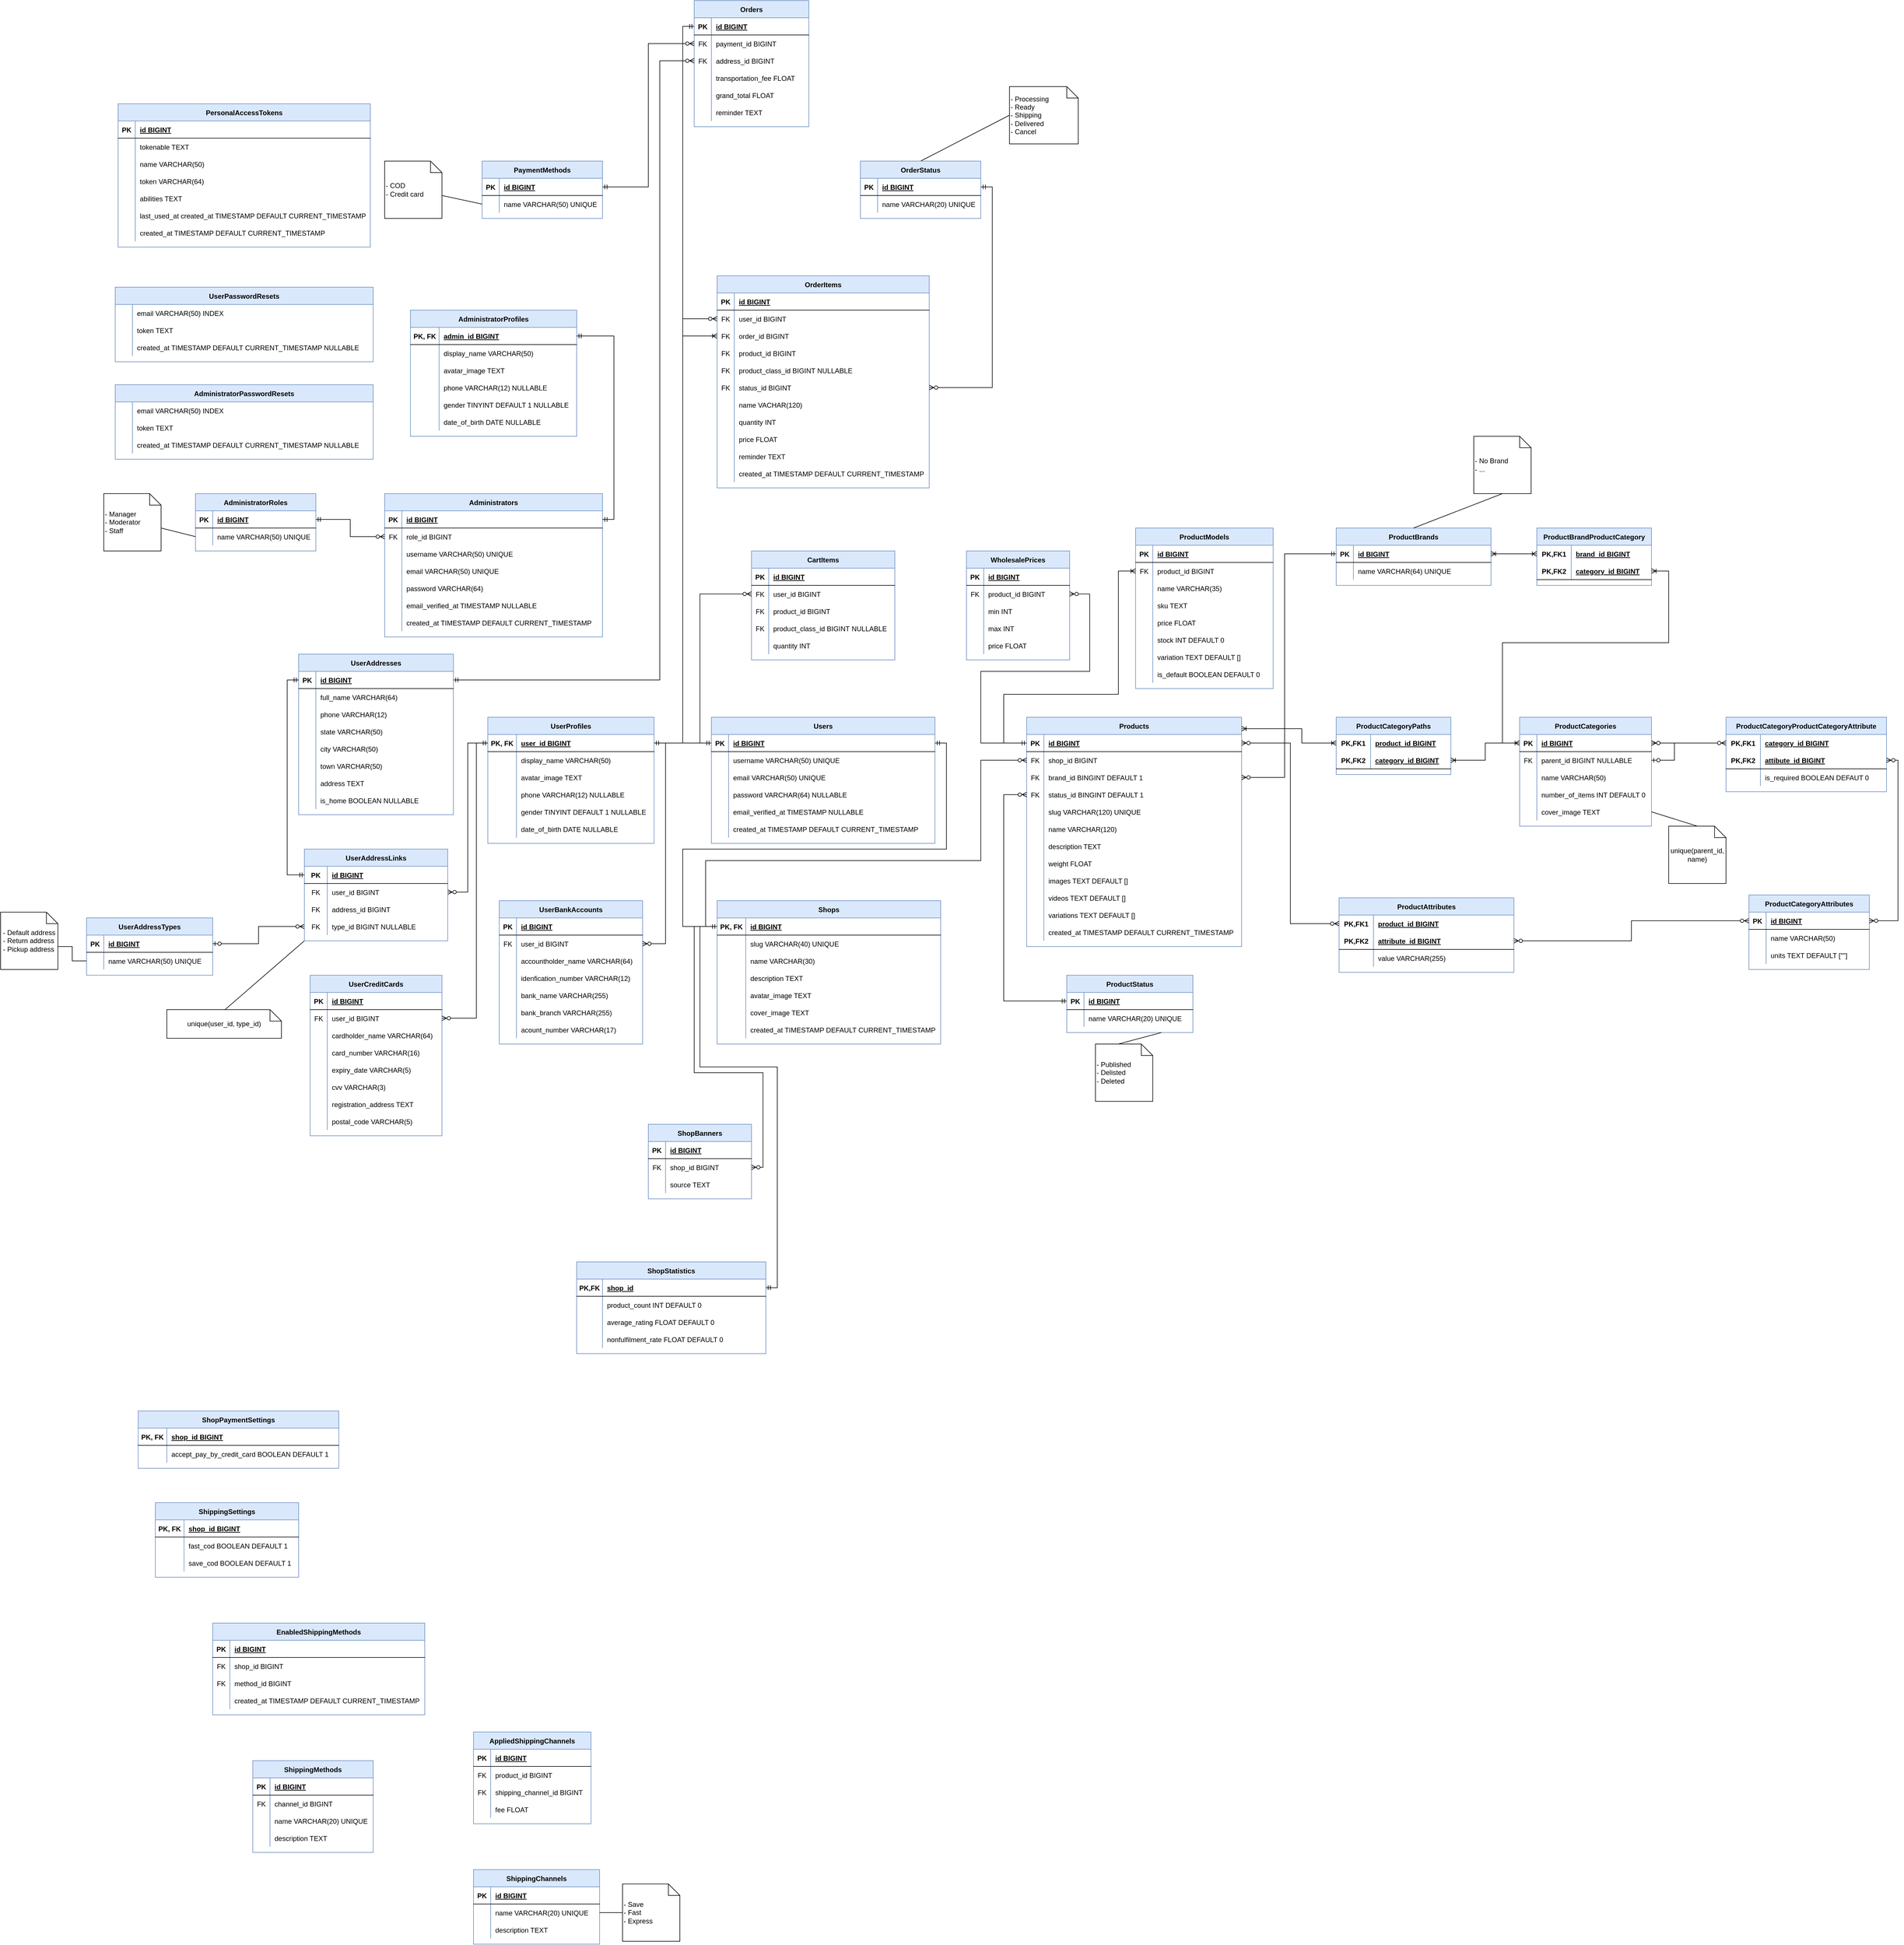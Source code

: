 <mxfile version="13.9.9" type="device"><diagram id="NNhR1pbQWN32YGwMAhqW" name="Page-1"><mxGraphModel dx="-3065" dy="2880" grid="1" gridSize="10" guides="1" tooltips="1" connect="1" arrows="1" fold="1" page="1" pageScale="1" pageWidth="850" pageHeight="1100" math="0" shadow="0"><root><mxCell id="0"/><mxCell id="1" parent="0"/><mxCell id="kpeCcLv-6XwbCVwGEWXu-41" value="Users" style="shape=table;startSize=30;container=1;collapsible=1;childLayout=tableLayout;fixedRows=1;rowLines=0;fontStyle=1;align=center;resizeLast=1;fillColor=#dae8fc;strokeColor=#6c8ebf;" parent="1" vertex="1"><mxGeometry x="5750" y="-70" width="390" height="220" as="geometry"/></mxCell><mxCell id="kpeCcLv-6XwbCVwGEWXu-42" value="" style="shape=partialRectangle;collapsible=0;dropTarget=0;pointerEvents=0;fillColor=none;top=0;left=0;bottom=1;right=0;points=[[0,0.5],[1,0.5]];portConstraint=eastwest;" parent="kpeCcLv-6XwbCVwGEWXu-41" vertex="1"><mxGeometry y="30" width="390" height="30" as="geometry"/></mxCell><mxCell id="kpeCcLv-6XwbCVwGEWXu-43" value="PK" style="shape=partialRectangle;connectable=0;fillColor=none;top=0;left=0;bottom=0;right=0;fontStyle=1;overflow=hidden;" parent="kpeCcLv-6XwbCVwGEWXu-42" vertex="1"><mxGeometry width="30" height="30" as="geometry"/></mxCell><mxCell id="kpeCcLv-6XwbCVwGEWXu-44" value="id BIGINT" style="shape=partialRectangle;connectable=0;fillColor=none;top=0;left=0;bottom=0;right=0;align=left;spacingLeft=6;fontStyle=5;overflow=hidden;" parent="kpeCcLv-6XwbCVwGEWXu-42" vertex="1"><mxGeometry x="30" width="360" height="30" as="geometry"/></mxCell><mxCell id="kpeCcLv-6XwbCVwGEWXu-45" value="" style="shape=partialRectangle;collapsible=0;dropTarget=0;pointerEvents=0;fillColor=none;top=0;left=0;bottom=0;right=0;points=[[0,0.5],[1,0.5]];portConstraint=eastwest;" parent="kpeCcLv-6XwbCVwGEWXu-41" vertex="1"><mxGeometry y="60" width="390" height="30" as="geometry"/></mxCell><mxCell id="kpeCcLv-6XwbCVwGEWXu-46" value="" style="shape=partialRectangle;connectable=0;fillColor=none;top=0;left=0;bottom=0;right=0;editable=1;overflow=hidden;" parent="kpeCcLv-6XwbCVwGEWXu-45" vertex="1"><mxGeometry width="30" height="30" as="geometry"/></mxCell><mxCell id="kpeCcLv-6XwbCVwGEWXu-47" value="username VARCHAR(50) UNIQUE" style="shape=partialRectangle;connectable=0;fillColor=none;top=0;left=0;bottom=0;right=0;align=left;spacingLeft=6;overflow=hidden;" parent="kpeCcLv-6XwbCVwGEWXu-45" vertex="1"><mxGeometry x="30" width="360" height="30" as="geometry"/></mxCell><mxCell id="kpeCcLv-6XwbCVwGEWXu-48" value="" style="shape=partialRectangle;collapsible=0;dropTarget=0;pointerEvents=0;fillColor=none;top=0;left=0;bottom=0;right=0;points=[[0,0.5],[1,0.5]];portConstraint=eastwest;" parent="kpeCcLv-6XwbCVwGEWXu-41" vertex="1"><mxGeometry y="90" width="390" height="30" as="geometry"/></mxCell><mxCell id="kpeCcLv-6XwbCVwGEWXu-49" value="" style="shape=partialRectangle;connectable=0;fillColor=none;top=0;left=0;bottom=0;right=0;editable=1;overflow=hidden;" parent="kpeCcLv-6XwbCVwGEWXu-48" vertex="1"><mxGeometry width="30" height="30" as="geometry"/></mxCell><mxCell id="kpeCcLv-6XwbCVwGEWXu-50" value="email VARCHAR(50) UNIQUE" style="shape=partialRectangle;connectable=0;fillColor=none;top=0;left=0;bottom=0;right=0;align=left;spacingLeft=6;overflow=hidden;" parent="kpeCcLv-6XwbCVwGEWXu-48" vertex="1"><mxGeometry x="30" width="360" height="30" as="geometry"/></mxCell><mxCell id="kpeCcLv-6XwbCVwGEWXu-51" value="" style="shape=partialRectangle;collapsible=0;dropTarget=0;pointerEvents=0;fillColor=none;top=0;left=0;bottom=0;right=0;points=[[0,0.5],[1,0.5]];portConstraint=eastwest;" parent="kpeCcLv-6XwbCVwGEWXu-41" vertex="1"><mxGeometry y="120" width="390" height="30" as="geometry"/></mxCell><mxCell id="kpeCcLv-6XwbCVwGEWXu-52" value="" style="shape=partialRectangle;connectable=0;fillColor=none;top=0;left=0;bottom=0;right=0;editable=1;overflow=hidden;" parent="kpeCcLv-6XwbCVwGEWXu-51" vertex="1"><mxGeometry width="30" height="30" as="geometry"/></mxCell><mxCell id="kpeCcLv-6XwbCVwGEWXu-53" value="password VARCHAR(64) NULLABLE" style="shape=partialRectangle;connectable=0;fillColor=none;top=0;left=0;bottom=0;right=0;align=left;spacingLeft=6;overflow=hidden;" parent="kpeCcLv-6XwbCVwGEWXu-51" vertex="1"><mxGeometry x="30" width="360" height="30" as="geometry"/></mxCell><mxCell id="kpeCcLv-6XwbCVwGEWXu-54" value="" style="shape=partialRectangle;collapsible=0;dropTarget=0;pointerEvents=0;fillColor=none;top=0;left=0;bottom=0;right=0;points=[[0,0.5],[1,0.5]];portConstraint=eastwest;" parent="kpeCcLv-6XwbCVwGEWXu-41" vertex="1"><mxGeometry y="150" width="390" height="30" as="geometry"/></mxCell><mxCell id="kpeCcLv-6XwbCVwGEWXu-55" value="" style="shape=partialRectangle;connectable=0;fillColor=none;top=0;left=0;bottom=0;right=0;editable=1;overflow=hidden;" parent="kpeCcLv-6XwbCVwGEWXu-54" vertex="1"><mxGeometry width="30" height="30" as="geometry"/></mxCell><mxCell id="kpeCcLv-6XwbCVwGEWXu-56" value="email_verified_at TIMESTAMP NULLABLE" style="shape=partialRectangle;connectable=0;fillColor=none;top=0;left=0;bottom=0;right=0;align=left;spacingLeft=6;overflow=hidden;" parent="kpeCcLv-6XwbCVwGEWXu-54" vertex="1"><mxGeometry x="30" width="360" height="30" as="geometry"/></mxCell><mxCell id="kpeCcLv-6XwbCVwGEWXu-57" value="" style="shape=partialRectangle;collapsible=0;dropTarget=0;pointerEvents=0;fillColor=none;top=0;left=0;bottom=0;right=0;points=[[0,0.5],[1,0.5]];portConstraint=eastwest;" parent="kpeCcLv-6XwbCVwGEWXu-41" vertex="1"><mxGeometry y="180" width="390" height="30" as="geometry"/></mxCell><mxCell id="kpeCcLv-6XwbCVwGEWXu-58" value="" style="shape=partialRectangle;connectable=0;fillColor=none;top=0;left=0;bottom=0;right=0;editable=1;overflow=hidden;" parent="kpeCcLv-6XwbCVwGEWXu-57" vertex="1"><mxGeometry width="30" height="30" as="geometry"/></mxCell><mxCell id="kpeCcLv-6XwbCVwGEWXu-59" value="created_at TIMESTAMP DEFAULT CURRENT_TIMESTAMP" style="shape=partialRectangle;connectable=0;fillColor=none;top=0;left=0;bottom=0;right=0;align=left;spacingLeft=6;overflow=hidden;" parent="kpeCcLv-6XwbCVwGEWXu-57" vertex="1"><mxGeometry x="30" width="360" height="30" as="geometry"/></mxCell><mxCell id="kpeCcLv-6XwbCVwGEWXu-60" value="Products" style="shape=table;startSize=30;container=1;collapsible=1;childLayout=tableLayout;fixedRows=1;rowLines=0;fontStyle=1;align=center;resizeLast=1;fillColor=#dae8fc;strokeColor=#6c8ebf;" parent="1" vertex="1"><mxGeometry x="6300" y="-70" width="375" height="400" as="geometry"/></mxCell><mxCell id="kpeCcLv-6XwbCVwGEWXu-61" value="" style="shape=partialRectangle;collapsible=0;dropTarget=0;pointerEvents=0;fillColor=none;top=0;left=0;bottom=1;right=0;points=[[0,0.5],[1,0.5]];portConstraint=eastwest;" parent="kpeCcLv-6XwbCVwGEWXu-60" vertex="1"><mxGeometry y="30" width="375" height="30" as="geometry"/></mxCell><mxCell id="kpeCcLv-6XwbCVwGEWXu-62" value="PK" style="shape=partialRectangle;connectable=0;fillColor=none;top=0;left=0;bottom=0;right=0;fontStyle=1;overflow=hidden;" parent="kpeCcLv-6XwbCVwGEWXu-61" vertex="1"><mxGeometry width="30" height="30" as="geometry"/></mxCell><mxCell id="kpeCcLv-6XwbCVwGEWXu-63" value="id BIGINT" style="shape=partialRectangle;connectable=0;fillColor=none;top=0;left=0;bottom=0;right=0;align=left;spacingLeft=6;fontStyle=5;overflow=hidden;" parent="kpeCcLv-6XwbCVwGEWXu-61" vertex="1"><mxGeometry x="30" width="345" height="30" as="geometry"/></mxCell><mxCell id="kpeCcLv-6XwbCVwGEWXu-167" value="" style="shape=partialRectangle;collapsible=0;dropTarget=0;pointerEvents=0;fillColor=none;top=0;left=0;bottom=0;right=0;points=[[0,0.5],[1,0.5]];portConstraint=eastwest;" parent="kpeCcLv-6XwbCVwGEWXu-60" vertex="1"><mxGeometry y="60" width="375" height="30" as="geometry"/></mxCell><mxCell id="kpeCcLv-6XwbCVwGEWXu-168" value="FK" style="shape=partialRectangle;connectable=0;fillColor=none;top=0;left=0;bottom=0;right=0;fontStyle=0;overflow=hidden;" parent="kpeCcLv-6XwbCVwGEWXu-167" vertex="1"><mxGeometry width="30" height="30" as="geometry"/></mxCell><mxCell id="kpeCcLv-6XwbCVwGEWXu-169" value="shop_id BIGINT" style="shape=partialRectangle;connectable=0;fillColor=none;top=0;left=0;bottom=0;right=0;align=left;spacingLeft=6;fontStyle=0;overflow=hidden;" parent="kpeCcLv-6XwbCVwGEWXu-167" vertex="1"><mxGeometry x="30" width="345" height="30" as="geometry"/></mxCell><mxCell id="0zyOtnLLVnX1y_x1ACz_-2" value="" style="shape=partialRectangle;collapsible=0;dropTarget=0;pointerEvents=0;fillColor=none;top=0;left=0;bottom=0;right=0;points=[[0,0.5],[1,0.5]];portConstraint=eastwest;" parent="kpeCcLv-6XwbCVwGEWXu-60" vertex="1"><mxGeometry y="90" width="375" height="30" as="geometry"/></mxCell><mxCell id="0zyOtnLLVnX1y_x1ACz_-3" value="FK" style="shape=partialRectangle;connectable=0;fillColor=none;top=0;left=0;bottom=0;right=0;editable=1;overflow=hidden;" parent="0zyOtnLLVnX1y_x1ACz_-2" vertex="1"><mxGeometry width="30" height="30" as="geometry"/></mxCell><mxCell id="0zyOtnLLVnX1y_x1ACz_-4" value="brand_id BINGINT DEFAULT 1" style="shape=partialRectangle;connectable=0;fillColor=none;top=0;left=0;bottom=0;right=0;align=left;spacingLeft=6;overflow=hidden;" parent="0zyOtnLLVnX1y_x1ACz_-2" vertex="1"><mxGeometry x="30" width="345" height="30" as="geometry"/></mxCell><mxCell id="M3AufK64aR5Rj-XFbwnY-7" value="" style="shape=partialRectangle;collapsible=0;dropTarget=0;pointerEvents=0;fillColor=none;top=0;left=0;bottom=0;right=0;points=[[0,0.5],[1,0.5]];portConstraint=eastwest;" parent="kpeCcLv-6XwbCVwGEWXu-60" vertex="1"><mxGeometry y="120" width="375" height="30" as="geometry"/></mxCell><mxCell id="M3AufK64aR5Rj-XFbwnY-8" value="FK" style="shape=partialRectangle;connectable=0;fillColor=none;top=0;left=0;bottom=0;right=0;editable=1;overflow=hidden;" parent="M3AufK64aR5Rj-XFbwnY-7" vertex="1"><mxGeometry width="30" height="30" as="geometry"/></mxCell><mxCell id="M3AufK64aR5Rj-XFbwnY-9" value="status_id BINGINT DEFAULT 1" style="shape=partialRectangle;connectable=0;fillColor=none;top=0;left=0;bottom=0;right=0;align=left;spacingLeft=6;overflow=hidden;" parent="M3AufK64aR5Rj-XFbwnY-7" vertex="1"><mxGeometry x="30" width="345" height="30" as="geometry"/></mxCell><mxCell id="48cvuR3YFKNKw7YSjDZf-2" value="" style="shape=partialRectangle;collapsible=0;dropTarget=0;pointerEvents=0;fillColor=none;top=0;left=0;bottom=0;right=0;points=[[0,0.5],[1,0.5]];portConstraint=eastwest;" parent="kpeCcLv-6XwbCVwGEWXu-60" vertex="1"><mxGeometry y="150" width="375" height="30" as="geometry"/></mxCell><mxCell id="48cvuR3YFKNKw7YSjDZf-3" value="" style="shape=partialRectangle;connectable=0;fillColor=none;top=0;left=0;bottom=0;right=0;editable=1;overflow=hidden;" parent="48cvuR3YFKNKw7YSjDZf-2" vertex="1"><mxGeometry width="30" height="30" as="geometry"/></mxCell><mxCell id="48cvuR3YFKNKw7YSjDZf-4" value="slug VARCHAR(120) UNIQUE" style="shape=partialRectangle;connectable=0;fillColor=none;top=0;left=0;bottom=0;right=0;align=left;spacingLeft=6;overflow=hidden;" parent="48cvuR3YFKNKw7YSjDZf-2" vertex="1"><mxGeometry x="30" width="345" height="30" as="geometry"/></mxCell><mxCell id="kpeCcLv-6XwbCVwGEWXu-67" value="" style="shape=partialRectangle;collapsible=0;dropTarget=0;pointerEvents=0;fillColor=none;top=0;left=0;bottom=0;right=0;points=[[0,0.5],[1,0.5]];portConstraint=eastwest;" parent="kpeCcLv-6XwbCVwGEWXu-60" vertex="1"><mxGeometry y="180" width="375" height="30" as="geometry"/></mxCell><mxCell id="kpeCcLv-6XwbCVwGEWXu-68" value="" style="shape=partialRectangle;connectable=0;fillColor=none;top=0;left=0;bottom=0;right=0;editable=1;overflow=hidden;" parent="kpeCcLv-6XwbCVwGEWXu-67" vertex="1"><mxGeometry width="30" height="30" as="geometry"/></mxCell><mxCell id="kpeCcLv-6XwbCVwGEWXu-69" value="name VARCHAR(120)" style="shape=partialRectangle;connectable=0;fillColor=none;top=0;left=0;bottom=0;right=0;align=left;spacingLeft=6;overflow=hidden;" parent="kpeCcLv-6XwbCVwGEWXu-67" vertex="1"><mxGeometry x="30" width="345" height="30" as="geometry"/></mxCell><mxCell id="kpeCcLv-6XwbCVwGEWXu-70" value="" style="shape=partialRectangle;collapsible=0;dropTarget=0;pointerEvents=0;fillColor=none;top=0;left=0;bottom=0;right=0;points=[[0,0.5],[1,0.5]];portConstraint=eastwest;" parent="kpeCcLv-6XwbCVwGEWXu-60" vertex="1"><mxGeometry y="210" width="375" height="30" as="geometry"/></mxCell><mxCell id="kpeCcLv-6XwbCVwGEWXu-71" value="" style="shape=partialRectangle;connectable=0;fillColor=none;top=0;left=0;bottom=0;right=0;editable=1;overflow=hidden;" parent="kpeCcLv-6XwbCVwGEWXu-70" vertex="1"><mxGeometry width="30" height="30" as="geometry"/></mxCell><mxCell id="kpeCcLv-6XwbCVwGEWXu-72" value="description TEXT" style="shape=partialRectangle;connectable=0;fillColor=none;top=0;left=0;bottom=0;right=0;align=left;spacingLeft=6;overflow=hidden;" parent="kpeCcLv-6XwbCVwGEWXu-70" vertex="1"><mxGeometry x="30" width="345" height="30" as="geometry"/></mxCell><mxCell id="EXldwb7XAZ99EswW4y7E-3" value="" style="shape=partialRectangle;collapsible=0;dropTarget=0;pointerEvents=0;fillColor=none;top=0;left=0;bottom=0;right=0;points=[[0,0.5],[1,0.5]];portConstraint=eastwest;" parent="kpeCcLv-6XwbCVwGEWXu-60" vertex="1"><mxGeometry y="240" width="375" height="30" as="geometry"/></mxCell><mxCell id="EXldwb7XAZ99EswW4y7E-4" value="" style="shape=partialRectangle;connectable=0;fillColor=none;top=0;left=0;bottom=0;right=0;editable=1;overflow=hidden;" parent="EXldwb7XAZ99EswW4y7E-3" vertex="1"><mxGeometry width="30" height="30" as="geometry"/></mxCell><mxCell id="EXldwb7XAZ99EswW4y7E-5" value="weight FLOAT" style="shape=partialRectangle;connectable=0;fillColor=none;top=0;left=0;bottom=0;right=0;align=left;spacingLeft=6;overflow=hidden;" parent="EXldwb7XAZ99EswW4y7E-3" vertex="1"><mxGeometry x="30" width="345" height="30" as="geometry"/></mxCell><mxCell id="S_UOkFDSS3jIIoplN1sg-2" value="" style="shape=partialRectangle;collapsible=0;dropTarget=0;pointerEvents=0;fillColor=none;top=0;left=0;bottom=0;right=0;points=[[0,0.5],[1,0.5]];portConstraint=eastwest;" parent="kpeCcLv-6XwbCVwGEWXu-60" vertex="1"><mxGeometry y="270" width="375" height="30" as="geometry"/></mxCell><mxCell id="S_UOkFDSS3jIIoplN1sg-3" value="" style="shape=partialRectangle;connectable=0;fillColor=none;top=0;left=0;bottom=0;right=0;editable=1;overflow=hidden;" parent="S_UOkFDSS3jIIoplN1sg-2" vertex="1"><mxGeometry width="30" height="30" as="geometry"/></mxCell><mxCell id="S_UOkFDSS3jIIoplN1sg-4" value="images TEXT DEFAULT []" style="shape=partialRectangle;connectable=0;fillColor=none;top=0;left=0;bottom=0;right=0;align=left;spacingLeft=6;overflow=hidden;" parent="S_UOkFDSS3jIIoplN1sg-2" vertex="1"><mxGeometry x="30" width="345" height="30" as="geometry"/></mxCell><mxCell id="S_UOkFDSS3jIIoplN1sg-6" value="" style="shape=partialRectangle;collapsible=0;dropTarget=0;pointerEvents=0;fillColor=none;top=0;left=0;bottom=0;right=0;points=[[0,0.5],[1,0.5]];portConstraint=eastwest;" parent="kpeCcLv-6XwbCVwGEWXu-60" vertex="1"><mxGeometry y="300" width="375" height="30" as="geometry"/></mxCell><mxCell id="S_UOkFDSS3jIIoplN1sg-7" value="" style="shape=partialRectangle;connectable=0;fillColor=none;top=0;left=0;bottom=0;right=0;editable=1;overflow=hidden;" parent="S_UOkFDSS3jIIoplN1sg-6" vertex="1"><mxGeometry width="30" height="30" as="geometry"/></mxCell><mxCell id="S_UOkFDSS3jIIoplN1sg-8" value="videos TEXT DEFAULT []" style="shape=partialRectangle;connectable=0;fillColor=none;top=0;left=0;bottom=0;right=0;align=left;spacingLeft=6;overflow=hidden;" parent="S_UOkFDSS3jIIoplN1sg-6" vertex="1"><mxGeometry x="30" width="345" height="30" as="geometry"/></mxCell><mxCell id="QSMtxtNVlwOYjnS1HgIE-10" value="" style="shape=partialRectangle;collapsible=0;dropTarget=0;pointerEvents=0;fillColor=none;top=0;left=0;bottom=0;right=0;points=[[0,0.5],[1,0.5]];portConstraint=eastwest;" parent="kpeCcLv-6XwbCVwGEWXu-60" vertex="1"><mxGeometry y="330" width="375" height="30" as="geometry"/></mxCell><mxCell id="QSMtxtNVlwOYjnS1HgIE-11" value="" style="shape=partialRectangle;connectable=0;fillColor=none;top=0;left=0;bottom=0;right=0;editable=1;overflow=hidden;" parent="QSMtxtNVlwOYjnS1HgIE-10" vertex="1"><mxGeometry width="30" height="30" as="geometry"/></mxCell><mxCell id="QSMtxtNVlwOYjnS1HgIE-12" value="variations TEXT DEFAULT []" style="shape=partialRectangle;connectable=0;fillColor=none;top=0;left=0;bottom=0;right=0;align=left;spacingLeft=6;overflow=hidden;" parent="QSMtxtNVlwOYjnS1HgIE-10" vertex="1"><mxGeometry x="30" width="345" height="30" as="geometry"/></mxCell><mxCell id="kpeCcLv-6XwbCVwGEWXu-76" value="" style="shape=partialRectangle;collapsible=0;dropTarget=0;pointerEvents=0;fillColor=none;top=0;left=0;bottom=0;right=0;points=[[0,0.5],[1,0.5]];portConstraint=eastwest;" parent="kpeCcLv-6XwbCVwGEWXu-60" vertex="1"><mxGeometry y="360" width="375" height="30" as="geometry"/></mxCell><mxCell id="kpeCcLv-6XwbCVwGEWXu-77" value="" style="shape=partialRectangle;connectable=0;fillColor=none;top=0;left=0;bottom=0;right=0;editable=1;overflow=hidden;" parent="kpeCcLv-6XwbCVwGEWXu-76" vertex="1"><mxGeometry width="30" height="30" as="geometry"/></mxCell><mxCell id="kpeCcLv-6XwbCVwGEWXu-78" value="created_at TIMESTAMP DEFAULT CURRENT_TIMESTAMP" style="shape=partialRectangle;connectable=0;fillColor=none;top=0;left=0;bottom=0;right=0;align=left;spacingLeft=6;overflow=hidden;" parent="kpeCcLv-6XwbCVwGEWXu-76" vertex="1"><mxGeometry x="30" width="345" height="30" as="geometry"/></mxCell><mxCell id="kpeCcLv-6XwbCVwGEWXu-79" value="UserProfiles" style="shape=table;startSize=30;container=1;collapsible=1;childLayout=tableLayout;fixedRows=1;rowLines=0;fontStyle=1;align=center;resizeLast=1;fillColor=#dae8fc;strokeColor=#6c8ebf;" parent="1" vertex="1"><mxGeometry x="5360" y="-70" width="290" height="220" as="geometry"/></mxCell><mxCell id="kpeCcLv-6XwbCVwGEWXu-80" value="" style="shape=partialRectangle;collapsible=0;dropTarget=0;pointerEvents=0;fillColor=none;top=0;left=0;bottom=1;right=0;points=[[0,0.5],[1,0.5]];portConstraint=eastwest;" parent="kpeCcLv-6XwbCVwGEWXu-79" vertex="1"><mxGeometry y="30" width="290" height="30" as="geometry"/></mxCell><mxCell id="kpeCcLv-6XwbCVwGEWXu-81" value="PK, FK" style="shape=partialRectangle;connectable=0;fillColor=none;top=0;left=0;bottom=0;right=0;fontStyle=1;overflow=hidden;" parent="kpeCcLv-6XwbCVwGEWXu-80" vertex="1"><mxGeometry width="50" height="30" as="geometry"/></mxCell><mxCell id="kpeCcLv-6XwbCVwGEWXu-82" value="user_id BIGINT" style="shape=partialRectangle;connectable=0;fillColor=none;top=0;left=0;bottom=0;right=0;align=left;spacingLeft=6;fontStyle=5;overflow=hidden;" parent="kpeCcLv-6XwbCVwGEWXu-80" vertex="1"><mxGeometry x="50" width="240" height="30" as="geometry"/></mxCell><mxCell id="kpeCcLv-6XwbCVwGEWXu-83" value="" style="shape=partialRectangle;collapsible=0;dropTarget=0;pointerEvents=0;fillColor=none;top=0;left=0;bottom=0;right=0;points=[[0,0.5],[1,0.5]];portConstraint=eastwest;" parent="kpeCcLv-6XwbCVwGEWXu-79" vertex="1"><mxGeometry y="60" width="290" height="30" as="geometry"/></mxCell><mxCell id="kpeCcLv-6XwbCVwGEWXu-84" value="" style="shape=partialRectangle;connectable=0;fillColor=none;top=0;left=0;bottom=0;right=0;editable=1;overflow=hidden;" parent="kpeCcLv-6XwbCVwGEWXu-83" vertex="1"><mxGeometry width="50" height="30" as="geometry"/></mxCell><mxCell id="kpeCcLv-6XwbCVwGEWXu-85" value="display_name VARCHAR(50)" style="shape=partialRectangle;connectable=0;fillColor=none;top=0;left=0;bottom=0;right=0;align=left;spacingLeft=6;overflow=hidden;" parent="kpeCcLv-6XwbCVwGEWXu-83" vertex="1"><mxGeometry x="50" width="240" height="30" as="geometry"/></mxCell><mxCell id="kpeCcLv-6XwbCVwGEWXu-86" value="" style="shape=partialRectangle;collapsible=0;dropTarget=0;pointerEvents=0;fillColor=none;top=0;left=0;bottom=0;right=0;points=[[0,0.5],[1,0.5]];portConstraint=eastwest;" parent="kpeCcLv-6XwbCVwGEWXu-79" vertex="1"><mxGeometry y="90" width="290" height="30" as="geometry"/></mxCell><mxCell id="kpeCcLv-6XwbCVwGEWXu-87" value="" style="shape=partialRectangle;connectable=0;fillColor=none;top=0;left=0;bottom=0;right=0;editable=1;overflow=hidden;" parent="kpeCcLv-6XwbCVwGEWXu-86" vertex="1"><mxGeometry width="50" height="30" as="geometry"/></mxCell><mxCell id="kpeCcLv-6XwbCVwGEWXu-88" value="avatar_image TEXT" style="shape=partialRectangle;connectable=0;fillColor=none;top=0;left=0;bottom=0;right=0;align=left;spacingLeft=6;overflow=hidden;" parent="kpeCcLv-6XwbCVwGEWXu-86" vertex="1"><mxGeometry x="50" width="240" height="30" as="geometry"/></mxCell><mxCell id="kpeCcLv-6XwbCVwGEWXu-89" value="" style="shape=partialRectangle;collapsible=0;dropTarget=0;pointerEvents=0;fillColor=none;top=0;left=0;bottom=0;right=0;points=[[0,0.5],[1,0.5]];portConstraint=eastwest;" parent="kpeCcLv-6XwbCVwGEWXu-79" vertex="1"><mxGeometry y="120" width="290" height="30" as="geometry"/></mxCell><mxCell id="kpeCcLv-6XwbCVwGEWXu-90" value="" style="shape=partialRectangle;connectable=0;fillColor=none;top=0;left=0;bottom=0;right=0;editable=1;overflow=hidden;" parent="kpeCcLv-6XwbCVwGEWXu-89" vertex="1"><mxGeometry width="50" height="30" as="geometry"/></mxCell><mxCell id="kpeCcLv-6XwbCVwGEWXu-91" value="phone VARCHAR(12) NULLABLE" style="shape=partialRectangle;connectable=0;fillColor=none;top=0;left=0;bottom=0;right=0;align=left;spacingLeft=6;overflow=hidden;" parent="kpeCcLv-6XwbCVwGEWXu-89" vertex="1"><mxGeometry x="50" width="240" height="30" as="geometry"/></mxCell><mxCell id="kpeCcLv-6XwbCVwGEWXu-92" value="" style="shape=partialRectangle;collapsible=0;dropTarget=0;pointerEvents=0;fillColor=none;top=0;left=0;bottom=0;right=0;points=[[0,0.5],[1,0.5]];portConstraint=eastwest;" parent="kpeCcLv-6XwbCVwGEWXu-79" vertex="1"><mxGeometry y="150" width="290" height="30" as="geometry"/></mxCell><mxCell id="kpeCcLv-6XwbCVwGEWXu-93" value="" style="shape=partialRectangle;connectable=0;fillColor=none;top=0;left=0;bottom=0;right=0;editable=1;overflow=hidden;" parent="kpeCcLv-6XwbCVwGEWXu-92" vertex="1"><mxGeometry width="50" height="30" as="geometry"/></mxCell><mxCell id="kpeCcLv-6XwbCVwGEWXu-94" value="gender TINYINT DEFAULT 1 NULLABLE" style="shape=partialRectangle;connectable=0;fillColor=none;top=0;left=0;bottom=0;right=0;align=left;spacingLeft=6;overflow=hidden;" parent="kpeCcLv-6XwbCVwGEWXu-92" vertex="1"><mxGeometry x="50" width="240" height="30" as="geometry"/></mxCell><mxCell id="kpeCcLv-6XwbCVwGEWXu-95" value="" style="shape=partialRectangle;collapsible=0;dropTarget=0;pointerEvents=0;fillColor=none;top=0;left=0;bottom=0;right=0;points=[[0,0.5],[1,0.5]];portConstraint=eastwest;" parent="kpeCcLv-6XwbCVwGEWXu-79" vertex="1"><mxGeometry y="180" width="290" height="30" as="geometry"/></mxCell><mxCell id="kpeCcLv-6XwbCVwGEWXu-96" value="" style="shape=partialRectangle;connectable=0;fillColor=none;top=0;left=0;bottom=0;right=0;editable=1;overflow=hidden;" parent="kpeCcLv-6XwbCVwGEWXu-95" vertex="1"><mxGeometry width="50" height="30" as="geometry"/></mxCell><mxCell id="kpeCcLv-6XwbCVwGEWXu-97" value="date_of_birth DATE NULLABLE" style="shape=partialRectangle;connectable=0;fillColor=none;top=0;left=0;bottom=0;right=0;align=left;spacingLeft=6;overflow=hidden;" parent="kpeCcLv-6XwbCVwGEWXu-95" vertex="1"><mxGeometry x="50" width="240" height="30" as="geometry"/></mxCell><mxCell id="kpeCcLv-6XwbCVwGEWXu-99" value="UserAddresses" style="shape=table;startSize=30;container=1;collapsible=1;childLayout=tableLayout;fixedRows=1;rowLines=0;fontStyle=1;align=center;resizeLast=1;fillColor=#dae8fc;strokeColor=#6c8ebf;" parent="1" vertex="1"><mxGeometry x="5030" y="-180" width="270" height="280" as="geometry"/></mxCell><mxCell id="kpeCcLv-6XwbCVwGEWXu-100" value="" style="shape=partialRectangle;collapsible=0;dropTarget=0;pointerEvents=0;fillColor=none;top=0;left=0;bottom=1;right=0;points=[[0,0.5],[1,0.5]];portConstraint=eastwest;" parent="kpeCcLv-6XwbCVwGEWXu-99" vertex="1"><mxGeometry y="30" width="270" height="30" as="geometry"/></mxCell><mxCell id="kpeCcLv-6XwbCVwGEWXu-101" value="PK" style="shape=partialRectangle;connectable=0;fillColor=none;top=0;left=0;bottom=0;right=0;fontStyle=1;overflow=hidden;" parent="kpeCcLv-6XwbCVwGEWXu-100" vertex="1"><mxGeometry width="30" height="30" as="geometry"/></mxCell><mxCell id="kpeCcLv-6XwbCVwGEWXu-102" value="id BIGINT" style="shape=partialRectangle;connectable=0;fillColor=none;top=0;left=0;bottom=0;right=0;align=left;spacingLeft=6;fontStyle=5;overflow=hidden;" parent="kpeCcLv-6XwbCVwGEWXu-100" vertex="1"><mxGeometry x="30" width="240" height="30" as="geometry"/></mxCell><mxCell id="kpeCcLv-6XwbCVwGEWXu-109" value="" style="shape=partialRectangle;collapsible=0;dropTarget=0;pointerEvents=0;fillColor=none;top=0;left=0;bottom=0;right=0;points=[[0,0.5],[1,0.5]];portConstraint=eastwest;" parent="kpeCcLv-6XwbCVwGEWXu-99" vertex="1"><mxGeometry y="60" width="270" height="30" as="geometry"/></mxCell><mxCell id="kpeCcLv-6XwbCVwGEWXu-110" value="" style="shape=partialRectangle;connectable=0;fillColor=none;top=0;left=0;bottom=0;right=0;editable=1;overflow=hidden;" parent="kpeCcLv-6XwbCVwGEWXu-109" vertex="1"><mxGeometry width="30" height="30" as="geometry"/></mxCell><mxCell id="kpeCcLv-6XwbCVwGEWXu-111" value="full_name VARCHAR(64)" style="shape=partialRectangle;connectable=0;fillColor=none;top=0;left=0;bottom=0;right=0;align=left;spacingLeft=6;overflow=hidden;" parent="kpeCcLv-6XwbCVwGEWXu-109" vertex="1"><mxGeometry x="30" width="240" height="30" as="geometry"/></mxCell><mxCell id="kpeCcLv-6XwbCVwGEWXu-112" value="" style="shape=partialRectangle;collapsible=0;dropTarget=0;pointerEvents=0;fillColor=none;top=0;left=0;bottom=0;right=0;points=[[0,0.5],[1,0.5]];portConstraint=eastwest;" parent="kpeCcLv-6XwbCVwGEWXu-99" vertex="1"><mxGeometry y="90" width="270" height="30" as="geometry"/></mxCell><mxCell id="kpeCcLv-6XwbCVwGEWXu-113" value="" style="shape=partialRectangle;connectable=0;fillColor=none;top=0;left=0;bottom=0;right=0;editable=1;overflow=hidden;" parent="kpeCcLv-6XwbCVwGEWXu-112" vertex="1"><mxGeometry width="30" height="30" as="geometry"/></mxCell><mxCell id="kpeCcLv-6XwbCVwGEWXu-114" value="phone VARCHAR(12)" style="shape=partialRectangle;connectable=0;fillColor=none;top=0;left=0;bottom=0;right=0;align=left;spacingLeft=6;overflow=hidden;" parent="kpeCcLv-6XwbCVwGEWXu-112" vertex="1"><mxGeometry x="30" width="240" height="30" as="geometry"/></mxCell><mxCell id="kpeCcLv-6XwbCVwGEWXu-115" value="" style="shape=partialRectangle;collapsible=0;dropTarget=0;pointerEvents=0;fillColor=none;top=0;left=0;bottom=0;right=0;points=[[0,0.5],[1,0.5]];portConstraint=eastwest;" parent="kpeCcLv-6XwbCVwGEWXu-99" vertex="1"><mxGeometry y="120" width="270" height="30" as="geometry"/></mxCell><mxCell id="kpeCcLv-6XwbCVwGEWXu-116" value="" style="shape=partialRectangle;connectable=0;fillColor=none;top=0;left=0;bottom=0;right=0;editable=1;overflow=hidden;" parent="kpeCcLv-6XwbCVwGEWXu-115" vertex="1"><mxGeometry width="30" height="30" as="geometry"/></mxCell><mxCell id="kpeCcLv-6XwbCVwGEWXu-117" value="state VARCHAR(50)" style="shape=partialRectangle;connectable=0;fillColor=none;top=0;left=0;bottom=0;right=0;align=left;spacingLeft=6;overflow=hidden;" parent="kpeCcLv-6XwbCVwGEWXu-115" vertex="1"><mxGeometry x="30" width="240" height="30" as="geometry"/></mxCell><mxCell id="Vw--qai_kvPUH0v8VzMj-174" value="" style="shape=partialRectangle;collapsible=0;dropTarget=0;pointerEvents=0;fillColor=none;top=0;left=0;bottom=0;right=0;points=[[0,0.5],[1,0.5]];portConstraint=eastwest;" parent="kpeCcLv-6XwbCVwGEWXu-99" vertex="1"><mxGeometry y="150" width="270" height="30" as="geometry"/></mxCell><mxCell id="Vw--qai_kvPUH0v8VzMj-175" value="" style="shape=partialRectangle;connectable=0;fillColor=none;top=0;left=0;bottom=0;right=0;editable=1;overflow=hidden;" parent="Vw--qai_kvPUH0v8VzMj-174" vertex="1"><mxGeometry width="30" height="30" as="geometry"/></mxCell><mxCell id="Vw--qai_kvPUH0v8VzMj-176" value="city VARCHAR(50)" style="shape=partialRectangle;connectable=0;fillColor=none;top=0;left=0;bottom=0;right=0;align=left;spacingLeft=6;overflow=hidden;" parent="Vw--qai_kvPUH0v8VzMj-174" vertex="1"><mxGeometry x="30" width="240" height="30" as="geometry"/></mxCell><mxCell id="Vw--qai_kvPUH0v8VzMj-170" value="" style="shape=partialRectangle;collapsible=0;dropTarget=0;pointerEvents=0;fillColor=none;top=0;left=0;bottom=0;right=0;points=[[0,0.5],[1,0.5]];portConstraint=eastwest;" parent="kpeCcLv-6XwbCVwGEWXu-99" vertex="1"><mxGeometry y="180" width="270" height="30" as="geometry"/></mxCell><mxCell id="Vw--qai_kvPUH0v8VzMj-171" value="" style="shape=partialRectangle;connectable=0;fillColor=none;top=0;left=0;bottom=0;right=0;editable=1;overflow=hidden;" parent="Vw--qai_kvPUH0v8VzMj-170" vertex="1"><mxGeometry width="30" height="30" as="geometry"/></mxCell><mxCell id="Vw--qai_kvPUH0v8VzMj-172" value="town VARCHAR(50)" style="shape=partialRectangle;connectable=0;fillColor=none;top=0;left=0;bottom=0;right=0;align=left;spacingLeft=6;overflow=hidden;" parent="Vw--qai_kvPUH0v8VzMj-170" vertex="1"><mxGeometry x="30" width="240" height="30" as="geometry"/></mxCell><mxCell id="kpeCcLv-6XwbCVwGEWXu-118" value="" style="shape=partialRectangle;collapsible=0;dropTarget=0;pointerEvents=0;fillColor=none;top=0;left=0;bottom=0;right=0;points=[[0,0.5],[1,0.5]];portConstraint=eastwest;" parent="kpeCcLv-6XwbCVwGEWXu-99" vertex="1"><mxGeometry y="210" width="270" height="30" as="geometry"/></mxCell><mxCell id="kpeCcLv-6XwbCVwGEWXu-119" value="" style="shape=partialRectangle;connectable=0;fillColor=none;top=0;left=0;bottom=0;right=0;editable=1;overflow=hidden;" parent="kpeCcLv-6XwbCVwGEWXu-118" vertex="1"><mxGeometry width="30" height="30" as="geometry"/></mxCell><mxCell id="kpeCcLv-6XwbCVwGEWXu-120" value="address TEXT" style="shape=partialRectangle;connectable=0;fillColor=none;top=0;left=0;bottom=0;right=0;align=left;spacingLeft=6;overflow=hidden;" parent="kpeCcLv-6XwbCVwGEWXu-118" vertex="1"><mxGeometry x="30" width="240" height="30" as="geometry"/></mxCell><mxCell id="kpeCcLv-6XwbCVwGEWXu-121" value="" style="shape=partialRectangle;collapsible=0;dropTarget=0;pointerEvents=0;fillColor=none;top=0;left=0;bottom=0;right=0;points=[[0,0.5],[1,0.5]];portConstraint=eastwest;" parent="kpeCcLv-6XwbCVwGEWXu-99" vertex="1"><mxGeometry y="240" width="270" height="30" as="geometry"/></mxCell><mxCell id="kpeCcLv-6XwbCVwGEWXu-122" value="" style="shape=partialRectangle;connectable=0;fillColor=none;top=0;left=0;bottom=0;right=0;editable=1;overflow=hidden;" parent="kpeCcLv-6XwbCVwGEWXu-121" vertex="1"><mxGeometry width="30" height="30" as="geometry"/></mxCell><mxCell id="kpeCcLv-6XwbCVwGEWXu-123" value="is_home BOOLEAN NULLABLE" style="shape=partialRectangle;connectable=0;fillColor=none;top=0;left=0;bottom=0;right=0;align=left;spacingLeft=6;overflow=hidden;" parent="kpeCcLv-6XwbCVwGEWXu-121" vertex="1"><mxGeometry x="30" width="240" height="30" as="geometry"/></mxCell><mxCell id="kpeCcLv-6XwbCVwGEWXu-135" value="Shops" style="shape=table;startSize=30;container=1;collapsible=1;childLayout=tableLayout;fixedRows=1;rowLines=0;fontStyle=1;align=center;resizeLast=1;fillColor=#dae8fc;strokeColor=#6c8ebf;" parent="1" vertex="1"><mxGeometry x="5760" y="250" width="390" height="250" as="geometry"/></mxCell><mxCell id="kpeCcLv-6XwbCVwGEWXu-136" value="" style="shape=partialRectangle;collapsible=0;dropTarget=0;pointerEvents=0;fillColor=none;top=0;left=0;bottom=1;right=0;points=[[0,0.5],[1,0.5]];portConstraint=eastwest;" parent="kpeCcLv-6XwbCVwGEWXu-135" vertex="1"><mxGeometry y="30" width="390" height="30" as="geometry"/></mxCell><mxCell id="kpeCcLv-6XwbCVwGEWXu-137" value="PK, FK" style="shape=partialRectangle;connectable=0;fillColor=none;top=0;left=0;bottom=0;right=0;fontStyle=1;overflow=hidden;" parent="kpeCcLv-6XwbCVwGEWXu-136" vertex="1"><mxGeometry width="50" height="30" as="geometry"/></mxCell><mxCell id="kpeCcLv-6XwbCVwGEWXu-138" value="id BIGINT" style="shape=partialRectangle;connectable=0;fillColor=none;top=0;left=0;bottom=0;right=0;align=left;spacingLeft=6;fontStyle=5;overflow=hidden;" parent="kpeCcLv-6XwbCVwGEWXu-136" vertex="1"><mxGeometry x="50" width="340" height="30" as="geometry"/></mxCell><mxCell id="kpeCcLv-6XwbCVwGEWXu-139" value="" style="shape=partialRectangle;collapsible=0;dropTarget=0;pointerEvents=0;fillColor=none;top=0;left=0;bottom=0;right=0;points=[[0,0.5],[1,0.5]];portConstraint=eastwest;" parent="kpeCcLv-6XwbCVwGEWXu-135" vertex="1"><mxGeometry y="60" width="390" height="30" as="geometry"/></mxCell><mxCell id="kpeCcLv-6XwbCVwGEWXu-140" value="" style="shape=partialRectangle;connectable=0;fillColor=none;top=0;left=0;bottom=0;right=0;editable=1;overflow=hidden;" parent="kpeCcLv-6XwbCVwGEWXu-139" vertex="1"><mxGeometry width="50" height="30" as="geometry"/></mxCell><mxCell id="kpeCcLv-6XwbCVwGEWXu-141" value="slug VARCHAR(40) UNIQUE" style="shape=partialRectangle;connectable=0;fillColor=none;top=0;left=0;bottom=0;right=0;align=left;spacingLeft=6;overflow=hidden;" parent="kpeCcLv-6XwbCVwGEWXu-139" vertex="1"><mxGeometry x="50" width="340" height="30" as="geometry"/></mxCell><mxCell id="kpeCcLv-6XwbCVwGEWXu-142" value="" style="shape=partialRectangle;collapsible=0;dropTarget=0;pointerEvents=0;fillColor=none;top=0;left=0;bottom=0;right=0;points=[[0,0.5],[1,0.5]];portConstraint=eastwest;" parent="kpeCcLv-6XwbCVwGEWXu-135" vertex="1"><mxGeometry y="90" width="390" height="30" as="geometry"/></mxCell><mxCell id="kpeCcLv-6XwbCVwGEWXu-143" value="" style="shape=partialRectangle;connectable=0;fillColor=none;top=0;left=0;bottom=0;right=0;editable=1;overflow=hidden;" parent="kpeCcLv-6XwbCVwGEWXu-142" vertex="1"><mxGeometry width="50" height="30" as="geometry"/></mxCell><mxCell id="kpeCcLv-6XwbCVwGEWXu-144" value="name VARCHAR(30)" style="shape=partialRectangle;connectable=0;fillColor=none;top=0;left=0;bottom=0;right=0;align=left;spacingLeft=6;overflow=hidden;" parent="kpeCcLv-6XwbCVwGEWXu-142" vertex="1"><mxGeometry x="50" width="340" height="30" as="geometry"/></mxCell><mxCell id="kpeCcLv-6XwbCVwGEWXu-145" value="" style="shape=partialRectangle;collapsible=0;dropTarget=0;pointerEvents=0;fillColor=none;top=0;left=0;bottom=0;right=0;points=[[0,0.5],[1,0.5]];portConstraint=eastwest;" parent="kpeCcLv-6XwbCVwGEWXu-135" vertex="1"><mxGeometry y="120" width="390" height="30" as="geometry"/></mxCell><mxCell id="kpeCcLv-6XwbCVwGEWXu-146" value="" style="shape=partialRectangle;connectable=0;fillColor=none;top=0;left=0;bottom=0;right=0;editable=1;overflow=hidden;" parent="kpeCcLv-6XwbCVwGEWXu-145" vertex="1"><mxGeometry width="50" height="30" as="geometry"/></mxCell><mxCell id="kpeCcLv-6XwbCVwGEWXu-147" value="description TEXT" style="shape=partialRectangle;connectable=0;fillColor=none;top=0;left=0;bottom=0;right=0;align=left;spacingLeft=6;overflow=hidden;" parent="kpeCcLv-6XwbCVwGEWXu-145" vertex="1"><mxGeometry x="50" width="340" height="30" as="geometry"/></mxCell><mxCell id="kpeCcLv-6XwbCVwGEWXu-148" value="" style="shape=partialRectangle;collapsible=0;dropTarget=0;pointerEvents=0;fillColor=none;top=0;left=0;bottom=0;right=0;points=[[0,0.5],[1,0.5]];portConstraint=eastwest;" parent="kpeCcLv-6XwbCVwGEWXu-135" vertex="1"><mxGeometry y="150" width="390" height="30" as="geometry"/></mxCell><mxCell id="kpeCcLv-6XwbCVwGEWXu-149" value="" style="shape=partialRectangle;connectable=0;fillColor=none;top=0;left=0;bottom=0;right=0;editable=1;overflow=hidden;" parent="kpeCcLv-6XwbCVwGEWXu-148" vertex="1"><mxGeometry width="50" height="30" as="geometry"/></mxCell><mxCell id="kpeCcLv-6XwbCVwGEWXu-150" value="avatar_image TEXT" style="shape=partialRectangle;connectable=0;fillColor=none;top=0;left=0;bottom=0;right=0;align=left;spacingLeft=6;overflow=hidden;" parent="kpeCcLv-6XwbCVwGEWXu-148" vertex="1"><mxGeometry x="50" width="340" height="30" as="geometry"/></mxCell><mxCell id="kpeCcLv-6XwbCVwGEWXu-151" value="" style="shape=partialRectangle;collapsible=0;dropTarget=0;pointerEvents=0;fillColor=none;top=0;left=0;bottom=0;right=0;points=[[0,0.5],[1,0.5]];portConstraint=eastwest;" parent="kpeCcLv-6XwbCVwGEWXu-135" vertex="1"><mxGeometry y="180" width="390" height="30" as="geometry"/></mxCell><mxCell id="kpeCcLv-6XwbCVwGEWXu-152" value="" style="shape=partialRectangle;connectable=0;fillColor=none;top=0;left=0;bottom=0;right=0;editable=1;overflow=hidden;" parent="kpeCcLv-6XwbCVwGEWXu-151" vertex="1"><mxGeometry width="50" height="30" as="geometry"/></mxCell><mxCell id="kpeCcLv-6XwbCVwGEWXu-153" value="cover_image TEXT" style="shape=partialRectangle;connectable=0;fillColor=none;top=0;left=0;bottom=0;right=0;align=left;spacingLeft=6;overflow=hidden;" parent="kpeCcLv-6XwbCVwGEWXu-151" vertex="1"><mxGeometry x="50" width="340" height="30" as="geometry"/></mxCell><mxCell id="kpeCcLv-6XwbCVwGEWXu-154" value="" style="shape=partialRectangle;collapsible=0;dropTarget=0;pointerEvents=0;fillColor=none;top=0;left=0;bottom=0;right=0;points=[[0,0.5],[1,0.5]];portConstraint=eastwest;" parent="kpeCcLv-6XwbCVwGEWXu-135" vertex="1"><mxGeometry y="210" width="390" height="30" as="geometry"/></mxCell><mxCell id="kpeCcLv-6XwbCVwGEWXu-155" value="" style="shape=partialRectangle;connectable=0;fillColor=none;top=0;left=0;bottom=0;right=0;editable=1;overflow=hidden;" parent="kpeCcLv-6XwbCVwGEWXu-154" vertex="1"><mxGeometry width="50" height="30" as="geometry"/></mxCell><mxCell id="kpeCcLv-6XwbCVwGEWXu-156" value="created_at TIMESTAMP DEFAULT CURRENT_TIMESTAMP" style="shape=partialRectangle;connectable=0;fillColor=none;top=0;left=0;bottom=0;right=0;align=left;spacingLeft=6;overflow=hidden;" parent="kpeCcLv-6XwbCVwGEWXu-154" vertex="1"><mxGeometry x="50" width="340" height="30" as="geometry"/></mxCell><mxCell id="kpeCcLv-6XwbCVwGEWXu-244" value="Administrators" style="shape=table;startSize=30;container=1;collapsible=1;childLayout=tableLayout;fixedRows=1;rowLines=0;fontStyle=1;align=center;resizeLast=1;fillColor=#dae8fc;strokeColor=#6c8ebf;" parent="1" vertex="1"><mxGeometry x="5180" y="-460" width="380" height="250" as="geometry"/></mxCell><mxCell id="kpeCcLv-6XwbCVwGEWXu-245" value="" style="shape=partialRectangle;collapsible=0;dropTarget=0;pointerEvents=0;fillColor=none;top=0;left=0;bottom=1;right=0;points=[[0,0.5],[1,0.5]];portConstraint=eastwest;" parent="kpeCcLv-6XwbCVwGEWXu-244" vertex="1"><mxGeometry y="30" width="380" height="30" as="geometry"/></mxCell><mxCell id="kpeCcLv-6XwbCVwGEWXu-246" value="PK" style="shape=partialRectangle;connectable=0;fillColor=none;top=0;left=0;bottom=0;right=0;fontStyle=1;overflow=hidden;" parent="kpeCcLv-6XwbCVwGEWXu-245" vertex="1"><mxGeometry width="30" height="30" as="geometry"/></mxCell><mxCell id="kpeCcLv-6XwbCVwGEWXu-247" value="id BIGINT" style="shape=partialRectangle;connectable=0;fillColor=none;top=0;left=0;bottom=0;right=0;align=left;spacingLeft=6;fontStyle=5;overflow=hidden;" parent="kpeCcLv-6XwbCVwGEWXu-245" vertex="1"><mxGeometry x="30" width="350" height="30" as="geometry"/></mxCell><mxCell id="kpeCcLv-6XwbCVwGEWXu-248" value="" style="shape=partialRectangle;collapsible=0;dropTarget=0;pointerEvents=0;fillColor=none;top=0;left=0;bottom=0;right=0;points=[[0,0.5],[1,0.5]];portConstraint=eastwest;" parent="kpeCcLv-6XwbCVwGEWXu-244" vertex="1"><mxGeometry y="60" width="380" height="30" as="geometry"/></mxCell><mxCell id="kpeCcLv-6XwbCVwGEWXu-249" value="FK" style="shape=partialRectangle;connectable=0;fillColor=none;top=0;left=0;bottom=0;right=0;fontStyle=0;overflow=hidden;" parent="kpeCcLv-6XwbCVwGEWXu-248" vertex="1"><mxGeometry width="30" height="30" as="geometry"/></mxCell><mxCell id="kpeCcLv-6XwbCVwGEWXu-250" value="role_id BIGINT" style="shape=partialRectangle;connectable=0;fillColor=none;top=0;left=0;bottom=0;right=0;align=left;spacingLeft=6;fontStyle=0;overflow=hidden;" parent="kpeCcLv-6XwbCVwGEWXu-248" vertex="1"><mxGeometry x="30" width="350" height="30" as="geometry"/></mxCell><mxCell id="kpeCcLv-6XwbCVwGEWXu-251" value="" style="shape=partialRectangle;collapsible=0;dropTarget=0;pointerEvents=0;fillColor=none;top=0;left=0;bottom=0;right=0;points=[[0,0.5],[1,0.5]];portConstraint=eastwest;" parent="kpeCcLv-6XwbCVwGEWXu-244" vertex="1"><mxGeometry y="90" width="380" height="30" as="geometry"/></mxCell><mxCell id="kpeCcLv-6XwbCVwGEWXu-252" value="" style="shape=partialRectangle;connectable=0;fillColor=none;top=0;left=0;bottom=0;right=0;editable=1;overflow=hidden;" parent="kpeCcLv-6XwbCVwGEWXu-251" vertex="1"><mxGeometry width="30" height="30" as="geometry"/></mxCell><mxCell id="kpeCcLv-6XwbCVwGEWXu-253" value="username VARCHAR(50) UNIQUE" style="shape=partialRectangle;connectable=0;fillColor=none;top=0;left=0;bottom=0;right=0;align=left;spacingLeft=6;overflow=hidden;" parent="kpeCcLv-6XwbCVwGEWXu-251" vertex="1"><mxGeometry x="30" width="350" height="30" as="geometry"/></mxCell><mxCell id="kpeCcLv-6XwbCVwGEWXu-254" value="" style="shape=partialRectangle;collapsible=0;dropTarget=0;pointerEvents=0;fillColor=none;top=0;left=0;bottom=0;right=0;points=[[0,0.5],[1,0.5]];portConstraint=eastwest;" parent="kpeCcLv-6XwbCVwGEWXu-244" vertex="1"><mxGeometry y="120" width="380" height="30" as="geometry"/></mxCell><mxCell id="kpeCcLv-6XwbCVwGEWXu-255" value="" style="shape=partialRectangle;connectable=0;fillColor=none;top=0;left=0;bottom=0;right=0;editable=1;overflow=hidden;" parent="kpeCcLv-6XwbCVwGEWXu-254" vertex="1"><mxGeometry width="30" height="30" as="geometry"/></mxCell><mxCell id="kpeCcLv-6XwbCVwGEWXu-256" value="email VARCHAR(50) UNIQUE" style="shape=partialRectangle;connectable=0;fillColor=none;top=0;left=0;bottom=0;right=0;align=left;spacingLeft=6;overflow=hidden;" parent="kpeCcLv-6XwbCVwGEWXu-254" vertex="1"><mxGeometry x="30" width="350" height="30" as="geometry"/></mxCell><mxCell id="kpeCcLv-6XwbCVwGEWXu-257" value="" style="shape=partialRectangle;collapsible=0;dropTarget=0;pointerEvents=0;fillColor=none;top=0;left=0;bottom=0;right=0;points=[[0,0.5],[1,0.5]];portConstraint=eastwest;" parent="kpeCcLv-6XwbCVwGEWXu-244" vertex="1"><mxGeometry y="150" width="380" height="30" as="geometry"/></mxCell><mxCell id="kpeCcLv-6XwbCVwGEWXu-258" value="" style="shape=partialRectangle;connectable=0;fillColor=none;top=0;left=0;bottom=0;right=0;editable=1;overflow=hidden;" parent="kpeCcLv-6XwbCVwGEWXu-257" vertex="1"><mxGeometry width="30" height="30" as="geometry"/></mxCell><mxCell id="kpeCcLv-6XwbCVwGEWXu-259" value="password VARCHAR(64)" style="shape=partialRectangle;connectable=0;fillColor=none;top=0;left=0;bottom=0;right=0;align=left;spacingLeft=6;overflow=hidden;" parent="kpeCcLv-6XwbCVwGEWXu-257" vertex="1"><mxGeometry x="30" width="350" height="30" as="geometry"/></mxCell><mxCell id="kpeCcLv-6XwbCVwGEWXu-260" value="" style="shape=partialRectangle;collapsible=0;dropTarget=0;pointerEvents=0;fillColor=none;top=0;left=0;bottom=0;right=0;points=[[0,0.5],[1,0.5]];portConstraint=eastwest;" parent="kpeCcLv-6XwbCVwGEWXu-244" vertex="1"><mxGeometry y="180" width="380" height="30" as="geometry"/></mxCell><mxCell id="kpeCcLv-6XwbCVwGEWXu-261" value="" style="shape=partialRectangle;connectable=0;fillColor=none;top=0;left=0;bottom=0;right=0;editable=1;overflow=hidden;" parent="kpeCcLv-6XwbCVwGEWXu-260" vertex="1"><mxGeometry width="30" height="30" as="geometry"/></mxCell><mxCell id="kpeCcLv-6XwbCVwGEWXu-262" value="email_verified_at TIMESTAMP NULLABLE" style="shape=partialRectangle;connectable=0;fillColor=none;top=0;left=0;bottom=0;right=0;align=left;spacingLeft=6;overflow=hidden;" parent="kpeCcLv-6XwbCVwGEWXu-260" vertex="1"><mxGeometry x="30" width="350" height="30" as="geometry"/></mxCell><mxCell id="kpeCcLv-6XwbCVwGEWXu-263" value="" style="shape=partialRectangle;collapsible=0;dropTarget=0;pointerEvents=0;fillColor=none;top=0;left=0;bottom=0;right=0;points=[[0,0.5],[1,0.5]];portConstraint=eastwest;" parent="kpeCcLv-6XwbCVwGEWXu-244" vertex="1"><mxGeometry y="210" width="380" height="30" as="geometry"/></mxCell><mxCell id="kpeCcLv-6XwbCVwGEWXu-264" value="" style="shape=partialRectangle;connectable=0;fillColor=none;top=0;left=0;bottom=0;right=0;editable=1;overflow=hidden;" parent="kpeCcLv-6XwbCVwGEWXu-263" vertex="1"><mxGeometry width="30" height="30" as="geometry"/></mxCell><mxCell id="kpeCcLv-6XwbCVwGEWXu-265" value="created_at TIMESTAMP DEFAULT CURRENT_TIMESTAMP" style="shape=partialRectangle;connectable=0;fillColor=none;top=0;left=0;bottom=0;right=0;align=left;spacingLeft=6;overflow=hidden;" parent="kpeCcLv-6XwbCVwGEWXu-263" vertex="1"><mxGeometry x="30" width="350" height="30" as="geometry"/></mxCell><mxCell id="kpeCcLv-6XwbCVwGEWXu-278" value="ShopBanners" style="shape=table;startSize=30;container=1;collapsible=1;childLayout=tableLayout;fixedRows=1;rowLines=0;fontStyle=1;align=center;resizeLast=1;fillColor=#dae8fc;strokeColor=#6c8ebf;" parent="1" vertex="1"><mxGeometry x="5640" y="640" width="180" height="130" as="geometry"/></mxCell><mxCell id="kpeCcLv-6XwbCVwGEWXu-279" value="" style="shape=partialRectangle;collapsible=0;dropTarget=0;pointerEvents=0;fillColor=none;top=0;left=0;bottom=1;right=0;points=[[0,0.5],[1,0.5]];portConstraint=eastwest;" parent="kpeCcLv-6XwbCVwGEWXu-278" vertex="1"><mxGeometry y="30" width="180" height="30" as="geometry"/></mxCell><mxCell id="kpeCcLv-6XwbCVwGEWXu-280" value="PK" style="shape=partialRectangle;connectable=0;fillColor=none;top=0;left=0;bottom=0;right=0;fontStyle=1;overflow=hidden;" parent="kpeCcLv-6XwbCVwGEWXu-279" vertex="1"><mxGeometry width="30" height="30" as="geometry"/></mxCell><mxCell id="kpeCcLv-6XwbCVwGEWXu-281" value="id BIGINT" style="shape=partialRectangle;connectable=0;fillColor=none;top=0;left=0;bottom=0;right=0;align=left;spacingLeft=6;fontStyle=5;overflow=hidden;" parent="kpeCcLv-6XwbCVwGEWXu-279" vertex="1"><mxGeometry x="30" width="150" height="30" as="geometry"/></mxCell><mxCell id="kpeCcLv-6XwbCVwGEWXu-282" value="" style="shape=partialRectangle;collapsible=0;dropTarget=0;pointerEvents=0;fillColor=none;top=0;left=0;bottom=0;right=0;points=[[0,0.5],[1,0.5]];portConstraint=eastwest;" parent="kpeCcLv-6XwbCVwGEWXu-278" vertex="1"><mxGeometry y="60" width="180" height="30" as="geometry"/></mxCell><mxCell id="kpeCcLv-6XwbCVwGEWXu-283" value="FK" style="shape=partialRectangle;connectable=0;fillColor=none;top=0;left=0;bottom=0;right=0;editable=1;overflow=hidden;" parent="kpeCcLv-6XwbCVwGEWXu-282" vertex="1"><mxGeometry width="30" height="30" as="geometry"/></mxCell><mxCell id="kpeCcLv-6XwbCVwGEWXu-284" value="shop_id BIGINT" style="shape=partialRectangle;connectable=0;fillColor=none;top=0;left=0;bottom=0;right=0;align=left;spacingLeft=6;overflow=hidden;" parent="kpeCcLv-6XwbCVwGEWXu-282" vertex="1"><mxGeometry x="30" width="150" height="30" as="geometry"/></mxCell><mxCell id="kpeCcLv-6XwbCVwGEWXu-285" value="" style="shape=partialRectangle;collapsible=0;dropTarget=0;pointerEvents=0;fillColor=none;top=0;left=0;bottom=0;right=0;points=[[0,0.5],[1,0.5]];portConstraint=eastwest;" parent="kpeCcLv-6XwbCVwGEWXu-278" vertex="1"><mxGeometry y="90" width="180" height="30" as="geometry"/></mxCell><mxCell id="kpeCcLv-6XwbCVwGEWXu-286" value="" style="shape=partialRectangle;connectable=0;fillColor=none;top=0;left=0;bottom=0;right=0;editable=1;overflow=hidden;" parent="kpeCcLv-6XwbCVwGEWXu-285" vertex="1"><mxGeometry width="30" height="30" as="geometry"/></mxCell><mxCell id="kpeCcLv-6XwbCVwGEWXu-287" value="source TEXT" style="shape=partialRectangle;connectable=0;fillColor=none;top=0;left=0;bottom=0;right=0;align=left;spacingLeft=6;overflow=hidden;" parent="kpeCcLv-6XwbCVwGEWXu-285" vertex="1"><mxGeometry x="30" width="150" height="30" as="geometry"/></mxCell><mxCell id="kpeCcLv-6XwbCVwGEWXu-557" value="ShippingMethods" style="shape=table;startSize=30;container=1;collapsible=1;childLayout=tableLayout;fixedRows=1;rowLines=0;fontStyle=1;align=center;resizeLast=1;fillColor=#dae8fc;strokeColor=#6c8ebf;" parent="1" vertex="1"><mxGeometry x="4950" y="1750" width="210" height="160" as="geometry"/></mxCell><mxCell id="kpeCcLv-6XwbCVwGEWXu-558" value="" style="shape=partialRectangle;collapsible=0;dropTarget=0;pointerEvents=0;fillColor=none;top=0;left=0;bottom=1;right=0;points=[[0,0.5],[1,0.5]];portConstraint=eastwest;" parent="kpeCcLv-6XwbCVwGEWXu-557" vertex="1"><mxGeometry y="30" width="210" height="30" as="geometry"/></mxCell><mxCell id="kpeCcLv-6XwbCVwGEWXu-559" value="PK" style="shape=partialRectangle;connectable=0;fillColor=none;top=0;left=0;bottom=0;right=0;fontStyle=1;overflow=hidden;" parent="kpeCcLv-6XwbCVwGEWXu-558" vertex="1"><mxGeometry width="30" height="30" as="geometry"/></mxCell><mxCell id="kpeCcLv-6XwbCVwGEWXu-560" value="id BIGINT" style="shape=partialRectangle;connectable=0;fillColor=none;top=0;left=0;bottom=0;right=0;align=left;spacingLeft=6;fontStyle=5;overflow=hidden;" parent="kpeCcLv-6XwbCVwGEWXu-558" vertex="1"><mxGeometry x="30" width="180" height="30" as="geometry"/></mxCell><mxCell id="kpeCcLv-6XwbCVwGEWXu-561" value="" style="shape=partialRectangle;collapsible=0;dropTarget=0;pointerEvents=0;fillColor=none;top=0;left=0;bottom=0;right=0;points=[[0,0.5],[1,0.5]];portConstraint=eastwest;" parent="kpeCcLv-6XwbCVwGEWXu-557" vertex="1"><mxGeometry y="60" width="210" height="30" as="geometry"/></mxCell><mxCell id="kpeCcLv-6XwbCVwGEWXu-562" value="FK" style="shape=partialRectangle;connectable=0;fillColor=none;top=0;left=0;bottom=0;right=0;editable=1;overflow=hidden;" parent="kpeCcLv-6XwbCVwGEWXu-561" vertex="1"><mxGeometry width="30" height="30" as="geometry"/></mxCell><mxCell id="kpeCcLv-6XwbCVwGEWXu-563" value="channel_id BIGINT" style="shape=partialRectangle;connectable=0;fillColor=none;top=0;left=0;bottom=0;right=0;align=left;spacingLeft=6;overflow=hidden;" parent="kpeCcLv-6XwbCVwGEWXu-561" vertex="1"><mxGeometry x="30" width="180" height="30" as="geometry"/></mxCell><mxCell id="kpeCcLv-6XwbCVwGEWXu-564" value="" style="shape=partialRectangle;collapsible=0;dropTarget=0;pointerEvents=0;fillColor=none;top=0;left=0;bottom=0;right=0;points=[[0,0.5],[1,0.5]];portConstraint=eastwest;" parent="kpeCcLv-6XwbCVwGEWXu-557" vertex="1"><mxGeometry y="90" width="210" height="30" as="geometry"/></mxCell><mxCell id="kpeCcLv-6XwbCVwGEWXu-565" value="" style="shape=partialRectangle;connectable=0;fillColor=none;top=0;left=0;bottom=0;right=0;editable=1;overflow=hidden;" parent="kpeCcLv-6XwbCVwGEWXu-564" vertex="1"><mxGeometry width="30" height="30" as="geometry"/></mxCell><mxCell id="kpeCcLv-6XwbCVwGEWXu-566" value="name VARCHAR(20) UNIQUE" style="shape=partialRectangle;connectable=0;fillColor=none;top=0;left=0;bottom=0;right=0;align=left;spacingLeft=6;overflow=hidden;" parent="kpeCcLv-6XwbCVwGEWXu-564" vertex="1"><mxGeometry x="30" width="180" height="30" as="geometry"/></mxCell><mxCell id="kpeCcLv-6XwbCVwGEWXu-567" value="" style="shape=partialRectangle;collapsible=0;dropTarget=0;pointerEvents=0;fillColor=none;top=0;left=0;bottom=0;right=0;points=[[0,0.5],[1,0.5]];portConstraint=eastwest;" parent="kpeCcLv-6XwbCVwGEWXu-557" vertex="1"><mxGeometry y="120" width="210" height="30" as="geometry"/></mxCell><mxCell id="kpeCcLv-6XwbCVwGEWXu-568" value="" style="shape=partialRectangle;connectable=0;fillColor=none;top=0;left=0;bottom=0;right=0;editable=1;overflow=hidden;" parent="kpeCcLv-6XwbCVwGEWXu-567" vertex="1"><mxGeometry width="30" height="30" as="geometry"/></mxCell><mxCell id="kpeCcLv-6XwbCVwGEWXu-569" value="description TEXT" style="shape=partialRectangle;connectable=0;fillColor=none;top=0;left=0;bottom=0;right=0;align=left;spacingLeft=6;overflow=hidden;" parent="kpeCcLv-6XwbCVwGEWXu-567" vertex="1"><mxGeometry x="30" width="180" height="30" as="geometry"/></mxCell><mxCell id="kpeCcLv-6XwbCVwGEWXu-581" value="EnabledShippingMethods" style="shape=table;startSize=30;container=1;collapsible=1;childLayout=tableLayout;fixedRows=1;rowLines=0;fontStyle=1;align=center;resizeLast=1;fillColor=#dae8fc;strokeColor=#6c8ebf;" parent="1" vertex="1"><mxGeometry x="4880" y="1510" width="370" height="160" as="geometry"/></mxCell><mxCell id="kpeCcLv-6XwbCVwGEWXu-582" value="" style="shape=partialRectangle;collapsible=0;dropTarget=0;pointerEvents=0;fillColor=none;top=0;left=0;bottom=1;right=0;points=[[0,0.5],[1,0.5]];portConstraint=eastwest;" parent="kpeCcLv-6XwbCVwGEWXu-581" vertex="1"><mxGeometry y="30" width="370" height="30" as="geometry"/></mxCell><mxCell id="kpeCcLv-6XwbCVwGEWXu-583" value="PK" style="shape=partialRectangle;connectable=0;fillColor=none;top=0;left=0;bottom=0;right=0;fontStyle=1;overflow=hidden;" parent="kpeCcLv-6XwbCVwGEWXu-582" vertex="1"><mxGeometry width="30" height="30" as="geometry"/></mxCell><mxCell id="kpeCcLv-6XwbCVwGEWXu-584" value="id BIGINT" style="shape=partialRectangle;connectable=0;fillColor=none;top=0;left=0;bottom=0;right=0;align=left;spacingLeft=6;fontStyle=5;overflow=hidden;" parent="kpeCcLv-6XwbCVwGEWXu-582" vertex="1"><mxGeometry x="30" width="340" height="30" as="geometry"/></mxCell><mxCell id="kpeCcLv-6XwbCVwGEWXu-585" value="" style="shape=partialRectangle;collapsible=0;dropTarget=0;pointerEvents=0;fillColor=none;top=0;left=0;bottom=0;right=0;points=[[0,0.5],[1,0.5]];portConstraint=eastwest;" parent="kpeCcLv-6XwbCVwGEWXu-581" vertex="1"><mxGeometry y="60" width="370" height="30" as="geometry"/></mxCell><mxCell id="kpeCcLv-6XwbCVwGEWXu-586" value="FK" style="shape=partialRectangle;connectable=0;fillColor=none;top=0;left=0;bottom=0;right=0;editable=1;overflow=hidden;" parent="kpeCcLv-6XwbCVwGEWXu-585" vertex="1"><mxGeometry width="30" height="30" as="geometry"/></mxCell><mxCell id="kpeCcLv-6XwbCVwGEWXu-587" value="shop_id BIGINT" style="shape=partialRectangle;connectable=0;fillColor=none;top=0;left=0;bottom=0;right=0;align=left;spacingLeft=6;overflow=hidden;" parent="kpeCcLv-6XwbCVwGEWXu-585" vertex="1"><mxGeometry x="30" width="340" height="30" as="geometry"/></mxCell><mxCell id="kpeCcLv-6XwbCVwGEWXu-588" value="" style="shape=partialRectangle;collapsible=0;dropTarget=0;pointerEvents=0;fillColor=none;top=0;left=0;bottom=0;right=0;points=[[0,0.5],[1,0.5]];portConstraint=eastwest;" parent="kpeCcLv-6XwbCVwGEWXu-581" vertex="1"><mxGeometry y="90" width="370" height="30" as="geometry"/></mxCell><mxCell id="kpeCcLv-6XwbCVwGEWXu-589" value="FK" style="shape=partialRectangle;connectable=0;fillColor=none;top=0;left=0;bottom=0;right=0;editable=1;overflow=hidden;" parent="kpeCcLv-6XwbCVwGEWXu-588" vertex="1"><mxGeometry width="30" height="30" as="geometry"/></mxCell><mxCell id="kpeCcLv-6XwbCVwGEWXu-590" value="method_id BIGINT" style="shape=partialRectangle;connectable=0;fillColor=none;top=0;left=0;bottom=0;right=0;align=left;spacingLeft=6;overflow=hidden;" parent="kpeCcLv-6XwbCVwGEWXu-588" vertex="1"><mxGeometry x="30" width="340" height="30" as="geometry"/></mxCell><mxCell id="kpeCcLv-6XwbCVwGEWXu-591" value="" style="shape=partialRectangle;collapsible=0;dropTarget=0;pointerEvents=0;fillColor=none;top=0;left=0;bottom=0;right=0;points=[[0,0.5],[1,0.5]];portConstraint=eastwest;" parent="kpeCcLv-6XwbCVwGEWXu-581" vertex="1"><mxGeometry y="120" width="370" height="30" as="geometry"/></mxCell><mxCell id="kpeCcLv-6XwbCVwGEWXu-592" value="" style="shape=partialRectangle;connectable=0;fillColor=none;top=0;left=0;bottom=0;right=0;editable=1;overflow=hidden;" parent="kpeCcLv-6XwbCVwGEWXu-591" vertex="1"><mxGeometry width="30" height="30" as="geometry"/></mxCell><mxCell id="kpeCcLv-6XwbCVwGEWXu-593" value="created_at TIMESTAMP DEFAULT CURRENT_TIMESTAMP" style="shape=partialRectangle;connectable=0;fillColor=none;top=0;left=0;bottom=0;right=0;align=left;spacingLeft=6;overflow=hidden;" parent="kpeCcLv-6XwbCVwGEWXu-591" vertex="1"><mxGeometry x="30" width="340" height="30" as="geometry"/></mxCell><mxCell id="kpeCcLv-6XwbCVwGEWXu-594" value="ShippingSettings" style="shape=table;startSize=30;container=1;collapsible=1;childLayout=tableLayout;fixedRows=1;rowLines=0;fontStyle=1;align=center;resizeLast=1;fillColor=#dae8fc;strokeColor=#6c8ebf;" parent="1" vertex="1"><mxGeometry x="4780" y="1300" width="250" height="130" as="geometry"/></mxCell><mxCell id="kpeCcLv-6XwbCVwGEWXu-595" value="" style="shape=partialRectangle;collapsible=0;dropTarget=0;pointerEvents=0;fillColor=none;top=0;left=0;bottom=1;right=0;points=[[0,0.5],[1,0.5]];portConstraint=eastwest;" parent="kpeCcLv-6XwbCVwGEWXu-594" vertex="1"><mxGeometry y="30" width="250" height="30" as="geometry"/></mxCell><mxCell id="kpeCcLv-6XwbCVwGEWXu-596" value="PK, FK" style="shape=partialRectangle;connectable=0;fillColor=none;top=0;left=0;bottom=0;right=0;fontStyle=1;overflow=hidden;" parent="kpeCcLv-6XwbCVwGEWXu-595" vertex="1"><mxGeometry width="50" height="30" as="geometry"/></mxCell><mxCell id="kpeCcLv-6XwbCVwGEWXu-597" value="shop_id BIGINT" style="shape=partialRectangle;connectable=0;fillColor=none;top=0;left=0;bottom=0;right=0;align=left;spacingLeft=6;fontStyle=5;overflow=hidden;" parent="kpeCcLv-6XwbCVwGEWXu-595" vertex="1"><mxGeometry x="50" width="200" height="30" as="geometry"/></mxCell><mxCell id="kpeCcLv-6XwbCVwGEWXu-598" value="" style="shape=partialRectangle;collapsible=0;dropTarget=0;pointerEvents=0;fillColor=none;top=0;left=0;bottom=0;right=0;points=[[0,0.5],[1,0.5]];portConstraint=eastwest;" parent="kpeCcLv-6XwbCVwGEWXu-594" vertex="1"><mxGeometry y="60" width="250" height="30" as="geometry"/></mxCell><mxCell id="kpeCcLv-6XwbCVwGEWXu-599" value="" style="shape=partialRectangle;connectable=0;fillColor=none;top=0;left=0;bottom=0;right=0;editable=1;overflow=hidden;" parent="kpeCcLv-6XwbCVwGEWXu-598" vertex="1"><mxGeometry width="50" height="30" as="geometry"/></mxCell><mxCell id="kpeCcLv-6XwbCVwGEWXu-600" value="fast_cod BOOLEAN DEFAULT 1" style="shape=partialRectangle;connectable=0;fillColor=none;top=0;left=0;bottom=0;right=0;align=left;spacingLeft=6;overflow=hidden;" parent="kpeCcLv-6XwbCVwGEWXu-598" vertex="1"><mxGeometry x="50" width="200" height="30" as="geometry"/></mxCell><mxCell id="kpeCcLv-6XwbCVwGEWXu-601" value="" style="shape=partialRectangle;collapsible=0;dropTarget=0;pointerEvents=0;fillColor=none;top=0;left=0;bottom=0;right=0;points=[[0,0.5],[1,0.5]];portConstraint=eastwest;" parent="kpeCcLv-6XwbCVwGEWXu-594" vertex="1"><mxGeometry y="90" width="250" height="30" as="geometry"/></mxCell><mxCell id="kpeCcLv-6XwbCVwGEWXu-602" value="" style="shape=partialRectangle;connectable=0;fillColor=none;top=0;left=0;bottom=0;right=0;editable=1;overflow=hidden;" parent="kpeCcLv-6XwbCVwGEWXu-601" vertex="1"><mxGeometry width="50" height="30" as="geometry"/></mxCell><mxCell id="kpeCcLv-6XwbCVwGEWXu-603" value="save_cod BOOLEAN DEFAULT 1" style="shape=partialRectangle;connectable=0;fillColor=none;top=0;left=0;bottom=0;right=0;align=left;spacingLeft=6;overflow=hidden;" parent="kpeCcLv-6XwbCVwGEWXu-601" vertex="1"><mxGeometry x="50" width="200" height="30" as="geometry"/></mxCell><mxCell id="kpeCcLv-6XwbCVwGEWXu-609" value="AppliedShippingChannels" style="shape=table;startSize=30;container=1;collapsible=1;childLayout=tableLayout;fixedRows=1;rowLines=0;fontStyle=1;align=center;resizeLast=1;fillColor=#dae8fc;strokeColor=#6c8ebf;" parent="1" vertex="1"><mxGeometry x="5335" y="1700" width="205" height="160" as="geometry"/></mxCell><mxCell id="kpeCcLv-6XwbCVwGEWXu-610" value="" style="shape=partialRectangle;collapsible=0;dropTarget=0;pointerEvents=0;fillColor=none;top=0;left=0;bottom=1;right=0;points=[[0,0.5],[1,0.5]];portConstraint=eastwest;" parent="kpeCcLv-6XwbCVwGEWXu-609" vertex="1"><mxGeometry y="30" width="205" height="30" as="geometry"/></mxCell><mxCell id="kpeCcLv-6XwbCVwGEWXu-611" value="PK" style="shape=partialRectangle;connectable=0;fillColor=none;top=0;left=0;bottom=0;right=0;fontStyle=1;overflow=hidden;" parent="kpeCcLv-6XwbCVwGEWXu-610" vertex="1"><mxGeometry width="30" height="30" as="geometry"/></mxCell><mxCell id="kpeCcLv-6XwbCVwGEWXu-612" value="id BIGINT" style="shape=partialRectangle;connectable=0;fillColor=none;top=0;left=0;bottom=0;right=0;align=left;spacingLeft=6;fontStyle=5;overflow=hidden;" parent="kpeCcLv-6XwbCVwGEWXu-610" vertex="1"><mxGeometry x="30" width="175" height="30" as="geometry"/></mxCell><mxCell id="kpeCcLv-6XwbCVwGEWXu-613" value="" style="shape=partialRectangle;collapsible=0;dropTarget=0;pointerEvents=0;fillColor=none;top=0;left=0;bottom=0;right=0;points=[[0,0.5],[1,0.5]];portConstraint=eastwest;" parent="kpeCcLv-6XwbCVwGEWXu-609" vertex="1"><mxGeometry y="60" width="205" height="30" as="geometry"/></mxCell><mxCell id="kpeCcLv-6XwbCVwGEWXu-614" value="FK" style="shape=partialRectangle;connectable=0;fillColor=none;top=0;left=0;bottom=0;right=0;editable=1;overflow=hidden;" parent="kpeCcLv-6XwbCVwGEWXu-613" vertex="1"><mxGeometry width="30" height="30" as="geometry"/></mxCell><mxCell id="kpeCcLv-6XwbCVwGEWXu-615" value="product_id BIGINT" style="shape=partialRectangle;connectable=0;fillColor=none;top=0;left=0;bottom=0;right=0;align=left;spacingLeft=6;overflow=hidden;" parent="kpeCcLv-6XwbCVwGEWXu-613" vertex="1"><mxGeometry x="30" width="175" height="30" as="geometry"/></mxCell><mxCell id="kpeCcLv-6XwbCVwGEWXu-616" value="" style="shape=partialRectangle;collapsible=0;dropTarget=0;pointerEvents=0;fillColor=none;top=0;left=0;bottom=0;right=0;points=[[0,0.5],[1,0.5]];portConstraint=eastwest;" parent="kpeCcLv-6XwbCVwGEWXu-609" vertex="1"><mxGeometry y="90" width="205" height="30" as="geometry"/></mxCell><mxCell id="kpeCcLv-6XwbCVwGEWXu-617" value="FK" style="shape=partialRectangle;connectable=0;fillColor=none;top=0;left=0;bottom=0;right=0;editable=1;overflow=hidden;" parent="kpeCcLv-6XwbCVwGEWXu-616" vertex="1"><mxGeometry width="30" height="30" as="geometry"/></mxCell><mxCell id="kpeCcLv-6XwbCVwGEWXu-618" value="shipping_channel_id BIGINT" style="shape=partialRectangle;connectable=0;fillColor=none;top=0;left=0;bottom=0;right=0;align=left;spacingLeft=6;overflow=hidden;" parent="kpeCcLv-6XwbCVwGEWXu-616" vertex="1"><mxGeometry x="30" width="175" height="30" as="geometry"/></mxCell><mxCell id="kpeCcLv-6XwbCVwGEWXu-619" value="" style="shape=partialRectangle;collapsible=0;dropTarget=0;pointerEvents=0;fillColor=none;top=0;left=0;bottom=0;right=0;points=[[0,0.5],[1,0.5]];portConstraint=eastwest;" parent="kpeCcLv-6XwbCVwGEWXu-609" vertex="1"><mxGeometry y="120" width="205" height="30" as="geometry"/></mxCell><mxCell id="kpeCcLv-6XwbCVwGEWXu-620" value="" style="shape=partialRectangle;connectable=0;fillColor=none;top=0;left=0;bottom=0;right=0;editable=1;overflow=hidden;" parent="kpeCcLv-6XwbCVwGEWXu-619" vertex="1"><mxGeometry width="30" height="30" as="geometry"/></mxCell><mxCell id="kpeCcLv-6XwbCVwGEWXu-621" value="fee FLOAT" style="shape=partialRectangle;connectable=0;fillColor=none;top=0;left=0;bottom=0;right=0;align=left;spacingLeft=6;overflow=hidden;" parent="kpeCcLv-6XwbCVwGEWXu-619" vertex="1"><mxGeometry x="30" width="175" height="30" as="geometry"/></mxCell><mxCell id="kpeCcLv-6XwbCVwGEWXu-649" value="ShopPaymentSettings" style="shape=table;startSize=30;container=1;collapsible=1;childLayout=tableLayout;fixedRows=1;rowLines=0;fontStyle=1;align=center;resizeLast=1;fillColor=#dae8fc;strokeColor=#6c8ebf;" parent="1" vertex="1"><mxGeometry x="4750" y="1140" width="350" height="100" as="geometry"/></mxCell><mxCell id="kpeCcLv-6XwbCVwGEWXu-650" value="" style="shape=partialRectangle;collapsible=0;dropTarget=0;pointerEvents=0;fillColor=none;top=0;left=0;bottom=1;right=0;points=[[0,0.5],[1,0.5]];portConstraint=eastwest;" parent="kpeCcLv-6XwbCVwGEWXu-649" vertex="1"><mxGeometry y="30" width="350" height="30" as="geometry"/></mxCell><mxCell id="kpeCcLv-6XwbCVwGEWXu-651" value="PK, FK" style="shape=partialRectangle;connectable=0;fillColor=none;top=0;left=0;bottom=0;right=0;fontStyle=1;overflow=hidden;" parent="kpeCcLv-6XwbCVwGEWXu-650" vertex="1"><mxGeometry width="50" height="30" as="geometry"/></mxCell><mxCell id="kpeCcLv-6XwbCVwGEWXu-652" value="shop_id BIGINT" style="shape=partialRectangle;connectable=0;fillColor=none;top=0;left=0;bottom=0;right=0;align=left;spacingLeft=6;fontStyle=5;overflow=hidden;" parent="kpeCcLv-6XwbCVwGEWXu-650" vertex="1"><mxGeometry x="50" width="300" height="30" as="geometry"/></mxCell><mxCell id="kpeCcLv-6XwbCVwGEWXu-653" value="" style="shape=partialRectangle;collapsible=0;dropTarget=0;pointerEvents=0;fillColor=none;top=0;left=0;bottom=0;right=0;points=[[0,0.5],[1,0.5]];portConstraint=eastwest;" parent="kpeCcLv-6XwbCVwGEWXu-649" vertex="1"><mxGeometry y="60" width="350" height="30" as="geometry"/></mxCell><mxCell id="kpeCcLv-6XwbCVwGEWXu-654" value="" style="shape=partialRectangle;connectable=0;fillColor=none;top=0;left=0;bottom=0;right=0;editable=1;overflow=hidden;" parent="kpeCcLv-6XwbCVwGEWXu-653" vertex="1"><mxGeometry width="50" height="30" as="geometry"/></mxCell><mxCell id="kpeCcLv-6XwbCVwGEWXu-655" value="accept_pay_by_credit_card BOOLEAN DEFAULT 1" style="shape=partialRectangle;connectable=0;fillColor=none;top=0;left=0;bottom=0;right=0;align=left;spacingLeft=6;overflow=hidden;" parent="kpeCcLv-6XwbCVwGEWXu-653" vertex="1"><mxGeometry x="50" width="300" height="30" as="geometry"/></mxCell><mxCell id="kpeCcLv-6XwbCVwGEWXu-679" value="CartItems" style="shape=table;startSize=30;container=1;collapsible=1;childLayout=tableLayout;fixedRows=1;rowLines=0;fontStyle=1;align=center;resizeLast=1;fillColor=#dae8fc;strokeColor=#6c8ebf;" parent="1" vertex="1"><mxGeometry x="5820" y="-360" width="250" height="190" as="geometry"/></mxCell><mxCell id="kpeCcLv-6XwbCVwGEWXu-680" value="" style="shape=partialRectangle;collapsible=0;dropTarget=0;pointerEvents=0;fillColor=none;top=0;left=0;bottom=1;right=0;points=[[0,0.5],[1,0.5]];portConstraint=eastwest;" parent="kpeCcLv-6XwbCVwGEWXu-679" vertex="1"><mxGeometry y="30" width="250" height="30" as="geometry"/></mxCell><mxCell id="kpeCcLv-6XwbCVwGEWXu-681" value="PK" style="shape=partialRectangle;connectable=0;fillColor=none;top=0;left=0;bottom=0;right=0;fontStyle=1;overflow=hidden;" parent="kpeCcLv-6XwbCVwGEWXu-680" vertex="1"><mxGeometry width="30" height="30" as="geometry"/></mxCell><mxCell id="kpeCcLv-6XwbCVwGEWXu-682" value="id BIGINT" style="shape=partialRectangle;connectable=0;fillColor=none;top=0;left=0;bottom=0;right=0;align=left;spacingLeft=6;fontStyle=5;overflow=hidden;" parent="kpeCcLv-6XwbCVwGEWXu-680" vertex="1"><mxGeometry x="30" width="220" height="30" as="geometry"/></mxCell><mxCell id="kpeCcLv-6XwbCVwGEWXu-683" value="" style="shape=partialRectangle;collapsible=0;dropTarget=0;pointerEvents=0;fillColor=none;top=0;left=0;bottom=0;right=0;points=[[0,0.5],[1,0.5]];portConstraint=eastwest;" parent="kpeCcLv-6XwbCVwGEWXu-679" vertex="1"><mxGeometry y="60" width="250" height="30" as="geometry"/></mxCell><mxCell id="kpeCcLv-6XwbCVwGEWXu-684" value="FK" style="shape=partialRectangle;connectable=0;fillColor=none;top=0;left=0;bottom=0;right=0;editable=1;overflow=hidden;" parent="kpeCcLv-6XwbCVwGEWXu-683" vertex="1"><mxGeometry width="30" height="30" as="geometry"/></mxCell><mxCell id="kpeCcLv-6XwbCVwGEWXu-685" value="user_id BIGINT" style="shape=partialRectangle;connectable=0;fillColor=none;top=0;left=0;bottom=0;right=0;align=left;spacingLeft=6;overflow=hidden;" parent="kpeCcLv-6XwbCVwGEWXu-683" vertex="1"><mxGeometry x="30" width="220" height="30" as="geometry"/></mxCell><mxCell id="kpeCcLv-6XwbCVwGEWXu-686" value="" style="shape=partialRectangle;collapsible=0;dropTarget=0;pointerEvents=0;fillColor=none;top=0;left=0;bottom=0;right=0;points=[[0,0.5],[1,0.5]];portConstraint=eastwest;" parent="kpeCcLv-6XwbCVwGEWXu-679" vertex="1"><mxGeometry y="90" width="250" height="30" as="geometry"/></mxCell><mxCell id="kpeCcLv-6XwbCVwGEWXu-687" value="FK" style="shape=partialRectangle;connectable=0;fillColor=none;top=0;left=0;bottom=0;right=0;editable=1;overflow=hidden;" parent="kpeCcLv-6XwbCVwGEWXu-686" vertex="1"><mxGeometry width="30" height="30" as="geometry"/></mxCell><mxCell id="kpeCcLv-6XwbCVwGEWXu-688" value="product_id BIGINT" style="shape=partialRectangle;connectable=0;fillColor=none;top=0;left=0;bottom=0;right=0;align=left;spacingLeft=6;overflow=hidden;" parent="kpeCcLv-6XwbCVwGEWXu-686" vertex="1"><mxGeometry x="30" width="220" height="30" as="geometry"/></mxCell><mxCell id="M37Dk6EN9cGVIm2r1nMl-38" value="" style="shape=partialRectangle;collapsible=0;dropTarget=0;pointerEvents=0;fillColor=none;top=0;left=0;bottom=0;right=0;points=[[0,0.5],[1,0.5]];portConstraint=eastwest;" parent="kpeCcLv-6XwbCVwGEWXu-679" vertex="1"><mxGeometry y="120" width="250" height="30" as="geometry"/></mxCell><mxCell id="M37Dk6EN9cGVIm2r1nMl-39" value="FK" style="shape=partialRectangle;connectable=0;fillColor=none;top=0;left=0;bottom=0;right=0;fontStyle=0;overflow=hidden;" parent="M37Dk6EN9cGVIm2r1nMl-38" vertex="1"><mxGeometry width="30" height="30" as="geometry"/></mxCell><mxCell id="M37Dk6EN9cGVIm2r1nMl-40" value="product_class_id BIGINT NULLABLE" style="shape=partialRectangle;connectable=0;fillColor=none;top=0;left=0;bottom=0;right=0;align=left;spacingLeft=6;fontStyle=0;overflow=hidden;" parent="M37Dk6EN9cGVIm2r1nMl-38" vertex="1"><mxGeometry x="30" width="220" height="30" as="geometry"/></mxCell><mxCell id="kpeCcLv-6XwbCVwGEWXu-689" value="" style="shape=partialRectangle;collapsible=0;dropTarget=0;pointerEvents=0;fillColor=none;top=0;left=0;bottom=0;right=0;points=[[0,0.5],[1,0.5]];portConstraint=eastwest;" parent="kpeCcLv-6XwbCVwGEWXu-679" vertex="1"><mxGeometry y="150" width="250" height="30" as="geometry"/></mxCell><mxCell id="kpeCcLv-6XwbCVwGEWXu-690" value="" style="shape=partialRectangle;connectable=0;fillColor=none;top=0;left=0;bottom=0;right=0;editable=1;overflow=hidden;" parent="kpeCcLv-6XwbCVwGEWXu-689" vertex="1"><mxGeometry width="30" height="30" as="geometry"/></mxCell><mxCell id="kpeCcLv-6XwbCVwGEWXu-691" value="quantity INT" style="shape=partialRectangle;connectable=0;fillColor=none;top=0;left=0;bottom=0;right=0;align=left;spacingLeft=6;overflow=hidden;" parent="kpeCcLv-6XwbCVwGEWXu-689" vertex="1"><mxGeometry x="30" width="220" height="30" as="geometry"/></mxCell><mxCell id="kpeCcLv-6XwbCVwGEWXu-692" value="OrderItems" style="shape=table;startSize=30;container=1;collapsible=1;childLayout=tableLayout;fixedRows=1;rowLines=0;fontStyle=1;align=center;resizeLast=1;fillColor=#dae8fc;strokeColor=#6c8ebf;" parent="1" vertex="1"><mxGeometry x="5760" y="-840" width="370" height="370" as="geometry"><mxRectangle x="3970" y="-540" width="100" height="30" as="alternateBounds"/></mxGeometry></mxCell><mxCell id="kpeCcLv-6XwbCVwGEWXu-693" value="" style="shape=partialRectangle;collapsible=0;dropTarget=0;pointerEvents=0;fillColor=none;top=0;left=0;bottom=1;right=0;points=[[0,0.5],[1,0.5]];portConstraint=eastwest;" parent="kpeCcLv-6XwbCVwGEWXu-692" vertex="1"><mxGeometry y="30" width="370" height="30" as="geometry"/></mxCell><mxCell id="kpeCcLv-6XwbCVwGEWXu-694" value="PK" style="shape=partialRectangle;connectable=0;fillColor=none;top=0;left=0;bottom=0;right=0;fontStyle=1;overflow=hidden;" parent="kpeCcLv-6XwbCVwGEWXu-693" vertex="1"><mxGeometry width="30" height="30" as="geometry"/></mxCell><mxCell id="kpeCcLv-6XwbCVwGEWXu-695" value="id BIGINT" style="shape=partialRectangle;connectable=0;fillColor=none;top=0;left=0;bottom=0;right=0;align=left;spacingLeft=6;fontStyle=5;overflow=hidden;" parent="kpeCcLv-6XwbCVwGEWXu-693" vertex="1"><mxGeometry x="30" width="340" height="30" as="geometry"/></mxCell><mxCell id="kpeCcLv-6XwbCVwGEWXu-696" value="" style="shape=partialRectangle;collapsible=0;dropTarget=0;pointerEvents=0;fillColor=none;top=0;left=0;bottom=0;right=0;points=[[0,0.5],[1,0.5]];portConstraint=eastwest;" parent="kpeCcLv-6XwbCVwGEWXu-692" vertex="1"><mxGeometry y="60" width="370" height="30" as="geometry"/></mxCell><mxCell id="kpeCcLv-6XwbCVwGEWXu-697" value="FK" style="shape=partialRectangle;connectable=0;fillColor=none;top=0;left=0;bottom=0;right=0;editable=1;overflow=hidden;" parent="kpeCcLv-6XwbCVwGEWXu-696" vertex="1"><mxGeometry width="30" height="30" as="geometry"/></mxCell><mxCell id="kpeCcLv-6XwbCVwGEWXu-698" value="user_id BIGINT" style="shape=partialRectangle;connectable=0;fillColor=none;top=0;left=0;bottom=0;right=0;align=left;spacingLeft=6;overflow=hidden;" parent="kpeCcLv-6XwbCVwGEWXu-696" vertex="1"><mxGeometry x="30" width="340" height="30" as="geometry"/></mxCell><mxCell id="M37Dk6EN9cGVIm2r1nMl-109" value="" style="shape=partialRectangle;collapsible=0;dropTarget=0;pointerEvents=0;fillColor=none;top=0;left=0;bottom=0;right=0;points=[[0,0.5],[1,0.5]];portConstraint=eastwest;" parent="kpeCcLv-6XwbCVwGEWXu-692" vertex="1"><mxGeometry y="90" width="370" height="30" as="geometry"/></mxCell><mxCell id="M37Dk6EN9cGVIm2r1nMl-110" value="FK" style="shape=partialRectangle;connectable=0;fillColor=none;top=0;left=0;bottom=0;right=0;fontStyle=0;overflow=hidden;" parent="M37Dk6EN9cGVIm2r1nMl-109" vertex="1"><mxGeometry width="30" height="30" as="geometry"/></mxCell><mxCell id="M37Dk6EN9cGVIm2r1nMl-111" value="order_id BIGINT" style="shape=partialRectangle;connectable=0;fillColor=none;top=0;left=0;bottom=0;right=0;align=left;spacingLeft=6;fontStyle=0;overflow=hidden;" parent="M37Dk6EN9cGVIm2r1nMl-109" vertex="1"><mxGeometry x="30" width="340" height="30" as="geometry"/></mxCell><mxCell id="kpeCcLv-6XwbCVwGEWXu-699" value="" style="shape=partialRectangle;collapsible=0;dropTarget=0;pointerEvents=0;fillColor=none;top=0;left=0;bottom=0;right=0;points=[[0,0.5],[1,0.5]];portConstraint=eastwest;" parent="kpeCcLv-6XwbCVwGEWXu-692" vertex="1"><mxGeometry y="120" width="370" height="30" as="geometry"/></mxCell><mxCell id="kpeCcLv-6XwbCVwGEWXu-700" value="FK" style="shape=partialRectangle;connectable=0;fillColor=none;top=0;left=0;bottom=0;right=0;editable=1;overflow=hidden;" parent="kpeCcLv-6XwbCVwGEWXu-699" vertex="1"><mxGeometry width="30" height="30" as="geometry"/></mxCell><mxCell id="kpeCcLv-6XwbCVwGEWXu-701" value="product_id BIGINT" style="shape=partialRectangle;connectable=0;fillColor=none;top=0;left=0;bottom=0;right=0;align=left;spacingLeft=6;overflow=hidden;" parent="kpeCcLv-6XwbCVwGEWXu-699" vertex="1"><mxGeometry x="30" width="340" height="30" as="geometry"/></mxCell><mxCell id="Vw--qai_kvPUH0v8VzMj-93" value="" style="shape=partialRectangle;collapsible=0;dropTarget=0;pointerEvents=0;fillColor=none;top=0;left=0;bottom=0;right=0;points=[[0,0.5],[1,0.5]];portConstraint=eastwest;" parent="kpeCcLv-6XwbCVwGEWXu-692" vertex="1"><mxGeometry y="150" width="370" height="30" as="geometry"/></mxCell><mxCell id="Vw--qai_kvPUH0v8VzMj-94" value="FK" style="shape=partialRectangle;connectable=0;fillColor=none;top=0;left=0;bottom=0;right=0;fontStyle=0;overflow=hidden;" parent="Vw--qai_kvPUH0v8VzMj-93" vertex="1"><mxGeometry width="30" height="30" as="geometry"/></mxCell><mxCell id="Vw--qai_kvPUH0v8VzMj-95" value="product_class_id BIGINT NULLABLE" style="shape=partialRectangle;connectable=0;fillColor=none;top=0;left=0;bottom=0;right=0;align=left;spacingLeft=6;fontStyle=0;overflow=hidden;" parent="Vw--qai_kvPUH0v8VzMj-93" vertex="1"><mxGeometry x="30" width="340" height="30" as="geometry"/></mxCell><mxCell id="Vw--qai_kvPUH0v8VzMj-126" value="" style="shape=partialRectangle;collapsible=0;dropTarget=0;pointerEvents=0;fillColor=none;top=0;left=0;bottom=0;right=0;points=[[0,0.5],[1,0.5]];portConstraint=eastwest;" parent="kpeCcLv-6XwbCVwGEWXu-692" vertex="1"><mxGeometry y="180" width="370" height="30" as="geometry"/></mxCell><mxCell id="Vw--qai_kvPUH0v8VzMj-127" value="FK" style="shape=partialRectangle;connectable=0;fillColor=none;top=0;left=0;bottom=0;right=0;fontStyle=0;overflow=hidden;" parent="Vw--qai_kvPUH0v8VzMj-126" vertex="1"><mxGeometry width="30" height="30" as="geometry"/></mxCell><mxCell id="Vw--qai_kvPUH0v8VzMj-128" value="status_id BIGINT" style="shape=partialRectangle;connectable=0;fillColor=none;top=0;left=0;bottom=0;right=0;align=left;spacingLeft=6;fontStyle=0;overflow=hidden;" parent="Vw--qai_kvPUH0v8VzMj-126" vertex="1"><mxGeometry x="30" width="340" height="30" as="geometry"/></mxCell><mxCell id="M37Dk6EN9cGVIm2r1nMl-72" value="" style="shape=partialRectangle;collapsible=0;dropTarget=0;pointerEvents=0;fillColor=none;top=0;left=0;bottom=0;right=0;points=[[0,0.5],[1,0.5]];portConstraint=eastwest;" parent="kpeCcLv-6XwbCVwGEWXu-692" vertex="1"><mxGeometry y="210" width="370" height="30" as="geometry"/></mxCell><mxCell id="M37Dk6EN9cGVIm2r1nMl-73" value="" style="shape=partialRectangle;connectable=0;fillColor=none;top=0;left=0;bottom=0;right=0;editable=1;overflow=hidden;" parent="M37Dk6EN9cGVIm2r1nMl-72" vertex="1"><mxGeometry width="30" height="30" as="geometry"/></mxCell><mxCell id="M37Dk6EN9cGVIm2r1nMl-74" value="name VACHAR(120)" style="shape=partialRectangle;connectable=0;fillColor=none;top=0;left=0;bottom=0;right=0;align=left;spacingLeft=6;overflow=hidden;" parent="M37Dk6EN9cGVIm2r1nMl-72" vertex="1"><mxGeometry x="30" width="340" height="30" as="geometry"/></mxCell><mxCell id="Vw--qai_kvPUH0v8VzMj-101" value="" style="shape=partialRectangle;collapsible=0;dropTarget=0;pointerEvents=0;fillColor=none;top=0;left=0;bottom=0;right=0;points=[[0,0.5],[1,0.5]];portConstraint=eastwest;" parent="kpeCcLv-6XwbCVwGEWXu-692" vertex="1"><mxGeometry y="240" width="370" height="30" as="geometry"/></mxCell><mxCell id="Vw--qai_kvPUH0v8VzMj-102" value="" style="shape=partialRectangle;connectable=0;fillColor=none;top=0;left=0;bottom=0;right=0;editable=1;overflow=hidden;" parent="Vw--qai_kvPUH0v8VzMj-101" vertex="1"><mxGeometry width="30" height="30" as="geometry"/></mxCell><mxCell id="Vw--qai_kvPUH0v8VzMj-103" value="quantity INT" style="shape=partialRectangle;connectable=0;fillColor=none;top=0;left=0;bottom=0;right=0;align=left;spacingLeft=6;overflow=hidden;" parent="Vw--qai_kvPUH0v8VzMj-101" vertex="1"><mxGeometry x="30" width="340" height="30" as="geometry"/></mxCell><mxCell id="M37Dk6EN9cGVIm2r1nMl-59" value="" style="shape=partialRectangle;collapsible=0;dropTarget=0;pointerEvents=0;fillColor=none;top=0;left=0;bottom=0;right=0;points=[[0,0.5],[1,0.5]];portConstraint=eastwest;" parent="kpeCcLv-6XwbCVwGEWXu-692" vertex="1"><mxGeometry y="270" width="370" height="30" as="geometry"/></mxCell><mxCell id="M37Dk6EN9cGVIm2r1nMl-60" value="" style="shape=partialRectangle;connectable=0;fillColor=none;top=0;left=0;bottom=0;right=0;editable=1;overflow=hidden;" parent="M37Dk6EN9cGVIm2r1nMl-59" vertex="1"><mxGeometry width="30" height="30" as="geometry"/></mxCell><mxCell id="M37Dk6EN9cGVIm2r1nMl-61" value="price FLOAT" style="shape=partialRectangle;connectable=0;fillColor=none;top=0;left=0;bottom=0;right=0;align=left;spacingLeft=6;overflow=hidden;" parent="M37Dk6EN9cGVIm2r1nMl-59" vertex="1"><mxGeometry x="30" width="340" height="30" as="geometry"/></mxCell><mxCell id="mOhdd3EyRs9vVkZjtmb9-10" value="" style="shape=partialRectangle;collapsible=0;dropTarget=0;pointerEvents=0;fillColor=none;top=0;left=0;bottom=0;right=0;points=[[0,0.5],[1,0.5]];portConstraint=eastwest;" parent="kpeCcLv-6XwbCVwGEWXu-692" vertex="1"><mxGeometry y="300" width="370" height="30" as="geometry"/></mxCell><mxCell id="mOhdd3EyRs9vVkZjtmb9-11" value="" style="shape=partialRectangle;connectable=0;fillColor=none;top=0;left=0;bottom=0;right=0;editable=1;overflow=hidden;" parent="mOhdd3EyRs9vVkZjtmb9-10" vertex="1"><mxGeometry width="30" height="30" as="geometry"/></mxCell><mxCell id="mOhdd3EyRs9vVkZjtmb9-12" value="reminder TEXT" style="shape=partialRectangle;connectable=0;fillColor=none;top=0;left=0;bottom=0;right=0;align=left;spacingLeft=6;overflow=hidden;" parent="mOhdd3EyRs9vVkZjtmb9-10" vertex="1"><mxGeometry x="30" width="340" height="30" as="geometry"/></mxCell><mxCell id="M37Dk6EN9cGVIm2r1nMl-47" value="" style="shape=partialRectangle;collapsible=0;dropTarget=0;pointerEvents=0;fillColor=none;top=0;left=0;bottom=0;right=0;points=[[0,0.5],[1,0.5]];portConstraint=eastwest;" parent="kpeCcLv-6XwbCVwGEWXu-692" vertex="1"><mxGeometry y="330" width="370" height="30" as="geometry"/></mxCell><mxCell id="M37Dk6EN9cGVIm2r1nMl-48" value="" style="shape=partialRectangle;connectable=0;fillColor=none;top=0;left=0;bottom=0;right=0;editable=1;overflow=hidden;" parent="M37Dk6EN9cGVIm2r1nMl-47" vertex="1"><mxGeometry width="30" height="30" as="geometry"/></mxCell><mxCell id="M37Dk6EN9cGVIm2r1nMl-49" value="created_at TIMESTAMP DEFAULT CURRENT_TIMESTAMP" style="shape=partialRectangle;connectable=0;fillColor=none;top=0;left=0;bottom=0;right=0;align=left;spacingLeft=6;overflow=hidden;" parent="M37Dk6EN9cGVIm2r1nMl-47" vertex="1"><mxGeometry x="30" width="340" height="30" as="geometry"/></mxCell><mxCell id="M37Dk6EN9cGVIm2r1nMl-115" value="UserCreditCards" style="shape=table;startSize=30;container=1;collapsible=1;childLayout=tableLayout;fixedRows=1;rowLines=0;fontStyle=1;align=center;resizeLast=1;fillColor=#dae8fc;strokeColor=#6c8ebf;" parent="1" vertex="1"><mxGeometry x="5050" y="380" width="230" height="280" as="geometry"/></mxCell><mxCell id="M37Dk6EN9cGVIm2r1nMl-116" value="" style="shape=partialRectangle;collapsible=0;dropTarget=0;pointerEvents=0;fillColor=none;top=0;left=0;bottom=1;right=0;points=[[0,0.5],[1,0.5]];portConstraint=eastwest;" parent="M37Dk6EN9cGVIm2r1nMl-115" vertex="1"><mxGeometry y="30" width="230" height="30" as="geometry"/></mxCell><mxCell id="M37Dk6EN9cGVIm2r1nMl-117" value="PK" style="shape=partialRectangle;connectable=0;fillColor=none;top=0;left=0;bottom=0;right=0;fontStyle=1;overflow=hidden;" parent="M37Dk6EN9cGVIm2r1nMl-116" vertex="1"><mxGeometry width="30" height="30" as="geometry"/></mxCell><mxCell id="M37Dk6EN9cGVIm2r1nMl-118" value="id BIGINT" style="shape=partialRectangle;connectable=0;fillColor=none;top=0;left=0;bottom=0;right=0;align=left;spacingLeft=6;fontStyle=5;overflow=hidden;" parent="M37Dk6EN9cGVIm2r1nMl-116" vertex="1"><mxGeometry x="30" width="200" height="30" as="geometry"/></mxCell><mxCell id="M37Dk6EN9cGVIm2r1nMl-119" value="" style="shape=partialRectangle;collapsible=0;dropTarget=0;pointerEvents=0;fillColor=none;top=0;left=0;bottom=0;right=0;points=[[0,0.5],[1,0.5]];portConstraint=eastwest;" parent="M37Dk6EN9cGVIm2r1nMl-115" vertex="1"><mxGeometry y="60" width="230" height="30" as="geometry"/></mxCell><mxCell id="M37Dk6EN9cGVIm2r1nMl-120" value="FK" style="shape=partialRectangle;connectable=0;fillColor=none;top=0;left=0;bottom=0;right=0;editable=1;overflow=hidden;" parent="M37Dk6EN9cGVIm2r1nMl-119" vertex="1"><mxGeometry width="30" height="30" as="geometry"/></mxCell><mxCell id="M37Dk6EN9cGVIm2r1nMl-121" value="user_id BIGINT" style="shape=partialRectangle;connectable=0;fillColor=none;top=0;left=0;bottom=0;right=0;align=left;spacingLeft=6;overflow=hidden;" parent="M37Dk6EN9cGVIm2r1nMl-119" vertex="1"><mxGeometry x="30" width="200" height="30" as="geometry"/></mxCell><mxCell id="M37Dk6EN9cGVIm2r1nMl-134" value="" style="shape=partialRectangle;collapsible=0;dropTarget=0;pointerEvents=0;fillColor=none;top=0;left=0;bottom=0;right=0;points=[[0,0.5],[1,0.5]];portConstraint=eastwest;" parent="M37Dk6EN9cGVIm2r1nMl-115" vertex="1"><mxGeometry y="90" width="230" height="30" as="geometry"/></mxCell><mxCell id="M37Dk6EN9cGVIm2r1nMl-135" value="" style="shape=partialRectangle;connectable=0;fillColor=none;top=0;left=0;bottom=0;right=0;editable=1;overflow=hidden;" parent="M37Dk6EN9cGVIm2r1nMl-134" vertex="1"><mxGeometry width="30" height="30" as="geometry"/></mxCell><mxCell id="M37Dk6EN9cGVIm2r1nMl-136" value="cardholder_name VARCHAR(64)" style="shape=partialRectangle;connectable=0;fillColor=none;top=0;left=0;bottom=0;right=0;align=left;spacingLeft=6;overflow=hidden;" parent="M37Dk6EN9cGVIm2r1nMl-134" vertex="1"><mxGeometry x="30" width="200" height="30" as="geometry"/></mxCell><mxCell id="M37Dk6EN9cGVIm2r1nMl-122" value="" style="shape=partialRectangle;collapsible=0;dropTarget=0;pointerEvents=0;fillColor=none;top=0;left=0;bottom=0;right=0;points=[[0,0.5],[1,0.5]];portConstraint=eastwest;" parent="M37Dk6EN9cGVIm2r1nMl-115" vertex="1"><mxGeometry y="120" width="230" height="30" as="geometry"/></mxCell><mxCell id="M37Dk6EN9cGVIm2r1nMl-123" value="" style="shape=partialRectangle;connectable=0;fillColor=none;top=0;left=0;bottom=0;right=0;editable=1;overflow=hidden;" parent="M37Dk6EN9cGVIm2r1nMl-122" vertex="1"><mxGeometry width="30" height="30" as="geometry"/></mxCell><mxCell id="M37Dk6EN9cGVIm2r1nMl-124" value="card_number VARCHAR(16)" style="shape=partialRectangle;connectable=0;fillColor=none;top=0;left=0;bottom=0;right=0;align=left;spacingLeft=6;overflow=hidden;" parent="M37Dk6EN9cGVIm2r1nMl-122" vertex="1"><mxGeometry x="30" width="200" height="30" as="geometry"/></mxCell><mxCell id="M37Dk6EN9cGVIm2r1nMl-125" value="" style="shape=partialRectangle;collapsible=0;dropTarget=0;pointerEvents=0;fillColor=none;top=0;left=0;bottom=0;right=0;points=[[0,0.5],[1,0.5]];portConstraint=eastwest;" parent="M37Dk6EN9cGVIm2r1nMl-115" vertex="1"><mxGeometry y="150" width="230" height="30" as="geometry"/></mxCell><mxCell id="M37Dk6EN9cGVIm2r1nMl-126" value="" style="shape=partialRectangle;connectable=0;fillColor=none;top=0;left=0;bottom=0;right=0;editable=1;overflow=hidden;" parent="M37Dk6EN9cGVIm2r1nMl-125" vertex="1"><mxGeometry width="30" height="30" as="geometry"/></mxCell><mxCell id="M37Dk6EN9cGVIm2r1nMl-127" value="expiry_date VARCHAR(5)" style="shape=partialRectangle;connectable=0;fillColor=none;top=0;left=0;bottom=0;right=0;align=left;spacingLeft=6;overflow=hidden;" parent="M37Dk6EN9cGVIm2r1nMl-125" vertex="1"><mxGeometry x="30" width="200" height="30" as="geometry"/></mxCell><mxCell id="M37Dk6EN9cGVIm2r1nMl-130" value="" style="shape=partialRectangle;collapsible=0;dropTarget=0;pointerEvents=0;fillColor=none;top=0;left=0;bottom=0;right=0;points=[[0,0.5],[1,0.5]];portConstraint=eastwest;" parent="M37Dk6EN9cGVIm2r1nMl-115" vertex="1"><mxGeometry y="180" width="230" height="30" as="geometry"/></mxCell><mxCell id="M37Dk6EN9cGVIm2r1nMl-131" value="" style="shape=partialRectangle;connectable=0;fillColor=none;top=0;left=0;bottom=0;right=0;editable=1;overflow=hidden;" parent="M37Dk6EN9cGVIm2r1nMl-130" vertex="1"><mxGeometry width="30" height="30" as="geometry"/></mxCell><mxCell id="M37Dk6EN9cGVIm2r1nMl-132" value="cvv VARCHAR(3)" style="shape=partialRectangle;connectable=0;fillColor=none;top=0;left=0;bottom=0;right=0;align=left;spacingLeft=6;overflow=hidden;" parent="M37Dk6EN9cGVIm2r1nMl-130" vertex="1"><mxGeometry x="30" width="200" height="30" as="geometry"/></mxCell><mxCell id="M37Dk6EN9cGVIm2r1nMl-138" value="" style="shape=partialRectangle;collapsible=0;dropTarget=0;pointerEvents=0;fillColor=none;top=0;left=0;bottom=0;right=0;points=[[0,0.5],[1,0.5]];portConstraint=eastwest;" parent="M37Dk6EN9cGVIm2r1nMl-115" vertex="1"><mxGeometry y="210" width="230" height="30" as="geometry"/></mxCell><mxCell id="M37Dk6EN9cGVIm2r1nMl-139" value="" style="shape=partialRectangle;connectable=0;fillColor=none;top=0;left=0;bottom=0;right=0;editable=1;overflow=hidden;" parent="M37Dk6EN9cGVIm2r1nMl-138" vertex="1"><mxGeometry width="30" height="30" as="geometry"/></mxCell><mxCell id="M37Dk6EN9cGVIm2r1nMl-140" value="registration_address TEXT" style="shape=partialRectangle;connectable=0;fillColor=none;top=0;left=0;bottom=0;right=0;align=left;spacingLeft=6;overflow=hidden;" parent="M37Dk6EN9cGVIm2r1nMl-138" vertex="1"><mxGeometry x="30" width="200" height="30" as="geometry"/></mxCell><mxCell id="M37Dk6EN9cGVIm2r1nMl-142" value="" style="shape=partialRectangle;collapsible=0;dropTarget=0;pointerEvents=0;fillColor=none;top=0;left=0;bottom=0;right=0;points=[[0,0.5],[1,0.5]];portConstraint=eastwest;" parent="M37Dk6EN9cGVIm2r1nMl-115" vertex="1"><mxGeometry y="240" width="230" height="30" as="geometry"/></mxCell><mxCell id="M37Dk6EN9cGVIm2r1nMl-143" value="" style="shape=partialRectangle;connectable=0;fillColor=none;top=0;left=0;bottom=0;right=0;editable=1;overflow=hidden;" parent="M37Dk6EN9cGVIm2r1nMl-142" vertex="1"><mxGeometry width="30" height="30" as="geometry"/></mxCell><mxCell id="M37Dk6EN9cGVIm2r1nMl-144" value="postal_code VARCHAR(5)" style="shape=partialRectangle;connectable=0;fillColor=none;top=0;left=0;bottom=0;right=0;align=left;spacingLeft=6;overflow=hidden;" parent="M37Dk6EN9cGVIm2r1nMl-142" vertex="1"><mxGeometry x="30" width="200" height="30" as="geometry"/></mxCell><mxCell id="iHCyIz_su1vo9afn11gr-1" value="UserPasswordResets" style="shape=table;startSize=30;container=1;collapsible=1;childLayout=tableLayout;fixedRows=1;rowLines=0;fontStyle=1;align=center;resizeLast=1;fillColor=#dae8fc;strokeColor=#6c8ebf;" parent="1" vertex="1"><mxGeometry x="4710" y="-820" width="450" height="130" as="geometry"/></mxCell><mxCell id="iHCyIz_su1vo9afn11gr-5" value="" style="shape=partialRectangle;collapsible=0;dropTarget=0;pointerEvents=0;fillColor=none;top=0;left=0;bottom=0;right=0;points=[[0,0.5],[1,0.5]];portConstraint=eastwest;" parent="iHCyIz_su1vo9afn11gr-1" vertex="1"><mxGeometry y="30" width="450" height="30" as="geometry"/></mxCell><mxCell id="iHCyIz_su1vo9afn11gr-6" value="" style="shape=partialRectangle;connectable=0;fillColor=none;top=0;left=0;bottom=0;right=0;editable=1;overflow=hidden;" parent="iHCyIz_su1vo9afn11gr-5" vertex="1"><mxGeometry width="30" height="30" as="geometry"/></mxCell><mxCell id="iHCyIz_su1vo9afn11gr-7" value="email VARCHAR(50) INDEX" style="shape=partialRectangle;connectable=0;fillColor=none;top=0;left=0;bottom=0;right=0;align=left;spacingLeft=6;overflow=hidden;" parent="iHCyIz_su1vo9afn11gr-5" vertex="1"><mxGeometry x="30" width="420" height="30" as="geometry"/></mxCell><mxCell id="iHCyIz_su1vo9afn11gr-8" value="" style="shape=partialRectangle;collapsible=0;dropTarget=0;pointerEvents=0;fillColor=none;top=0;left=0;bottom=0;right=0;points=[[0,0.5],[1,0.5]];portConstraint=eastwest;" parent="iHCyIz_su1vo9afn11gr-1" vertex="1"><mxGeometry y="60" width="450" height="30" as="geometry"/></mxCell><mxCell id="iHCyIz_su1vo9afn11gr-9" value="" style="shape=partialRectangle;connectable=0;fillColor=none;top=0;left=0;bottom=0;right=0;editable=1;overflow=hidden;" parent="iHCyIz_su1vo9afn11gr-8" vertex="1"><mxGeometry width="30" height="30" as="geometry"/></mxCell><mxCell id="iHCyIz_su1vo9afn11gr-10" value="token TEXT" style="shape=partialRectangle;connectable=0;fillColor=none;top=0;left=0;bottom=0;right=0;align=left;spacingLeft=6;overflow=hidden;" parent="iHCyIz_su1vo9afn11gr-8" vertex="1"><mxGeometry x="30" width="420" height="30" as="geometry"/></mxCell><mxCell id="iHCyIz_su1vo9afn11gr-11" value="" style="shape=partialRectangle;collapsible=0;dropTarget=0;pointerEvents=0;fillColor=none;top=0;left=0;bottom=0;right=0;points=[[0,0.5],[1,0.5]];portConstraint=eastwest;" parent="iHCyIz_su1vo9afn11gr-1" vertex="1"><mxGeometry y="90" width="450" height="30" as="geometry"/></mxCell><mxCell id="iHCyIz_su1vo9afn11gr-12" value="" style="shape=partialRectangle;connectable=0;fillColor=none;top=0;left=0;bottom=0;right=0;editable=1;overflow=hidden;" parent="iHCyIz_su1vo9afn11gr-11" vertex="1"><mxGeometry width="30" height="30" as="geometry"/></mxCell><mxCell id="iHCyIz_su1vo9afn11gr-13" value="created_at TIMESTAMP DEFAULT CURRENT_TIMESTAMP NULLABLE" style="shape=partialRectangle;connectable=0;fillColor=none;top=0;left=0;bottom=0;right=0;align=left;spacingLeft=6;overflow=hidden;" parent="iHCyIz_su1vo9afn11gr-11" vertex="1"><mxGeometry x="30" width="420" height="30" as="geometry"/></mxCell><mxCell id="iHCyIz_su1vo9afn11gr-14" value="AdministratorPasswordResets" style="shape=table;startSize=30;container=1;collapsible=1;childLayout=tableLayout;fixedRows=1;rowLines=0;fontStyle=1;align=center;resizeLast=1;fillColor=#dae8fc;strokeColor=#6c8ebf;" parent="1" vertex="1"><mxGeometry x="4710" y="-650" width="450" height="130" as="geometry"/></mxCell><mxCell id="iHCyIz_su1vo9afn11gr-15" value="" style="shape=partialRectangle;collapsible=0;dropTarget=0;pointerEvents=0;fillColor=none;top=0;left=0;bottom=0;right=0;points=[[0,0.5],[1,0.5]];portConstraint=eastwest;" parent="iHCyIz_su1vo9afn11gr-14" vertex="1"><mxGeometry y="30" width="450" height="30" as="geometry"/></mxCell><mxCell id="iHCyIz_su1vo9afn11gr-16" value="" style="shape=partialRectangle;connectable=0;fillColor=none;top=0;left=0;bottom=0;right=0;editable=1;overflow=hidden;" parent="iHCyIz_su1vo9afn11gr-15" vertex="1"><mxGeometry width="30" height="30" as="geometry"/></mxCell><mxCell id="iHCyIz_su1vo9afn11gr-17" value="email VARCHAR(50) INDEX" style="shape=partialRectangle;connectable=0;fillColor=none;top=0;left=0;bottom=0;right=0;align=left;spacingLeft=6;overflow=hidden;" parent="iHCyIz_su1vo9afn11gr-15" vertex="1"><mxGeometry x="30" width="420" height="30" as="geometry"/></mxCell><mxCell id="iHCyIz_su1vo9afn11gr-18" value="" style="shape=partialRectangle;collapsible=0;dropTarget=0;pointerEvents=0;fillColor=none;top=0;left=0;bottom=0;right=0;points=[[0,0.5],[1,0.5]];portConstraint=eastwest;" parent="iHCyIz_su1vo9afn11gr-14" vertex="1"><mxGeometry y="60" width="450" height="30" as="geometry"/></mxCell><mxCell id="iHCyIz_su1vo9afn11gr-19" value="" style="shape=partialRectangle;connectable=0;fillColor=none;top=0;left=0;bottom=0;right=0;editable=1;overflow=hidden;" parent="iHCyIz_su1vo9afn11gr-18" vertex="1"><mxGeometry width="30" height="30" as="geometry"/></mxCell><mxCell id="iHCyIz_su1vo9afn11gr-20" value="token TEXT" style="shape=partialRectangle;connectable=0;fillColor=none;top=0;left=0;bottom=0;right=0;align=left;spacingLeft=6;overflow=hidden;" parent="iHCyIz_su1vo9afn11gr-18" vertex="1"><mxGeometry x="30" width="420" height="30" as="geometry"/></mxCell><mxCell id="iHCyIz_su1vo9afn11gr-21" value="" style="shape=partialRectangle;collapsible=0;dropTarget=0;pointerEvents=0;fillColor=none;top=0;left=0;bottom=0;right=0;points=[[0,0.5],[1,0.5]];portConstraint=eastwest;" parent="iHCyIz_su1vo9afn11gr-14" vertex="1"><mxGeometry y="90" width="450" height="30" as="geometry"/></mxCell><mxCell id="iHCyIz_su1vo9afn11gr-22" value="" style="shape=partialRectangle;connectable=0;fillColor=none;top=0;left=0;bottom=0;right=0;editable=1;overflow=hidden;" parent="iHCyIz_su1vo9afn11gr-21" vertex="1"><mxGeometry width="30" height="30" as="geometry"/></mxCell><mxCell id="iHCyIz_su1vo9afn11gr-23" value="created_at TIMESTAMP DEFAULT CURRENT_TIMESTAMP NULLABLE" style="shape=partialRectangle;connectable=0;fillColor=none;top=0;left=0;bottom=0;right=0;align=left;spacingLeft=6;overflow=hidden;" parent="iHCyIz_su1vo9afn11gr-21" vertex="1"><mxGeometry x="30" width="420" height="30" as="geometry"/></mxCell><mxCell id="iHCyIz_su1vo9afn11gr-24" value="PersonalAccessTokens" style="shape=table;startSize=30;container=1;collapsible=1;childLayout=tableLayout;fixedRows=1;rowLines=0;fontStyle=1;align=center;resizeLast=1;fillColor=#dae8fc;strokeColor=#6c8ebf;" parent="1" vertex="1"><mxGeometry x="4715" y="-1140" width="440" height="250" as="geometry"/></mxCell><mxCell id="iHCyIz_su1vo9afn11gr-25" value="" style="shape=partialRectangle;collapsible=0;dropTarget=0;pointerEvents=0;fillColor=none;top=0;left=0;bottom=1;right=0;points=[[0,0.5],[1,0.5]];portConstraint=eastwest;" parent="iHCyIz_su1vo9afn11gr-24" vertex="1"><mxGeometry y="30" width="440" height="30" as="geometry"/></mxCell><mxCell id="iHCyIz_su1vo9afn11gr-26" value="PK" style="shape=partialRectangle;connectable=0;fillColor=none;top=0;left=0;bottom=0;right=0;fontStyle=1;overflow=hidden;" parent="iHCyIz_su1vo9afn11gr-25" vertex="1"><mxGeometry width="30" height="30" as="geometry"/></mxCell><mxCell id="iHCyIz_su1vo9afn11gr-27" value="id BIGINT" style="shape=partialRectangle;connectable=0;fillColor=none;top=0;left=0;bottom=0;right=0;align=left;spacingLeft=6;fontStyle=5;overflow=hidden;" parent="iHCyIz_su1vo9afn11gr-25" vertex="1"><mxGeometry x="30" width="410" height="30" as="geometry"/></mxCell><mxCell id="iHCyIz_su1vo9afn11gr-28" value="" style="shape=partialRectangle;collapsible=0;dropTarget=0;pointerEvents=0;fillColor=none;top=0;left=0;bottom=0;right=0;points=[[0,0.5],[1,0.5]];portConstraint=eastwest;" parent="iHCyIz_su1vo9afn11gr-24" vertex="1"><mxGeometry y="60" width="440" height="30" as="geometry"/></mxCell><mxCell id="iHCyIz_su1vo9afn11gr-29" value="" style="shape=partialRectangle;connectable=0;fillColor=none;top=0;left=0;bottom=0;right=0;editable=1;overflow=hidden;" parent="iHCyIz_su1vo9afn11gr-28" vertex="1"><mxGeometry width="30" height="30" as="geometry"/></mxCell><mxCell id="iHCyIz_su1vo9afn11gr-30" value="tokenable TEXT" style="shape=partialRectangle;connectable=0;fillColor=none;top=0;left=0;bottom=0;right=0;align=left;spacingLeft=6;overflow=hidden;" parent="iHCyIz_su1vo9afn11gr-28" vertex="1"><mxGeometry x="30" width="410" height="30" as="geometry"/></mxCell><mxCell id="iHCyIz_su1vo9afn11gr-31" value="" style="shape=partialRectangle;collapsible=0;dropTarget=0;pointerEvents=0;fillColor=none;top=0;left=0;bottom=0;right=0;points=[[0,0.5],[1,0.5]];portConstraint=eastwest;" parent="iHCyIz_su1vo9afn11gr-24" vertex="1"><mxGeometry y="90" width="440" height="30" as="geometry"/></mxCell><mxCell id="iHCyIz_su1vo9afn11gr-32" value="" style="shape=partialRectangle;connectable=0;fillColor=none;top=0;left=0;bottom=0;right=0;editable=1;overflow=hidden;" parent="iHCyIz_su1vo9afn11gr-31" vertex="1"><mxGeometry width="30" height="30" as="geometry"/></mxCell><mxCell id="iHCyIz_su1vo9afn11gr-33" value="name VARCHAR(50)" style="shape=partialRectangle;connectable=0;fillColor=none;top=0;left=0;bottom=0;right=0;align=left;spacingLeft=6;overflow=hidden;" parent="iHCyIz_su1vo9afn11gr-31" vertex="1"><mxGeometry x="30" width="410" height="30" as="geometry"/></mxCell><mxCell id="iHCyIz_su1vo9afn11gr-34" value="" style="shape=partialRectangle;collapsible=0;dropTarget=0;pointerEvents=0;fillColor=none;top=0;left=0;bottom=0;right=0;points=[[0,0.5],[1,0.5]];portConstraint=eastwest;" parent="iHCyIz_su1vo9afn11gr-24" vertex="1"><mxGeometry y="120" width="440" height="30" as="geometry"/></mxCell><mxCell id="iHCyIz_su1vo9afn11gr-35" value="" style="shape=partialRectangle;connectable=0;fillColor=none;top=0;left=0;bottom=0;right=0;editable=1;overflow=hidden;" parent="iHCyIz_su1vo9afn11gr-34" vertex="1"><mxGeometry width="30" height="30" as="geometry"/></mxCell><mxCell id="iHCyIz_su1vo9afn11gr-36" value="token VARCHAR(64)" style="shape=partialRectangle;connectable=0;fillColor=none;top=0;left=0;bottom=0;right=0;align=left;spacingLeft=6;overflow=hidden;" parent="iHCyIz_su1vo9afn11gr-34" vertex="1"><mxGeometry x="30" width="410" height="30" as="geometry"/></mxCell><mxCell id="iHCyIz_su1vo9afn11gr-38" value="" style="shape=partialRectangle;collapsible=0;dropTarget=0;pointerEvents=0;fillColor=none;top=0;left=0;bottom=0;right=0;points=[[0,0.5],[1,0.5]];portConstraint=eastwest;" parent="iHCyIz_su1vo9afn11gr-24" vertex="1"><mxGeometry y="150" width="440" height="30" as="geometry"/></mxCell><mxCell id="iHCyIz_su1vo9afn11gr-39" value="" style="shape=partialRectangle;connectable=0;fillColor=none;top=0;left=0;bottom=0;right=0;editable=1;overflow=hidden;" parent="iHCyIz_su1vo9afn11gr-38" vertex="1"><mxGeometry width="30" height="30" as="geometry"/></mxCell><mxCell id="iHCyIz_su1vo9afn11gr-40" value="abilities TEXT" style="shape=partialRectangle;connectable=0;fillColor=none;top=0;left=0;bottom=0;right=0;align=left;spacingLeft=6;overflow=hidden;" parent="iHCyIz_su1vo9afn11gr-38" vertex="1"><mxGeometry x="30" width="410" height="30" as="geometry"/></mxCell><mxCell id="iHCyIz_su1vo9afn11gr-42" value="" style="shape=partialRectangle;collapsible=0;dropTarget=0;pointerEvents=0;fillColor=none;top=0;left=0;bottom=0;right=0;points=[[0,0.5],[1,0.5]];portConstraint=eastwest;" parent="iHCyIz_su1vo9afn11gr-24" vertex="1"><mxGeometry y="180" width="440" height="30" as="geometry"/></mxCell><mxCell id="iHCyIz_su1vo9afn11gr-43" value="" style="shape=partialRectangle;connectable=0;fillColor=none;top=0;left=0;bottom=0;right=0;editable=1;overflow=hidden;" parent="iHCyIz_su1vo9afn11gr-42" vertex="1"><mxGeometry width="30" height="30" as="geometry"/></mxCell><mxCell id="iHCyIz_su1vo9afn11gr-44" value="last_used_at created_at TIMESTAMP DEFAULT CURRENT_TIMESTAMP" style="shape=partialRectangle;connectable=0;fillColor=none;top=0;left=0;bottom=0;right=0;align=left;spacingLeft=6;overflow=hidden;" parent="iHCyIz_su1vo9afn11gr-42" vertex="1"><mxGeometry x="30" width="410" height="30" as="geometry"/></mxCell><mxCell id="iHCyIz_su1vo9afn11gr-46" value="" style="shape=partialRectangle;collapsible=0;dropTarget=0;pointerEvents=0;fillColor=none;top=0;left=0;bottom=0;right=0;points=[[0,0.5],[1,0.5]];portConstraint=eastwest;" parent="iHCyIz_su1vo9afn11gr-24" vertex="1"><mxGeometry y="210" width="440" height="30" as="geometry"/></mxCell><mxCell id="iHCyIz_su1vo9afn11gr-47" value="" style="shape=partialRectangle;connectable=0;fillColor=none;top=0;left=0;bottom=0;right=0;editable=1;overflow=hidden;" parent="iHCyIz_su1vo9afn11gr-46" vertex="1"><mxGeometry width="30" height="30" as="geometry"/></mxCell><mxCell id="iHCyIz_su1vo9afn11gr-48" value="created_at TIMESTAMP DEFAULT CURRENT_TIMESTAMP" style="shape=partialRectangle;connectable=0;fillColor=none;top=0;left=0;bottom=0;right=0;align=left;spacingLeft=6;overflow=hidden;" parent="iHCyIz_su1vo9afn11gr-46" vertex="1"><mxGeometry x="30" width="410" height="30" as="geometry"/></mxCell><mxCell id="iHCyIz_su1vo9afn11gr-49" value="AdministratorProfiles" style="shape=table;startSize=30;container=1;collapsible=1;childLayout=tableLayout;fixedRows=1;rowLines=0;fontStyle=1;align=center;resizeLast=1;fillColor=#dae8fc;strokeColor=#6c8ebf;" parent="1" vertex="1"><mxGeometry x="5225" y="-780" width="290" height="220" as="geometry"/></mxCell><mxCell id="iHCyIz_su1vo9afn11gr-50" value="" style="shape=partialRectangle;collapsible=0;dropTarget=0;pointerEvents=0;fillColor=none;top=0;left=0;bottom=1;right=0;points=[[0,0.5],[1,0.5]];portConstraint=eastwest;" parent="iHCyIz_su1vo9afn11gr-49" vertex="1"><mxGeometry y="30" width="290" height="30" as="geometry"/></mxCell><mxCell id="iHCyIz_su1vo9afn11gr-51" value="PK, FK" style="shape=partialRectangle;connectable=0;fillColor=none;top=0;left=0;bottom=0;right=0;fontStyle=1;overflow=hidden;" parent="iHCyIz_su1vo9afn11gr-50" vertex="1"><mxGeometry width="50" height="30" as="geometry"/></mxCell><mxCell id="iHCyIz_su1vo9afn11gr-52" value="admin_id BIGINT" style="shape=partialRectangle;connectable=0;fillColor=none;top=0;left=0;bottom=0;right=0;align=left;spacingLeft=6;fontStyle=5;overflow=hidden;" parent="iHCyIz_su1vo9afn11gr-50" vertex="1"><mxGeometry x="50" width="240" height="30" as="geometry"/></mxCell><mxCell id="iHCyIz_su1vo9afn11gr-53" value="" style="shape=partialRectangle;collapsible=0;dropTarget=0;pointerEvents=0;fillColor=none;top=0;left=0;bottom=0;right=0;points=[[0,0.5],[1,0.5]];portConstraint=eastwest;" parent="iHCyIz_su1vo9afn11gr-49" vertex="1"><mxGeometry y="60" width="290" height="30" as="geometry"/></mxCell><mxCell id="iHCyIz_su1vo9afn11gr-54" value="" style="shape=partialRectangle;connectable=0;fillColor=none;top=0;left=0;bottom=0;right=0;editable=1;overflow=hidden;" parent="iHCyIz_su1vo9afn11gr-53" vertex="1"><mxGeometry width="50" height="30" as="geometry"/></mxCell><mxCell id="iHCyIz_su1vo9afn11gr-55" value="display_name VARCHAR(50)" style="shape=partialRectangle;connectable=0;fillColor=none;top=0;left=0;bottom=0;right=0;align=left;spacingLeft=6;overflow=hidden;" parent="iHCyIz_su1vo9afn11gr-53" vertex="1"><mxGeometry x="50" width="240" height="30" as="geometry"/></mxCell><mxCell id="iHCyIz_su1vo9afn11gr-56" value="" style="shape=partialRectangle;collapsible=0;dropTarget=0;pointerEvents=0;fillColor=none;top=0;left=0;bottom=0;right=0;points=[[0,0.5],[1,0.5]];portConstraint=eastwest;" parent="iHCyIz_su1vo9afn11gr-49" vertex="1"><mxGeometry y="90" width="290" height="30" as="geometry"/></mxCell><mxCell id="iHCyIz_su1vo9afn11gr-57" value="" style="shape=partialRectangle;connectable=0;fillColor=none;top=0;left=0;bottom=0;right=0;editable=1;overflow=hidden;" parent="iHCyIz_su1vo9afn11gr-56" vertex="1"><mxGeometry width="50" height="30" as="geometry"/></mxCell><mxCell id="iHCyIz_su1vo9afn11gr-58" value="avatar_image TEXT" style="shape=partialRectangle;connectable=0;fillColor=none;top=0;left=0;bottom=0;right=0;align=left;spacingLeft=6;overflow=hidden;" parent="iHCyIz_su1vo9afn11gr-56" vertex="1"><mxGeometry x="50" width="240" height="30" as="geometry"/></mxCell><mxCell id="iHCyIz_su1vo9afn11gr-59" value="" style="shape=partialRectangle;collapsible=0;dropTarget=0;pointerEvents=0;fillColor=none;top=0;left=0;bottom=0;right=0;points=[[0,0.5],[1,0.5]];portConstraint=eastwest;" parent="iHCyIz_su1vo9afn11gr-49" vertex="1"><mxGeometry y="120" width="290" height="30" as="geometry"/></mxCell><mxCell id="iHCyIz_su1vo9afn11gr-60" value="" style="shape=partialRectangle;connectable=0;fillColor=none;top=0;left=0;bottom=0;right=0;editable=1;overflow=hidden;" parent="iHCyIz_su1vo9afn11gr-59" vertex="1"><mxGeometry width="50" height="30" as="geometry"/></mxCell><mxCell id="iHCyIz_su1vo9afn11gr-61" value="phone VARCHAR(12) NULLABLE" style="shape=partialRectangle;connectable=0;fillColor=none;top=0;left=0;bottom=0;right=0;align=left;spacingLeft=6;overflow=hidden;" parent="iHCyIz_su1vo9afn11gr-59" vertex="1"><mxGeometry x="50" width="240" height="30" as="geometry"/></mxCell><mxCell id="iHCyIz_su1vo9afn11gr-62" value="" style="shape=partialRectangle;collapsible=0;dropTarget=0;pointerEvents=0;fillColor=none;top=0;left=0;bottom=0;right=0;points=[[0,0.5],[1,0.5]];portConstraint=eastwest;" parent="iHCyIz_su1vo9afn11gr-49" vertex="1"><mxGeometry y="150" width="290" height="30" as="geometry"/></mxCell><mxCell id="iHCyIz_su1vo9afn11gr-63" value="" style="shape=partialRectangle;connectable=0;fillColor=none;top=0;left=0;bottom=0;right=0;editable=1;overflow=hidden;" parent="iHCyIz_su1vo9afn11gr-62" vertex="1"><mxGeometry width="50" height="30" as="geometry"/></mxCell><mxCell id="iHCyIz_su1vo9afn11gr-64" value="gender TINYINT DEFAULT 1 NULLABLE" style="shape=partialRectangle;connectable=0;fillColor=none;top=0;left=0;bottom=0;right=0;align=left;spacingLeft=6;overflow=hidden;" parent="iHCyIz_su1vo9afn11gr-62" vertex="1"><mxGeometry x="50" width="240" height="30" as="geometry"/></mxCell><mxCell id="iHCyIz_su1vo9afn11gr-65" value="" style="shape=partialRectangle;collapsible=0;dropTarget=0;pointerEvents=0;fillColor=none;top=0;left=0;bottom=0;right=0;points=[[0,0.5],[1,0.5]];portConstraint=eastwest;" parent="iHCyIz_su1vo9afn11gr-49" vertex="1"><mxGeometry y="180" width="290" height="30" as="geometry"/></mxCell><mxCell id="iHCyIz_su1vo9afn11gr-66" value="" style="shape=partialRectangle;connectable=0;fillColor=none;top=0;left=0;bottom=0;right=0;editable=1;overflow=hidden;" parent="iHCyIz_su1vo9afn11gr-65" vertex="1"><mxGeometry width="50" height="30" as="geometry"/></mxCell><mxCell id="iHCyIz_su1vo9afn11gr-67" value="date_of_birth DATE NULLABLE" style="shape=partialRectangle;connectable=0;fillColor=none;top=0;left=0;bottom=0;right=0;align=left;spacingLeft=6;overflow=hidden;" parent="iHCyIz_su1vo9afn11gr-65" vertex="1"><mxGeometry x="50" width="240" height="30" as="geometry"/></mxCell><mxCell id="48cvuR3YFKNKw7YSjDZf-5" value="Orders" style="shape=table;startSize=30;container=1;collapsible=1;childLayout=tableLayout;fixedRows=1;rowLines=0;fontStyle=1;align=center;resizeLast=1;fillColor=#dae8fc;strokeColor=#6c8ebf;" parent="1" vertex="1"><mxGeometry x="5720" y="-1320" width="200" height="220" as="geometry"/></mxCell><mxCell id="48cvuR3YFKNKw7YSjDZf-6" value="" style="shape=partialRectangle;collapsible=0;dropTarget=0;pointerEvents=0;fillColor=none;top=0;left=0;bottom=1;right=0;points=[[0,0.5],[1,0.5]];portConstraint=eastwest;" parent="48cvuR3YFKNKw7YSjDZf-5" vertex="1"><mxGeometry y="30" width="200" height="30" as="geometry"/></mxCell><mxCell id="48cvuR3YFKNKw7YSjDZf-7" value="PK" style="shape=partialRectangle;connectable=0;fillColor=none;top=0;left=0;bottom=0;right=0;fontStyle=1;overflow=hidden;" parent="48cvuR3YFKNKw7YSjDZf-6" vertex="1"><mxGeometry width="30" height="30" as="geometry"/></mxCell><mxCell id="48cvuR3YFKNKw7YSjDZf-8" value="id BIGINT" style="shape=partialRectangle;connectable=0;fillColor=none;top=0;left=0;bottom=0;right=0;align=left;spacingLeft=6;fontStyle=5;overflow=hidden;" parent="48cvuR3YFKNKw7YSjDZf-6" vertex="1"><mxGeometry x="30" width="170" height="30" as="geometry"/></mxCell><mxCell id="48cvuR3YFKNKw7YSjDZf-9" value="" style="shape=partialRectangle;collapsible=0;dropTarget=0;pointerEvents=0;fillColor=none;top=0;left=0;bottom=0;right=0;points=[[0,0.5],[1,0.5]];portConstraint=eastwest;" parent="48cvuR3YFKNKw7YSjDZf-5" vertex="1"><mxGeometry y="60" width="200" height="30" as="geometry"/></mxCell><mxCell id="48cvuR3YFKNKw7YSjDZf-10" value="FK" style="shape=partialRectangle;connectable=0;fillColor=none;top=0;left=0;bottom=0;right=0;editable=1;overflow=hidden;" parent="48cvuR3YFKNKw7YSjDZf-9" vertex="1"><mxGeometry width="30" height="30" as="geometry"/></mxCell><mxCell id="48cvuR3YFKNKw7YSjDZf-11" value="payment_id BIGINT" style="shape=partialRectangle;connectable=0;fillColor=none;top=0;left=0;bottom=0;right=0;align=left;spacingLeft=6;overflow=hidden;" parent="48cvuR3YFKNKw7YSjDZf-9" vertex="1"><mxGeometry x="30" width="170" height="30" as="geometry"/></mxCell><mxCell id="Vw--qai_kvPUH0v8VzMj-165" value="" style="shape=partialRectangle;collapsible=0;dropTarget=0;pointerEvents=0;fillColor=none;top=0;left=0;bottom=0;right=0;points=[[0,0.5],[1,0.5]];portConstraint=eastwest;" parent="48cvuR3YFKNKw7YSjDZf-5" vertex="1"><mxGeometry y="90" width="200" height="30" as="geometry"/></mxCell><mxCell id="Vw--qai_kvPUH0v8VzMj-166" value="FK" style="shape=partialRectangle;connectable=0;fillColor=none;top=0;left=0;bottom=0;right=0;editable=1;overflow=hidden;" parent="Vw--qai_kvPUH0v8VzMj-165" vertex="1"><mxGeometry width="30" height="30" as="geometry"/></mxCell><mxCell id="Vw--qai_kvPUH0v8VzMj-167" value="address_id BIGINT" style="shape=partialRectangle;connectable=0;fillColor=none;top=0;left=0;bottom=0;right=0;align=left;spacingLeft=6;overflow=hidden;" parent="Vw--qai_kvPUH0v8VzMj-165" vertex="1"><mxGeometry x="30" width="170" height="30" as="geometry"/></mxCell><mxCell id="mOhdd3EyRs9vVkZjtmb9-34" value="" style="shape=partialRectangle;collapsible=0;dropTarget=0;pointerEvents=0;fillColor=none;top=0;left=0;bottom=0;right=0;points=[[0,0.5],[1,0.5]];portConstraint=eastwest;" parent="48cvuR3YFKNKw7YSjDZf-5" vertex="1"><mxGeometry y="120" width="200" height="30" as="geometry"/></mxCell><mxCell id="mOhdd3EyRs9vVkZjtmb9-35" value="" style="shape=partialRectangle;connectable=0;fillColor=none;top=0;left=0;bottom=0;right=0;editable=1;overflow=hidden;" parent="mOhdd3EyRs9vVkZjtmb9-34" vertex="1"><mxGeometry width="30" height="30" as="geometry"/></mxCell><mxCell id="mOhdd3EyRs9vVkZjtmb9-36" value="transportation_fee FLOAT" style="shape=partialRectangle;connectable=0;fillColor=none;top=0;left=0;bottom=0;right=0;align=left;spacingLeft=6;overflow=hidden;" parent="mOhdd3EyRs9vVkZjtmb9-34" vertex="1"><mxGeometry x="30" width="170" height="30" as="geometry"/></mxCell><mxCell id="Vw--qai_kvPUH0v8VzMj-182" value="" style="shape=partialRectangle;collapsible=0;dropTarget=0;pointerEvents=0;fillColor=none;top=0;left=0;bottom=0;right=0;points=[[0,0.5],[1,0.5]];portConstraint=eastwest;" parent="48cvuR3YFKNKw7YSjDZf-5" vertex="1"><mxGeometry y="150" width="200" height="30" as="geometry"/></mxCell><mxCell id="Vw--qai_kvPUH0v8VzMj-183" value="" style="shape=partialRectangle;connectable=0;fillColor=none;top=0;left=0;bottom=0;right=0;editable=1;overflow=hidden;" parent="Vw--qai_kvPUH0v8VzMj-182" vertex="1"><mxGeometry width="30" height="30" as="geometry"/></mxCell><mxCell id="Vw--qai_kvPUH0v8VzMj-184" value="grand_total FLOAT" style="shape=partialRectangle;connectable=0;fillColor=none;top=0;left=0;bottom=0;right=0;align=left;spacingLeft=6;overflow=hidden;" parent="Vw--qai_kvPUH0v8VzMj-182" vertex="1"><mxGeometry x="30" width="170" height="30" as="geometry"/></mxCell><mxCell id="8I06gGnq1lppRqJ0sqaL-2" value="" style="shape=partialRectangle;collapsible=0;dropTarget=0;pointerEvents=0;fillColor=none;top=0;left=0;bottom=0;right=0;points=[[0,0.5],[1,0.5]];portConstraint=eastwest;" parent="48cvuR3YFKNKw7YSjDZf-5" vertex="1"><mxGeometry y="180" width="200" height="30" as="geometry"/></mxCell><mxCell id="8I06gGnq1lppRqJ0sqaL-3" value="" style="shape=partialRectangle;connectable=0;fillColor=none;top=0;left=0;bottom=0;right=0;editable=1;overflow=hidden;" parent="8I06gGnq1lppRqJ0sqaL-2" vertex="1"><mxGeometry width="30" height="30" as="geometry"/></mxCell><mxCell id="8I06gGnq1lppRqJ0sqaL-4" value="reminder TEXT" style="shape=partialRectangle;connectable=0;fillColor=none;top=0;left=0;bottom=0;right=0;align=left;spacingLeft=6;overflow=hidden;" parent="8I06gGnq1lppRqJ0sqaL-2" vertex="1"><mxGeometry x="30" width="170" height="30" as="geometry"/></mxCell><mxCell id="Vw--qai_kvPUH0v8VzMj-1" value="UserBankAccounts" style="shape=table;startSize=30;container=1;collapsible=1;childLayout=tableLayout;fixedRows=1;rowLines=0;fontStyle=1;align=center;resizeLast=1;fillColor=#dae8fc;strokeColor=#6c8ebf;" parent="1" vertex="1"><mxGeometry x="5380" y="250" width="250" height="250" as="geometry"/></mxCell><mxCell id="Vw--qai_kvPUH0v8VzMj-2" value="" style="shape=partialRectangle;collapsible=0;dropTarget=0;pointerEvents=0;fillColor=none;top=0;left=0;bottom=1;right=0;points=[[0,0.5],[1,0.5]];portConstraint=eastwest;" parent="Vw--qai_kvPUH0v8VzMj-1" vertex="1"><mxGeometry y="30" width="250" height="30" as="geometry"/></mxCell><mxCell id="Vw--qai_kvPUH0v8VzMj-3" value="PK" style="shape=partialRectangle;connectable=0;fillColor=none;top=0;left=0;bottom=0;right=0;fontStyle=1;overflow=hidden;" parent="Vw--qai_kvPUH0v8VzMj-2" vertex="1"><mxGeometry width="30" height="30" as="geometry"/></mxCell><mxCell id="Vw--qai_kvPUH0v8VzMj-4" value="id BIGINT" style="shape=partialRectangle;connectable=0;fillColor=none;top=0;left=0;bottom=0;right=0;align=left;spacingLeft=6;fontStyle=5;overflow=hidden;" parent="Vw--qai_kvPUH0v8VzMj-2" vertex="1"><mxGeometry x="30" width="220" height="30" as="geometry"/></mxCell><mxCell id="Vw--qai_kvPUH0v8VzMj-5" value="" style="shape=partialRectangle;collapsible=0;dropTarget=0;pointerEvents=0;fillColor=none;top=0;left=0;bottom=0;right=0;points=[[0,0.5],[1,0.5]];portConstraint=eastwest;" parent="Vw--qai_kvPUH0v8VzMj-1" vertex="1"><mxGeometry y="60" width="250" height="30" as="geometry"/></mxCell><mxCell id="Vw--qai_kvPUH0v8VzMj-6" value="FK" style="shape=partialRectangle;connectable=0;fillColor=none;top=0;left=0;bottom=0;right=0;editable=1;overflow=hidden;" parent="Vw--qai_kvPUH0v8VzMj-5" vertex="1"><mxGeometry width="30" height="30" as="geometry"/></mxCell><mxCell id="Vw--qai_kvPUH0v8VzMj-7" value="user_id BIGINT" style="shape=partialRectangle;connectable=0;fillColor=none;top=0;left=0;bottom=0;right=0;align=left;spacingLeft=6;overflow=hidden;" parent="Vw--qai_kvPUH0v8VzMj-5" vertex="1"><mxGeometry x="30" width="220" height="30" as="geometry"/></mxCell><mxCell id="Vw--qai_kvPUH0v8VzMj-11" value="" style="shape=partialRectangle;collapsible=0;dropTarget=0;pointerEvents=0;fillColor=none;top=0;left=0;bottom=0;right=0;points=[[0,0.5],[1,0.5]];portConstraint=eastwest;" parent="Vw--qai_kvPUH0v8VzMj-1" vertex="1"><mxGeometry y="90" width="250" height="30" as="geometry"/></mxCell><mxCell id="Vw--qai_kvPUH0v8VzMj-12" value="" style="shape=partialRectangle;connectable=0;fillColor=none;top=0;left=0;bottom=0;right=0;editable=1;overflow=hidden;" parent="Vw--qai_kvPUH0v8VzMj-11" vertex="1"><mxGeometry width="30" height="30" as="geometry"/></mxCell><mxCell id="Vw--qai_kvPUH0v8VzMj-13" value="accountholder_name VARCHAR(64)" style="shape=partialRectangle;connectable=0;fillColor=none;top=0;left=0;bottom=0;right=0;align=left;spacingLeft=6;overflow=hidden;" parent="Vw--qai_kvPUH0v8VzMj-11" vertex="1"><mxGeometry x="30" width="220" height="30" as="geometry"/></mxCell><mxCell id="Vw--qai_kvPUH0v8VzMj-14" value="" style="shape=partialRectangle;collapsible=0;dropTarget=0;pointerEvents=0;fillColor=none;top=0;left=0;bottom=0;right=0;points=[[0,0.5],[1,0.5]];portConstraint=eastwest;" parent="Vw--qai_kvPUH0v8VzMj-1" vertex="1"><mxGeometry y="120" width="250" height="30" as="geometry"/></mxCell><mxCell id="Vw--qai_kvPUH0v8VzMj-15" value="" style="shape=partialRectangle;connectable=0;fillColor=none;top=0;left=0;bottom=0;right=0;editable=1;overflow=hidden;" parent="Vw--qai_kvPUH0v8VzMj-14" vertex="1"><mxGeometry width="30" height="30" as="geometry"/></mxCell><mxCell id="Vw--qai_kvPUH0v8VzMj-16" value="idenfication_number VARCHAR(12)" style="shape=partialRectangle;connectable=0;fillColor=none;top=0;left=0;bottom=0;right=0;align=left;spacingLeft=6;overflow=hidden;" parent="Vw--qai_kvPUH0v8VzMj-14" vertex="1"><mxGeometry x="30" width="220" height="30" as="geometry"/></mxCell><mxCell id="Vw--qai_kvPUH0v8VzMj-17" value="" style="shape=partialRectangle;collapsible=0;dropTarget=0;pointerEvents=0;fillColor=none;top=0;left=0;bottom=0;right=0;points=[[0,0.5],[1,0.5]];portConstraint=eastwest;" parent="Vw--qai_kvPUH0v8VzMj-1" vertex="1"><mxGeometry y="150" width="250" height="30" as="geometry"/></mxCell><mxCell id="Vw--qai_kvPUH0v8VzMj-18" value="" style="shape=partialRectangle;connectable=0;fillColor=none;top=0;left=0;bottom=0;right=0;editable=1;overflow=hidden;" parent="Vw--qai_kvPUH0v8VzMj-17" vertex="1"><mxGeometry width="30" height="30" as="geometry"/></mxCell><mxCell id="Vw--qai_kvPUH0v8VzMj-19" value="bank_name VARCHAR(255)" style="shape=partialRectangle;connectable=0;fillColor=none;top=0;left=0;bottom=0;right=0;align=left;spacingLeft=6;overflow=hidden;" parent="Vw--qai_kvPUH0v8VzMj-17" vertex="1"><mxGeometry x="30" width="220" height="30" as="geometry"/></mxCell><mxCell id="Vw--qai_kvPUH0v8VzMj-20" value="" style="shape=partialRectangle;collapsible=0;dropTarget=0;pointerEvents=0;fillColor=none;top=0;left=0;bottom=0;right=0;points=[[0,0.5],[1,0.5]];portConstraint=eastwest;" parent="Vw--qai_kvPUH0v8VzMj-1" vertex="1"><mxGeometry y="180" width="250" height="30" as="geometry"/></mxCell><mxCell id="Vw--qai_kvPUH0v8VzMj-21" value="" style="shape=partialRectangle;connectable=0;fillColor=none;top=0;left=0;bottom=0;right=0;editable=1;overflow=hidden;" parent="Vw--qai_kvPUH0v8VzMj-20" vertex="1"><mxGeometry width="30" height="30" as="geometry"/></mxCell><mxCell id="Vw--qai_kvPUH0v8VzMj-22" value="bank_branch VARCHAR(255)" style="shape=partialRectangle;connectable=0;fillColor=none;top=0;left=0;bottom=0;right=0;align=left;spacingLeft=6;overflow=hidden;" parent="Vw--qai_kvPUH0v8VzMj-20" vertex="1"><mxGeometry x="30" width="220" height="30" as="geometry"/></mxCell><mxCell id="Vw--qai_kvPUH0v8VzMj-23" value="" style="shape=partialRectangle;collapsible=0;dropTarget=0;pointerEvents=0;fillColor=none;top=0;left=0;bottom=0;right=0;points=[[0,0.5],[1,0.5]];portConstraint=eastwest;" parent="Vw--qai_kvPUH0v8VzMj-1" vertex="1"><mxGeometry y="210" width="250" height="30" as="geometry"/></mxCell><mxCell id="Vw--qai_kvPUH0v8VzMj-24" value="" style="shape=partialRectangle;connectable=0;fillColor=none;top=0;left=0;bottom=0;right=0;editable=1;overflow=hidden;" parent="Vw--qai_kvPUH0v8VzMj-23" vertex="1"><mxGeometry width="30" height="30" as="geometry"/></mxCell><mxCell id="Vw--qai_kvPUH0v8VzMj-25" value="acount_number VARCHAR(17)" style="shape=partialRectangle;connectable=0;fillColor=none;top=0;left=0;bottom=0;right=0;align=left;spacingLeft=6;overflow=hidden;" parent="Vw--qai_kvPUH0v8VzMj-23" vertex="1"><mxGeometry x="30" width="220" height="30" as="geometry"/></mxCell><mxCell id="Vw--qai_kvPUH0v8VzMj-83" value="" style="group" parent="1" vertex="1" connectable="0"><mxGeometry x="5335" y="1860" width="480" height="210" as="geometry"/></mxCell><mxCell id="kpeCcLv-6XwbCVwGEWXu-570" value="ShippingChannels" style="shape=table;startSize=30;container=1;collapsible=1;childLayout=tableLayout;fixedRows=1;rowLines=0;fontStyle=1;align=center;resizeLast=1;fillColor=#dae8fc;strokeColor=#6c8ebf;" parent="Vw--qai_kvPUH0v8VzMj-83" vertex="1"><mxGeometry y="80" width="220" height="130" as="geometry"/></mxCell><mxCell id="kpeCcLv-6XwbCVwGEWXu-571" value="" style="shape=partialRectangle;collapsible=0;dropTarget=0;pointerEvents=0;fillColor=none;top=0;left=0;bottom=1;right=0;points=[[0,0.5],[1,0.5]];portConstraint=eastwest;" parent="kpeCcLv-6XwbCVwGEWXu-570" vertex="1"><mxGeometry y="30" width="220" height="30" as="geometry"/></mxCell><mxCell id="kpeCcLv-6XwbCVwGEWXu-572" value="PK" style="shape=partialRectangle;connectable=0;fillColor=none;top=0;left=0;bottom=0;right=0;fontStyle=1;overflow=hidden;" parent="kpeCcLv-6XwbCVwGEWXu-571" vertex="1"><mxGeometry width="30" height="30" as="geometry"/></mxCell><mxCell id="kpeCcLv-6XwbCVwGEWXu-573" value="id BIGINT" style="shape=partialRectangle;connectable=0;fillColor=none;top=0;left=0;bottom=0;right=0;align=left;spacingLeft=6;fontStyle=5;overflow=hidden;" parent="kpeCcLv-6XwbCVwGEWXu-571" vertex="1"><mxGeometry x="30" width="190" height="30" as="geometry"/></mxCell><mxCell id="kpeCcLv-6XwbCVwGEWXu-574" value="" style="shape=partialRectangle;collapsible=0;dropTarget=0;pointerEvents=0;fillColor=none;top=0;left=0;bottom=0;right=0;points=[[0,0.5],[1,0.5]];portConstraint=eastwest;" parent="kpeCcLv-6XwbCVwGEWXu-570" vertex="1"><mxGeometry y="60" width="220" height="30" as="geometry"/></mxCell><mxCell id="kpeCcLv-6XwbCVwGEWXu-575" value="" style="shape=partialRectangle;connectable=0;fillColor=none;top=0;left=0;bottom=0;right=0;editable=1;overflow=hidden;" parent="kpeCcLv-6XwbCVwGEWXu-574" vertex="1"><mxGeometry width="30" height="30" as="geometry"/></mxCell><mxCell id="kpeCcLv-6XwbCVwGEWXu-576" value="name VARCHAR(20) UNIQUE" style="shape=partialRectangle;connectable=0;fillColor=none;top=0;left=0;bottom=0;right=0;align=left;spacingLeft=6;overflow=hidden;" parent="kpeCcLv-6XwbCVwGEWXu-574" vertex="1"><mxGeometry x="30" width="190" height="30" as="geometry"/></mxCell><mxCell id="kpeCcLv-6XwbCVwGEWXu-577" value="" style="shape=partialRectangle;collapsible=0;dropTarget=0;pointerEvents=0;fillColor=none;top=0;left=0;bottom=0;right=0;points=[[0,0.5],[1,0.5]];portConstraint=eastwest;" parent="kpeCcLv-6XwbCVwGEWXu-570" vertex="1"><mxGeometry y="90" width="220" height="30" as="geometry"/></mxCell><mxCell id="kpeCcLv-6XwbCVwGEWXu-578" value="" style="shape=partialRectangle;connectable=0;fillColor=none;top=0;left=0;bottom=0;right=0;editable=1;overflow=hidden;" parent="kpeCcLv-6XwbCVwGEWXu-577" vertex="1"><mxGeometry width="30" height="30" as="geometry"/></mxCell><mxCell id="kpeCcLv-6XwbCVwGEWXu-579" value="description TEXT" style="shape=partialRectangle;connectable=0;fillColor=none;top=0;left=0;bottom=0;right=0;align=left;spacingLeft=6;overflow=hidden;" parent="kpeCcLv-6XwbCVwGEWXu-577" vertex="1"><mxGeometry x="30" width="190" height="30" as="geometry"/></mxCell><mxCell id="kpeCcLv-6XwbCVwGEWXu-580" value="- Save&lt;br&gt;- Fast&lt;br&gt;- Express" style="shape=note;size=20;whiteSpace=wrap;html=1;align=left;" parent="Vw--qai_kvPUH0v8VzMj-83" vertex="1"><mxGeometry x="260" y="105" width="100" height="100" as="geometry"/></mxCell><mxCell id="kpeCcLv-6XwbCVwGEWXu-607" style="rounded=0;orthogonalLoop=1;jettySize=auto;html=1;exitX=1;exitY=0.5;exitDx=0;exitDy=0;entryX=0;entryY=0.5;entryDx=0;entryDy=0;entryPerimeter=0;endArrow=none;endFill=0;" parent="Vw--qai_kvPUH0v8VzMj-83" source="kpeCcLv-6XwbCVwGEWXu-574" target="kpeCcLv-6XwbCVwGEWXu-580" edge="1"><mxGeometry relative="1" as="geometry"/></mxCell><mxCell id="Vw--qai_kvPUH0v8VzMj-104" style="edgeStyle=orthogonalEdgeStyle;rounded=0;orthogonalLoop=1;jettySize=auto;html=1;exitX=0;exitY=0.5;exitDx=0;exitDy=0;entryX=0;entryY=0.5;entryDx=0;entryDy=0;startArrow=ERmandOne;startFill=0;endArrow=ERzeroToMany;endFill=1;" parent="1" source="kpeCcLv-6XwbCVwGEWXu-136" target="kpeCcLv-6XwbCVwGEWXu-167" edge="1"><mxGeometry relative="1" as="geometry"><Array as="points"><mxPoint x="5740" y="295"/><mxPoint x="5740" y="180"/><mxPoint x="6220" y="180"/><mxPoint x="6220" y="5"/></Array></mxGeometry></mxCell><mxCell id="Vw--qai_kvPUH0v8VzMj-105" style="edgeStyle=orthogonalEdgeStyle;rounded=0;orthogonalLoop=1;jettySize=auto;html=1;exitX=1;exitY=0.5;exitDx=0;exitDy=0;entryX=0;entryY=0.5;entryDx=0;entryDy=0;startArrow=ERmandOne;startFill=0;endArrow=ERmandOne;endFill=0;endSize=6;" parent="1" source="kpeCcLv-6XwbCVwGEWXu-42" target="kpeCcLv-6XwbCVwGEWXu-136" edge="1"><mxGeometry relative="1" as="geometry"><Array as="points"><mxPoint x="6160" y="-25"/><mxPoint x="6160" y="160"/><mxPoint x="5700" y="160"/><mxPoint x="5700" y="295"/></Array></mxGeometry></mxCell><mxCell id="Vw--qai_kvPUH0v8VzMj-106" style="edgeStyle=orthogonalEdgeStyle;rounded=0;orthogonalLoop=1;jettySize=auto;html=1;exitX=0;exitY=0.5;exitDx=0;exitDy=0;entryX=0;entryY=0.5;entryDx=0;entryDy=0;startArrow=ERmandOne;startFill=0;endArrow=ERzeroToMany;endFill=1;endSize=6;" parent="1" source="kpeCcLv-6XwbCVwGEWXu-42" target="kpeCcLv-6XwbCVwGEWXu-683" edge="1"><mxGeometry relative="1" as="geometry"/></mxCell><mxCell id="Vw--qai_kvPUH0v8VzMj-109" style="edgeStyle=orthogonalEdgeStyle;rounded=0;orthogonalLoop=1;jettySize=auto;html=1;exitX=0;exitY=0.5;exitDx=0;exitDy=0;entryX=0;entryY=0.5;entryDx=0;entryDy=0;startArrow=ERzeroToMany;startFill=1;endArrow=ERmandOne;endFill=0;endSize=6;" parent="1" source="kpeCcLv-6XwbCVwGEWXu-696" target="kpeCcLv-6XwbCVwGEWXu-42" edge="1"><mxGeometry relative="1" as="geometry"><Array as="points"><mxPoint x="5700" y="-765"/><mxPoint x="5700" y="-25"/></Array></mxGeometry></mxCell><mxCell id="Vw--qai_kvPUH0v8VzMj-131" style="rounded=0;orthogonalLoop=1;jettySize=auto;html=1;exitX=0.5;exitY=0;exitDx=0;exitDy=0;entryX=0;entryY=0.5;entryDx=0;entryDy=0;entryPerimeter=0;startArrow=none;startFill=0;endArrow=none;endFill=0;endSize=6;" parent="1" source="Vw--qai_kvPUH0v8VzMj-110" target="Vw--qai_kvPUH0v8VzMj-130" edge="1"><mxGeometry relative="1" as="geometry"/></mxCell><mxCell id="Vw--qai_kvPUH0v8VzMj-110" value="OrderStatus" style="shape=table;startSize=30;container=1;collapsible=1;childLayout=tableLayout;fixedRows=1;rowLines=0;fontStyle=1;align=center;resizeLast=1;fillColor=#dae8fc;strokeColor=#6c8ebf;" parent="1" vertex="1"><mxGeometry x="6010" y="-1040" width="210" height="100" as="geometry"/></mxCell><mxCell id="Vw--qai_kvPUH0v8VzMj-111" value="" style="shape=partialRectangle;collapsible=0;dropTarget=0;pointerEvents=0;fillColor=none;top=0;left=0;bottom=1;right=0;points=[[0,0.5],[1,0.5]];portConstraint=eastwest;" parent="Vw--qai_kvPUH0v8VzMj-110" vertex="1"><mxGeometry y="30" width="210" height="30" as="geometry"/></mxCell><mxCell id="Vw--qai_kvPUH0v8VzMj-112" value="PK" style="shape=partialRectangle;connectable=0;fillColor=none;top=0;left=0;bottom=0;right=0;fontStyle=1;overflow=hidden;" parent="Vw--qai_kvPUH0v8VzMj-111" vertex="1"><mxGeometry width="30" height="30" as="geometry"/></mxCell><mxCell id="Vw--qai_kvPUH0v8VzMj-113" value="id BIGINT" style="shape=partialRectangle;connectable=0;fillColor=none;top=0;left=0;bottom=0;right=0;align=left;spacingLeft=6;fontStyle=5;overflow=hidden;" parent="Vw--qai_kvPUH0v8VzMj-111" vertex="1"><mxGeometry x="30" width="180" height="30" as="geometry"/></mxCell><mxCell id="Vw--qai_kvPUH0v8VzMj-114" value="" style="shape=partialRectangle;collapsible=0;dropTarget=0;pointerEvents=0;fillColor=none;top=0;left=0;bottom=0;right=0;points=[[0,0.5],[1,0.5]];portConstraint=eastwest;" parent="Vw--qai_kvPUH0v8VzMj-110" vertex="1"><mxGeometry y="60" width="210" height="30" as="geometry"/></mxCell><mxCell id="Vw--qai_kvPUH0v8VzMj-115" value="" style="shape=partialRectangle;connectable=0;fillColor=none;top=0;left=0;bottom=0;right=0;editable=1;overflow=hidden;" parent="Vw--qai_kvPUH0v8VzMj-114" vertex="1"><mxGeometry width="30" height="30" as="geometry"/></mxCell><mxCell id="Vw--qai_kvPUH0v8VzMj-116" value="name VARCHAR(20) UNIQUE" style="shape=partialRectangle;connectable=0;fillColor=none;top=0;left=0;bottom=0;right=0;align=left;spacingLeft=6;overflow=hidden;" parent="Vw--qai_kvPUH0v8VzMj-114" vertex="1"><mxGeometry x="30" width="180" height="30" as="geometry"/></mxCell><mxCell id="Vw--qai_kvPUH0v8VzMj-129" style="edgeStyle=orthogonalEdgeStyle;rounded=0;orthogonalLoop=1;jettySize=auto;html=1;exitX=1;exitY=0.5;exitDx=0;exitDy=0;entryX=1;entryY=0.5;entryDx=0;entryDy=0;startArrow=ERzeroToMany;startFill=1;endArrow=ERmandOne;endFill=0;endSize=6;" parent="1" source="Vw--qai_kvPUH0v8VzMj-126" target="Vw--qai_kvPUH0v8VzMj-111" edge="1"><mxGeometry relative="1" as="geometry"/></mxCell><mxCell id="Vw--qai_kvPUH0v8VzMj-130" value="- Processing&lt;br&gt;- Ready&lt;br&gt;- Shipping&lt;br&gt;- Delivered&lt;br&gt;- Cancel" style="shape=note;size=20;whiteSpace=wrap;html=1;align=left;" parent="1" vertex="1"><mxGeometry x="6270" y="-1170" width="120" height="100" as="geometry"/></mxCell><mxCell id="Vw--qai_kvPUH0v8VzMj-132" style="edgeStyle=orthogonalEdgeStyle;rounded=0;orthogonalLoop=1;jettySize=auto;html=1;exitX=0;exitY=0.5;exitDx=0;exitDy=0;startArrow=ERoneToMany;startFill=0;endArrow=ERmandOne;endFill=0;endSize=6;entryX=0;entryY=0.5;entryDx=0;entryDy=0;" parent="1" source="M37Dk6EN9cGVIm2r1nMl-109" target="48cvuR3YFKNKw7YSjDZf-6" edge="1"><mxGeometry relative="1" as="geometry"><mxPoint x="5680" y="-980" as="targetPoint"/></mxGeometry></mxCell><mxCell id="Vw--qai_kvPUH0v8VzMj-133" value="" style="group" parent="1" vertex="1" connectable="0"><mxGeometry x="4510" y="270" width="370" height="110" as="geometry"/></mxCell><mxCell id="kpeCcLv-6XwbCVwGEWXu-124" value="UserAddressTypes" style="shape=table;startSize=30;container=1;collapsible=1;childLayout=tableLayout;fixedRows=1;rowLines=0;fontStyle=1;align=center;resizeLast=1;fillColor=#dae8fc;strokeColor=#6c8ebf;" parent="Vw--qai_kvPUH0v8VzMj-133" vertex="1"><mxGeometry x="150" y="10" width="220" height="100" as="geometry"/></mxCell><mxCell id="kpeCcLv-6XwbCVwGEWXu-125" value="" style="shape=partialRectangle;collapsible=0;dropTarget=0;pointerEvents=0;fillColor=none;top=0;left=0;bottom=1;right=0;points=[[0,0.5],[1,0.5]];portConstraint=eastwest;" parent="kpeCcLv-6XwbCVwGEWXu-124" vertex="1"><mxGeometry y="30" width="220" height="30" as="geometry"/></mxCell><mxCell id="kpeCcLv-6XwbCVwGEWXu-126" value="PK" style="shape=partialRectangle;connectable=0;fillColor=none;top=0;left=0;bottom=0;right=0;fontStyle=1;overflow=hidden;" parent="kpeCcLv-6XwbCVwGEWXu-125" vertex="1"><mxGeometry width="30" height="30" as="geometry"/></mxCell><mxCell id="kpeCcLv-6XwbCVwGEWXu-127" value="id BIGINT" style="shape=partialRectangle;connectable=0;fillColor=none;top=0;left=0;bottom=0;right=0;align=left;spacingLeft=6;fontStyle=5;overflow=hidden;" parent="kpeCcLv-6XwbCVwGEWXu-125" vertex="1"><mxGeometry x="30" width="190" height="30" as="geometry"/></mxCell><mxCell id="kpeCcLv-6XwbCVwGEWXu-128" value="" style="shape=partialRectangle;collapsible=0;dropTarget=0;pointerEvents=0;fillColor=none;top=0;left=0;bottom=0;right=0;points=[[0,0.5],[1,0.5]];portConstraint=eastwest;" parent="kpeCcLv-6XwbCVwGEWXu-124" vertex="1"><mxGeometry y="60" width="220" height="30" as="geometry"/></mxCell><mxCell id="kpeCcLv-6XwbCVwGEWXu-129" value="" style="shape=partialRectangle;connectable=0;fillColor=none;top=0;left=0;bottom=0;right=0;editable=1;overflow=hidden;" parent="kpeCcLv-6XwbCVwGEWXu-128" vertex="1"><mxGeometry width="30" height="30" as="geometry"/></mxCell><mxCell id="kpeCcLv-6XwbCVwGEWXu-130" value="name VARCHAR(50) UNIQUE" style="shape=partialRectangle;connectable=0;fillColor=none;top=0;left=0;bottom=0;right=0;align=left;spacingLeft=6;overflow=hidden;" parent="kpeCcLv-6XwbCVwGEWXu-128" vertex="1"><mxGeometry x="30" width="190" height="30" as="geometry"/></mxCell><mxCell id="kpeCcLv-6XwbCVwGEWXu-132" style="edgeStyle=orthogonalEdgeStyle;rounded=0;orthogonalLoop=1;jettySize=auto;html=1;exitX=0;exitY=0;exitDx=100;exitDy=60;exitPerimeter=0;entryX=0;entryY=0.5;entryDx=0;entryDy=0;endArrow=none;endFill=0;" parent="Vw--qai_kvPUH0v8VzMj-133" source="kpeCcLv-6XwbCVwGEWXu-133" target="kpeCcLv-6XwbCVwGEWXu-128" edge="1"><mxGeometry relative="1" as="geometry"/></mxCell><mxCell id="kpeCcLv-6XwbCVwGEWXu-133" value="&lt;div style=&quot;text-align: left&quot;&gt;&lt;span&gt;- Default address&lt;/span&gt;&lt;/div&gt;&lt;div style=&quot;text-align: left&quot;&gt;&lt;span&gt;- Return address&lt;/span&gt;&lt;/div&gt;&lt;div style=&quot;text-align: left&quot;&gt;&lt;span&gt;- Pickup address&lt;/span&gt;&lt;/div&gt;" style="shape=note;size=20;whiteSpace=wrap;html=1;" parent="Vw--qai_kvPUH0v8VzMj-133" vertex="1"><mxGeometry width="100" height="100" as="geometry"/></mxCell><mxCell id="Vw--qai_kvPUH0v8VzMj-134" value="" style="group" parent="1" vertex="1" connectable="0"><mxGeometry x="5180" y="-1040" width="380" height="100" as="geometry"/></mxCell><mxCell id="M37Dk6EN9cGVIm2r1nMl-95" value="PaymentMethods" style="shape=table;startSize=30;container=1;collapsible=1;childLayout=tableLayout;fixedRows=1;rowLines=0;fontStyle=1;align=center;resizeLast=1;fillColor=#dae8fc;strokeColor=#6c8ebf;" parent="Vw--qai_kvPUH0v8VzMj-134" vertex="1"><mxGeometry x="170" width="210" height="100" as="geometry"/></mxCell><mxCell id="M37Dk6EN9cGVIm2r1nMl-96" value="" style="shape=partialRectangle;collapsible=0;dropTarget=0;pointerEvents=0;fillColor=none;top=0;left=0;bottom=1;right=0;points=[[0,0.5],[1,0.5]];portConstraint=eastwest;" parent="M37Dk6EN9cGVIm2r1nMl-95" vertex="1"><mxGeometry y="30" width="210" height="30" as="geometry"/></mxCell><mxCell id="M37Dk6EN9cGVIm2r1nMl-97" value="PK" style="shape=partialRectangle;connectable=0;fillColor=none;top=0;left=0;bottom=0;right=0;fontStyle=1;overflow=hidden;" parent="M37Dk6EN9cGVIm2r1nMl-96" vertex="1"><mxGeometry width="30" height="30" as="geometry"/></mxCell><mxCell id="M37Dk6EN9cGVIm2r1nMl-98" value="id BIGINT" style="shape=partialRectangle;connectable=0;fillColor=none;top=0;left=0;bottom=0;right=0;align=left;spacingLeft=6;fontStyle=5;overflow=hidden;" parent="M37Dk6EN9cGVIm2r1nMl-96" vertex="1"><mxGeometry x="30" width="180" height="30" as="geometry"/></mxCell><mxCell id="M37Dk6EN9cGVIm2r1nMl-99" value="" style="shape=partialRectangle;collapsible=0;dropTarget=0;pointerEvents=0;fillColor=none;top=0;left=0;bottom=0;right=0;points=[[0,0.5],[1,0.5]];portConstraint=eastwest;" parent="M37Dk6EN9cGVIm2r1nMl-95" vertex="1"><mxGeometry y="60" width="210" height="30" as="geometry"/></mxCell><mxCell id="M37Dk6EN9cGVIm2r1nMl-100" value="" style="shape=partialRectangle;connectable=0;fillColor=none;top=0;left=0;bottom=0;right=0;editable=1;overflow=hidden;" parent="M37Dk6EN9cGVIm2r1nMl-99" vertex="1"><mxGeometry width="30" height="30" as="geometry"/></mxCell><mxCell id="M37Dk6EN9cGVIm2r1nMl-101" value="name VARCHAR(50) UNIQUE" style="shape=partialRectangle;connectable=0;fillColor=none;top=0;left=0;bottom=0;right=0;align=left;spacingLeft=6;overflow=hidden;" parent="M37Dk6EN9cGVIm2r1nMl-99" vertex="1"><mxGeometry x="30" width="180" height="30" as="geometry"/></mxCell><mxCell id="M37Dk6EN9cGVIm2r1nMl-113" style="rounded=0;orthogonalLoop=1;jettySize=auto;html=1;exitX=0;exitY=0;exitDx=100;exitDy=60;exitPerimeter=0;entryX=0;entryY=0.5;entryDx=0;entryDy=0;endArrow=none;endFill=0;" parent="Vw--qai_kvPUH0v8VzMj-134" source="M37Dk6EN9cGVIm2r1nMl-112" target="M37Dk6EN9cGVIm2r1nMl-99" edge="1"><mxGeometry relative="1" as="geometry"/></mxCell><mxCell id="M37Dk6EN9cGVIm2r1nMl-112" value="- COD&lt;br&gt;- Credit card" style="shape=note;size=20;whiteSpace=wrap;html=1;align=left;" parent="Vw--qai_kvPUH0v8VzMj-134" vertex="1"><mxGeometry width="100" height="100" as="geometry"/></mxCell><mxCell id="Vw--qai_kvPUH0v8VzMj-135" style="edgeStyle=orthogonalEdgeStyle;rounded=0;orthogonalLoop=1;jettySize=auto;html=1;exitX=1;exitY=0.5;exitDx=0;exitDy=0;entryX=0;entryY=0.5;entryDx=0;entryDy=0;startArrow=ERmandOne;startFill=0;endArrow=ERzeroToMany;endFill=1;endSize=6;" parent="1" source="M37Dk6EN9cGVIm2r1nMl-96" target="48cvuR3YFKNKw7YSjDZf-9" edge="1"><mxGeometry relative="1" as="geometry"/></mxCell><mxCell id="Vw--qai_kvPUH0v8VzMj-136" value="" style="group" parent="1" vertex="1" connectable="0"><mxGeometry x="4690" y="-460" width="370" height="100" as="geometry"/></mxCell><mxCell id="kpeCcLv-6XwbCVwGEWXu-266" value="AdministratorRoles" style="shape=table;startSize=30;container=1;collapsible=1;childLayout=tableLayout;fixedRows=1;rowLines=0;fontStyle=1;align=center;resizeLast=1;fillColor=#dae8fc;strokeColor=#6c8ebf;" parent="Vw--qai_kvPUH0v8VzMj-136" vertex="1"><mxGeometry x="160" width="210" height="100" as="geometry"/></mxCell><mxCell id="kpeCcLv-6XwbCVwGEWXu-267" value="" style="shape=partialRectangle;collapsible=0;dropTarget=0;pointerEvents=0;fillColor=none;top=0;left=0;bottom=1;right=0;points=[[0,0.5],[1,0.5]];portConstraint=eastwest;" parent="kpeCcLv-6XwbCVwGEWXu-266" vertex="1"><mxGeometry y="30" width="210" height="30" as="geometry"/></mxCell><mxCell id="kpeCcLv-6XwbCVwGEWXu-268" value="PK" style="shape=partialRectangle;connectable=0;fillColor=none;top=0;left=0;bottom=0;right=0;fontStyle=1;overflow=hidden;" parent="kpeCcLv-6XwbCVwGEWXu-267" vertex="1"><mxGeometry width="30" height="30" as="geometry"/></mxCell><mxCell id="kpeCcLv-6XwbCVwGEWXu-269" value="id BIGINT" style="shape=partialRectangle;connectable=0;fillColor=none;top=0;left=0;bottom=0;right=0;align=left;spacingLeft=6;fontStyle=5;overflow=hidden;" parent="kpeCcLv-6XwbCVwGEWXu-267" vertex="1"><mxGeometry x="30" width="180" height="30" as="geometry"/></mxCell><mxCell id="kpeCcLv-6XwbCVwGEWXu-270" value="" style="shape=partialRectangle;collapsible=0;dropTarget=0;pointerEvents=0;fillColor=none;top=0;left=0;bottom=0;right=0;points=[[0,0.5],[1,0.5]];portConstraint=eastwest;" parent="kpeCcLv-6XwbCVwGEWXu-266" vertex="1"><mxGeometry y="60" width="210" height="30" as="geometry"/></mxCell><mxCell id="kpeCcLv-6XwbCVwGEWXu-271" value="" style="shape=partialRectangle;connectable=0;fillColor=none;top=0;left=0;bottom=0;right=0;editable=1;overflow=hidden;" parent="kpeCcLv-6XwbCVwGEWXu-270" vertex="1"><mxGeometry width="30" height="30" as="geometry"/></mxCell><mxCell id="kpeCcLv-6XwbCVwGEWXu-272" value="name VARCHAR(50) UNIQUE" style="shape=partialRectangle;connectable=0;fillColor=none;top=0;left=0;bottom=0;right=0;align=left;spacingLeft=6;overflow=hidden;" parent="kpeCcLv-6XwbCVwGEWXu-270" vertex="1"><mxGeometry x="30" width="180" height="30" as="geometry"/></mxCell><mxCell id="kpeCcLv-6XwbCVwGEWXu-276" style="rounded=0;orthogonalLoop=1;jettySize=auto;html=1;exitX=0;exitY=0;exitDx=100;exitDy=60;exitPerimeter=0;entryX=0;entryY=0.5;entryDx=0;entryDy=0;endArrow=none;endFill=0;" parent="Vw--qai_kvPUH0v8VzMj-136" source="kpeCcLv-6XwbCVwGEWXu-274" target="kpeCcLv-6XwbCVwGEWXu-270" edge="1"><mxGeometry relative="1" as="geometry"/></mxCell><mxCell id="kpeCcLv-6XwbCVwGEWXu-274" value="- Manager&lt;br&gt;- Moderator&lt;br&gt;- Staff" style="shape=note;size=20;whiteSpace=wrap;html=1;align=left;" parent="Vw--qai_kvPUH0v8VzMj-136" vertex="1"><mxGeometry width="100" height="100" as="geometry"/></mxCell><mxCell id="Vw--qai_kvPUH0v8VzMj-137" style="edgeStyle=orthogonalEdgeStyle;rounded=0;orthogonalLoop=1;jettySize=auto;html=1;exitX=1;exitY=0.5;exitDx=0;exitDy=0;entryX=0;entryY=0.5;entryDx=0;entryDy=0;startArrow=ERmandOne;startFill=0;endArrow=ERzeroToMany;endFill=1;endSize=6;" parent="1" source="kpeCcLv-6XwbCVwGEWXu-267" target="kpeCcLv-6XwbCVwGEWXu-248" edge="1"><mxGeometry relative="1" as="geometry"/></mxCell><mxCell id="Vw--qai_kvPUH0v8VzMj-138" style="edgeStyle=orthogonalEdgeStyle;rounded=0;orthogonalLoop=1;jettySize=auto;html=1;exitX=1;exitY=0.5;exitDx=0;exitDy=0;entryX=1;entryY=0.5;entryDx=0;entryDy=0;startArrow=ERmandOne;startFill=0;endArrow=ERmandOne;endFill=0;endSize=6;" parent="1" source="iHCyIz_su1vo9afn11gr-50" target="kpeCcLv-6XwbCVwGEWXu-245" edge="1"><mxGeometry relative="1" as="geometry"/></mxCell><mxCell id="Vw--qai_kvPUH0v8VzMj-139" style="edgeStyle=orthogonalEdgeStyle;rounded=0;orthogonalLoop=1;jettySize=auto;html=1;exitX=1;exitY=0.5;exitDx=0;exitDy=0;entryX=0;entryY=0.5;entryDx=0;entryDy=0;startArrow=ERmandOne;startFill=0;endArrow=ERmandOne;endFill=0;endSize=6;" parent="1" source="kpeCcLv-6XwbCVwGEWXu-80" target="kpeCcLv-6XwbCVwGEWXu-42" edge="1"><mxGeometry relative="1" as="geometry"/></mxCell><mxCell id="Vw--qai_kvPUH0v8VzMj-140" style="edgeStyle=orthogonalEdgeStyle;rounded=0;orthogonalLoop=1;jettySize=auto;html=1;exitX=1;exitY=0.5;exitDx=0;exitDy=0;entryX=0;entryY=0.5;entryDx=0;entryDy=0;startArrow=ERzeroToMany;startFill=1;endArrow=ERmandOne;endFill=0;endSize=6;" parent="1" source="DTz3iN7D8IDwzN6Jjcc5-21" target="kpeCcLv-6XwbCVwGEWXu-80" edge="1"><mxGeometry relative="1" as="geometry"><mxPoint x="5280" y="245" as="sourcePoint"/></mxGeometry></mxCell><mxCell id="Vw--qai_kvPUH0v8VzMj-142" style="edgeStyle=orthogonalEdgeStyle;rounded=0;orthogonalLoop=1;jettySize=auto;html=1;exitX=0;exitY=0.5;exitDx=0;exitDy=0;entryX=1;entryY=0.5;entryDx=0;entryDy=0;startArrow=ERzeroToMany;startFill=1;endArrow=ERzeroToOne;endFill=1;endSize=6;" parent="1" source="VvJVD8NckrkuXtsmzeyu-2" target="kpeCcLv-6XwbCVwGEWXu-125" edge="1"><mxGeometry relative="1" as="geometry"><mxPoint x="4940" y="385" as="sourcePoint"/></mxGeometry></mxCell><mxCell id="Vw--qai_kvPUH0v8VzMj-143" style="edgeStyle=orthogonalEdgeStyle;rounded=0;orthogonalLoop=1;jettySize=auto;html=1;exitX=1;exitY=0.5;exitDx=0;exitDy=0;entryX=0;entryY=0.5;entryDx=0;entryDy=0;startArrow=ERzeroToMany;startFill=1;endArrow=ERmandOne;endFill=0;endSize=6;" parent="1" source="M37Dk6EN9cGVIm2r1nMl-119" target="kpeCcLv-6XwbCVwGEWXu-80" edge="1"><mxGeometry relative="1" as="geometry"><Array as="points"><mxPoint x="5340" y="455"/><mxPoint x="5340" y="-25"/></Array></mxGeometry></mxCell><mxCell id="Vw--qai_kvPUH0v8VzMj-144" style="edgeStyle=orthogonalEdgeStyle;rounded=0;orthogonalLoop=1;jettySize=auto;html=1;exitX=1;exitY=0.5;exitDx=0;exitDy=0;entryX=0;entryY=0.5;entryDx=0;entryDy=0;startArrow=ERzeroToMany;startFill=1;endArrow=ERmandOne;endFill=0;endSize=6;" parent="1" source="Vw--qai_kvPUH0v8VzMj-5" target="kpeCcLv-6XwbCVwGEWXu-42" edge="1"><mxGeometry relative="1" as="geometry"><Array as="points"><mxPoint x="5670" y="325"/><mxPoint x="5670" y="-25"/></Array></mxGeometry></mxCell><mxCell id="VvJVD8NckrkuXtsmzeyu-6" style="rounded=0;orthogonalLoop=1;jettySize=auto;html=1;exitX=0;exitY=1;exitDx=0;exitDy=0;entryX=0;entryY=0;entryDx=90;entryDy=10;entryPerimeter=0;endArrow=none;endFill=0;" parent="1" source="DTz3iN7D8IDwzN6Jjcc5-14" target="VvJVD8NckrkuXtsmzeyu-5" edge="1"><mxGeometry relative="1" as="geometry"/></mxCell><mxCell id="DTz3iN7D8IDwzN6Jjcc5-14" value="UserAddressLinks" style="shape=table;startSize=30;container=1;collapsible=1;childLayout=tableLayout;fixedRows=1;rowLines=0;fontStyle=1;align=center;resizeLast=1;fillColor=#dae8fc;strokeColor=#6c8ebf;" parent="1" vertex="1"><mxGeometry x="5040" y="160" width="250" height="160" as="geometry"/></mxCell><mxCell id="DTz3iN7D8IDwzN6Jjcc5-18" value="" style="shape=partialRectangle;collapsible=0;dropTarget=0;pointerEvents=0;fillColor=none;top=0;left=0;bottom=1;right=0;points=[[0,0.5],[1,0.5]];portConstraint=eastwest;" parent="DTz3iN7D8IDwzN6Jjcc5-14" vertex="1"><mxGeometry y="30" width="250" height="30" as="geometry"/></mxCell><mxCell id="DTz3iN7D8IDwzN6Jjcc5-19" value="PK" style="shape=partialRectangle;connectable=0;fillColor=none;top=0;left=0;bottom=0;right=0;fontStyle=1;overflow=hidden;" parent="DTz3iN7D8IDwzN6Jjcc5-18" vertex="1"><mxGeometry width="40" height="30" as="geometry"/></mxCell><mxCell id="DTz3iN7D8IDwzN6Jjcc5-20" value="id BIGINT" style="shape=partialRectangle;connectable=0;fillColor=none;top=0;left=0;bottom=0;right=0;align=left;spacingLeft=6;fontStyle=5;overflow=hidden;" parent="DTz3iN7D8IDwzN6Jjcc5-18" vertex="1"><mxGeometry x="40" width="210" height="30" as="geometry"/></mxCell><mxCell id="DTz3iN7D8IDwzN6Jjcc5-21" value="" style="shape=partialRectangle;collapsible=0;dropTarget=0;pointerEvents=0;fillColor=none;top=0;left=0;bottom=0;right=0;points=[[0,0.5],[1,0.5]];portConstraint=eastwest;" parent="DTz3iN7D8IDwzN6Jjcc5-14" vertex="1"><mxGeometry y="60" width="250" height="30" as="geometry"/></mxCell><mxCell id="DTz3iN7D8IDwzN6Jjcc5-22" value="FK" style="shape=partialRectangle;connectable=0;fillColor=none;top=0;left=0;bottom=0;right=0;editable=1;overflow=hidden;" parent="DTz3iN7D8IDwzN6Jjcc5-21" vertex="1"><mxGeometry width="40" height="30" as="geometry"/></mxCell><mxCell id="DTz3iN7D8IDwzN6Jjcc5-23" value="user_id BIGINT" style="shape=partialRectangle;connectable=0;fillColor=none;top=0;left=0;bottom=0;right=0;align=left;spacingLeft=6;overflow=hidden;" parent="DTz3iN7D8IDwzN6Jjcc5-21" vertex="1"><mxGeometry x="40" width="210" height="30" as="geometry"/></mxCell><mxCell id="GaIamr2Ar_SSS_G8_gme-2" value="" style="shape=partialRectangle;collapsible=0;dropTarget=0;pointerEvents=0;fillColor=none;top=0;left=0;bottom=0;right=0;points=[[0,0.5],[1,0.5]];portConstraint=eastwest;" parent="DTz3iN7D8IDwzN6Jjcc5-14" vertex="1"><mxGeometry y="90" width="250" height="30" as="geometry"/></mxCell><mxCell id="GaIamr2Ar_SSS_G8_gme-3" value="FK" style="shape=partialRectangle;connectable=0;fillColor=none;top=0;left=0;bottom=0;right=0;fontStyle=0;overflow=hidden;" parent="GaIamr2Ar_SSS_G8_gme-2" vertex="1"><mxGeometry width="40" height="30" as="geometry"/></mxCell><mxCell id="GaIamr2Ar_SSS_G8_gme-4" value="address_id BIGINT" style="shape=partialRectangle;connectable=0;fillColor=none;top=0;left=0;bottom=0;right=0;align=left;spacingLeft=6;fontStyle=0;overflow=hidden;" parent="GaIamr2Ar_SSS_G8_gme-2" vertex="1"><mxGeometry x="40" width="210" height="30" as="geometry"/></mxCell><mxCell id="VvJVD8NckrkuXtsmzeyu-2" value="" style="shape=partialRectangle;collapsible=0;dropTarget=0;pointerEvents=0;fillColor=none;top=0;left=0;bottom=0;right=0;points=[[0,0.5],[1,0.5]];portConstraint=eastwest;" parent="DTz3iN7D8IDwzN6Jjcc5-14" vertex="1"><mxGeometry y="120" width="250" height="30" as="geometry"/></mxCell><mxCell id="VvJVD8NckrkuXtsmzeyu-3" value="FK" style="shape=partialRectangle;connectable=0;fillColor=none;top=0;left=0;bottom=0;right=0;fontStyle=0;overflow=hidden;" parent="VvJVD8NckrkuXtsmzeyu-2" vertex="1"><mxGeometry width="40" height="30" as="geometry"/></mxCell><mxCell id="VvJVD8NckrkuXtsmzeyu-4" value="type_id BIGINT NULLABLE" style="shape=partialRectangle;connectable=0;fillColor=none;top=0;left=0;bottom=0;right=0;align=left;spacingLeft=6;fontStyle=0;overflow=hidden;" parent="VvJVD8NckrkuXtsmzeyu-2" vertex="1"><mxGeometry x="40" width="210" height="30" as="geometry"/></mxCell><mxCell id="DTz3iN7D8IDwzN6Jjcc5-53" style="edgeStyle=orthogonalEdgeStyle;rounded=0;orthogonalLoop=1;jettySize=auto;html=1;exitX=0;exitY=0.5;exitDx=0;exitDy=0;entryX=0;entryY=0.5;entryDx=0;entryDy=0;endArrow=ERmandOne;endFill=0;startArrow=ERmandOne;startFill=0;" parent="1" source="DTz3iN7D8IDwzN6Jjcc5-18" target="kpeCcLv-6XwbCVwGEWXu-100" edge="1"><mxGeometry relative="1" as="geometry"/></mxCell><mxCell id="VvJVD8NckrkuXtsmzeyu-5" value="unique(user_id, type_id)" style="shape=note;size=20;whiteSpace=wrap;html=1;" parent="1" vertex="1"><mxGeometry x="4800" y="440" width="200" height="50" as="geometry"/></mxCell><mxCell id="VvJVD8NckrkuXtsmzeyu-7" style="edgeStyle=orthogonalEdgeStyle;rounded=0;orthogonalLoop=1;jettySize=auto;html=1;exitX=0;exitY=0.5;exitDx=0;exitDy=0;entryX=1;entryY=0.5;entryDx=0;entryDy=0;startArrow=ERzeroToMany;startFill=1;endArrow=ERmandOne;endFill=0;" parent="1" source="Vw--qai_kvPUH0v8VzMj-165" target="kpeCcLv-6XwbCVwGEWXu-100" edge="1"><mxGeometry relative="1" as="geometry"><Array as="points"><mxPoint x="5660" y="-1215"/><mxPoint x="5660" y="-135"/></Array></mxGeometry></mxCell><mxCell id="5g8U_al3N7uQqtPujkrn-1" value="ShopStatistics" style="shape=table;startSize=30;container=1;collapsible=1;childLayout=tableLayout;fixedRows=1;rowLines=0;fontStyle=1;align=center;resizeLast=1;fillColor=#dae8fc;strokeColor=#6c8ebf;" parent="1" vertex="1"><mxGeometry x="5515" y="880" width="330" height="160" as="geometry"/></mxCell><mxCell id="5g8U_al3N7uQqtPujkrn-2" value="" style="shape=partialRectangle;collapsible=0;dropTarget=0;pointerEvents=0;fillColor=none;top=0;left=0;bottom=1;right=0;points=[[0,0.5],[1,0.5]];portConstraint=eastwest;" parent="5g8U_al3N7uQqtPujkrn-1" vertex="1"><mxGeometry y="30" width="330" height="30" as="geometry"/></mxCell><mxCell id="5g8U_al3N7uQqtPujkrn-3" value="PK,FK" style="shape=partialRectangle;connectable=0;fillColor=none;top=0;left=0;bottom=0;right=0;fontStyle=1;overflow=hidden;" parent="5g8U_al3N7uQqtPujkrn-2" vertex="1"><mxGeometry width="45" height="30" as="geometry"/></mxCell><mxCell id="5g8U_al3N7uQqtPujkrn-4" value="shop_id" style="shape=partialRectangle;connectable=0;fillColor=none;top=0;left=0;bottom=0;right=0;align=left;spacingLeft=6;fontStyle=5;overflow=hidden;" parent="5g8U_al3N7uQqtPujkrn-2" vertex="1"><mxGeometry x="45" width="285" height="30" as="geometry"/></mxCell><mxCell id="5g8U_al3N7uQqtPujkrn-5" value="" style="shape=partialRectangle;collapsible=0;dropTarget=0;pointerEvents=0;fillColor=none;top=0;left=0;bottom=0;right=0;points=[[0,0.5],[1,0.5]];portConstraint=eastwest;" parent="5g8U_al3N7uQqtPujkrn-1" vertex="1"><mxGeometry y="60" width="330" height="30" as="geometry"/></mxCell><mxCell id="5g8U_al3N7uQqtPujkrn-6" value="" style="shape=partialRectangle;connectable=0;fillColor=none;top=0;left=0;bottom=0;right=0;editable=1;overflow=hidden;" parent="5g8U_al3N7uQqtPujkrn-5" vertex="1"><mxGeometry width="45" height="30" as="geometry"/></mxCell><mxCell id="5g8U_al3N7uQqtPujkrn-7" value="product_count INT DEFAULT 0" style="shape=partialRectangle;connectable=0;fillColor=none;top=0;left=0;bottom=0;right=0;align=left;spacingLeft=6;overflow=hidden;" parent="5g8U_al3N7uQqtPujkrn-5" vertex="1"><mxGeometry x="45" width="285" height="30" as="geometry"/></mxCell><mxCell id="5g8U_al3N7uQqtPujkrn-8" value="" style="shape=partialRectangle;collapsible=0;dropTarget=0;pointerEvents=0;fillColor=none;top=0;left=0;bottom=0;right=0;points=[[0,0.5],[1,0.5]];portConstraint=eastwest;" parent="5g8U_al3N7uQqtPujkrn-1" vertex="1"><mxGeometry y="90" width="330" height="30" as="geometry"/></mxCell><mxCell id="5g8U_al3N7uQqtPujkrn-9" value="" style="shape=partialRectangle;connectable=0;fillColor=none;top=0;left=0;bottom=0;right=0;editable=1;overflow=hidden;" parent="5g8U_al3N7uQqtPujkrn-8" vertex="1"><mxGeometry width="45" height="30" as="geometry"/></mxCell><mxCell id="5g8U_al3N7uQqtPujkrn-10" value="average_rating FLOAT DEFAULT 0" style="shape=partialRectangle;connectable=0;fillColor=none;top=0;left=0;bottom=0;right=0;align=left;spacingLeft=6;overflow=hidden;" parent="5g8U_al3N7uQqtPujkrn-8" vertex="1"><mxGeometry x="45" width="285" height="30" as="geometry"/></mxCell><mxCell id="5g8U_al3N7uQqtPujkrn-11" value="" style="shape=partialRectangle;collapsible=0;dropTarget=0;pointerEvents=0;fillColor=none;top=0;left=0;bottom=0;right=0;points=[[0,0.5],[1,0.5]];portConstraint=eastwest;" parent="5g8U_al3N7uQqtPujkrn-1" vertex="1"><mxGeometry y="120" width="330" height="30" as="geometry"/></mxCell><mxCell id="5g8U_al3N7uQqtPujkrn-12" value="" style="shape=partialRectangle;connectable=0;fillColor=none;top=0;left=0;bottom=0;right=0;editable=1;overflow=hidden;" parent="5g8U_al3N7uQqtPujkrn-11" vertex="1"><mxGeometry width="45" height="30" as="geometry"/></mxCell><mxCell id="5g8U_al3N7uQqtPujkrn-13" value="nonfulfilment_rate FLOAT DEFAULT 0" style="shape=partialRectangle;connectable=0;fillColor=none;top=0;left=0;bottom=0;right=0;align=left;spacingLeft=6;overflow=hidden;" parent="5g8U_al3N7uQqtPujkrn-11" vertex="1"><mxGeometry x="45" width="285" height="30" as="geometry"/></mxCell><mxCell id="UQJTwEMoqoDnjy73rVqD-1" style="edgeStyle=orthogonalEdgeStyle;rounded=0;orthogonalLoop=1;jettySize=auto;html=1;exitX=1;exitY=0.5;exitDx=0;exitDy=0;entryX=0;entryY=0.5;entryDx=0;entryDy=0;endArrow=ERmandOne;endFill=0;startArrow=ERmandOne;startFill=0;" parent="1" source="5g8U_al3N7uQqtPujkrn-2" target="kpeCcLv-6XwbCVwGEWXu-136" edge="1"><mxGeometry relative="1" as="geometry"><Array as="points"><mxPoint x="5865" y="925"/><mxPoint x="5865" y="540"/><mxPoint x="5730" y="540"/><mxPoint x="5730" y="295"/></Array></mxGeometry></mxCell><mxCell id="UQJTwEMoqoDnjy73rVqD-2" style="edgeStyle=orthogonalEdgeStyle;rounded=0;orthogonalLoop=1;jettySize=auto;html=1;exitX=1;exitY=0.5;exitDx=0;exitDy=0;startArrow=ERzeroToMany;startFill=1;endArrow=ERmandOne;endFill=0;entryX=0;entryY=0.5;entryDx=0;entryDy=0;" parent="1" source="kpeCcLv-6XwbCVwGEWXu-282" target="kpeCcLv-6XwbCVwGEWXu-136" edge="1"><mxGeometry relative="1" as="geometry"><mxPoint x="5700" y="330" as="targetPoint"/><Array as="points"><mxPoint x="5840" y="715"/><mxPoint x="5840" y="550"/><mxPoint x="5720" y="550"/><mxPoint x="5720" y="295"/></Array></mxGeometry></mxCell><mxCell id="e9bc_pcW_aMivUVOqd_c-1" value="ProductCategoryPaths" style="shape=table;startSize=30;container=1;collapsible=1;childLayout=tableLayout;fixedRows=1;rowLines=0;fontStyle=1;align=center;resizeLast=1;fillColor=#dae8fc;strokeColor=#6c8ebf;" parent="1" vertex="1"><mxGeometry x="6840" y="-70" width="200" height="100" as="geometry"/></mxCell><mxCell id="e9bc_pcW_aMivUVOqd_c-2" value="" style="shape=partialRectangle;collapsible=0;dropTarget=0;pointerEvents=0;fillColor=none;top=0;left=0;bottom=0;right=0;points=[[0,0.5],[1,0.5]];portConstraint=eastwest;" parent="e9bc_pcW_aMivUVOqd_c-1" vertex="1"><mxGeometry y="30" width="200" height="30" as="geometry"/></mxCell><mxCell id="e9bc_pcW_aMivUVOqd_c-3" value="PK,FK1" style="shape=partialRectangle;connectable=0;fillColor=none;top=0;left=0;bottom=0;right=0;fontStyle=1;overflow=hidden;" parent="e9bc_pcW_aMivUVOqd_c-2" vertex="1"><mxGeometry width="60" height="30" as="geometry"/></mxCell><mxCell id="e9bc_pcW_aMivUVOqd_c-4" value="product_id BIGINT" style="shape=partialRectangle;connectable=0;fillColor=none;top=0;left=0;bottom=0;right=0;align=left;spacingLeft=6;fontStyle=5;overflow=hidden;" parent="e9bc_pcW_aMivUVOqd_c-2" vertex="1"><mxGeometry x="60" width="140" height="30" as="geometry"/></mxCell><mxCell id="e9bc_pcW_aMivUVOqd_c-5" value="" style="shape=partialRectangle;collapsible=0;dropTarget=0;pointerEvents=0;fillColor=none;top=0;left=0;bottom=1;right=0;points=[[0,0.5],[1,0.5]];portConstraint=eastwest;" parent="e9bc_pcW_aMivUVOqd_c-1" vertex="1"><mxGeometry y="60" width="200" height="30" as="geometry"/></mxCell><mxCell id="e9bc_pcW_aMivUVOqd_c-6" value="PK,FK2" style="shape=partialRectangle;connectable=0;fillColor=none;top=0;left=0;bottom=0;right=0;fontStyle=1;overflow=hidden;" parent="e9bc_pcW_aMivUVOqd_c-5" vertex="1"><mxGeometry width="60" height="30" as="geometry"/></mxCell><mxCell id="e9bc_pcW_aMivUVOqd_c-7" value="category_id BIGINT" style="shape=partialRectangle;connectable=0;fillColor=none;top=0;left=0;bottom=0;right=0;align=left;spacingLeft=6;fontStyle=5;overflow=hidden;" parent="e9bc_pcW_aMivUVOqd_c-5" vertex="1"><mxGeometry x="60" width="140" height="30" as="geometry"/></mxCell><mxCell id="e9bc_pcW_aMivUVOqd_c-16" style="edgeStyle=orthogonalEdgeStyle;rounded=0;orthogonalLoop=1;jettySize=auto;html=1;entryX=0;entryY=0.5;entryDx=0;entryDy=0;endArrow=ERoneToMany;endFill=0;startArrow=ERoneToMany;startFill=0;" parent="1" source="kpeCcLv-6XwbCVwGEWXu-60" target="e9bc_pcW_aMivUVOqd_c-2" edge="1"><mxGeometry relative="1" as="geometry"><Array as="points"><mxPoint x="6780" y="-50"/><mxPoint x="6780" y="-25"/></Array></mxGeometry></mxCell><mxCell id="e9bc_pcW_aMivUVOqd_c-17" style="edgeStyle=orthogonalEdgeStyle;rounded=0;orthogonalLoop=1;jettySize=auto;html=1;exitX=1;exitY=0.5;exitDx=0;exitDy=0;entryX=0;entryY=0.5;entryDx=0;entryDy=0;endArrow=ERoneToMany;endFill=0;startArrow=ERoneToMany;startFill=0;" parent="1" source="e9bc_pcW_aMivUVOqd_c-5" target="kpeCcLv-6XwbCVwGEWXu-172" edge="1"><mxGeometry relative="1" as="geometry"/></mxCell><mxCell id="e9bc_pcW_aMivUVOqd_c-18" value="ProductCategoryAttributes" style="shape=table;startSize=30;container=1;collapsible=1;childLayout=tableLayout;fixedRows=1;rowLines=0;fontStyle=1;align=center;resizeLast=1;fillColor=#dae8fc;strokeColor=#6c8ebf;" parent="1" vertex="1"><mxGeometry x="7560" y="240" width="210" height="130" as="geometry"/></mxCell><mxCell id="e9bc_pcW_aMivUVOqd_c-19" value="" style="shape=partialRectangle;collapsible=0;dropTarget=0;pointerEvents=0;fillColor=none;top=0;left=0;bottom=1;right=0;points=[[0,0.5],[1,0.5]];portConstraint=eastwest;" parent="e9bc_pcW_aMivUVOqd_c-18" vertex="1"><mxGeometry y="30" width="210" height="30" as="geometry"/></mxCell><mxCell id="e9bc_pcW_aMivUVOqd_c-20" value="PK" style="shape=partialRectangle;connectable=0;fillColor=none;top=0;left=0;bottom=0;right=0;fontStyle=1;overflow=hidden;" parent="e9bc_pcW_aMivUVOqd_c-19" vertex="1"><mxGeometry width="30" height="30" as="geometry"/></mxCell><mxCell id="e9bc_pcW_aMivUVOqd_c-21" value="id BIGINT" style="shape=partialRectangle;connectable=0;fillColor=none;top=0;left=0;bottom=0;right=0;align=left;spacingLeft=6;fontStyle=5;overflow=hidden;" parent="e9bc_pcW_aMivUVOqd_c-19" vertex="1"><mxGeometry x="30" width="180" height="30" as="geometry"/></mxCell><mxCell id="e9bc_pcW_aMivUVOqd_c-22" value="" style="shape=partialRectangle;collapsible=0;dropTarget=0;pointerEvents=0;fillColor=none;top=0;left=0;bottom=0;right=0;points=[[0,0.5],[1,0.5]];portConstraint=eastwest;" parent="e9bc_pcW_aMivUVOqd_c-18" vertex="1"><mxGeometry y="60" width="210" height="30" as="geometry"/></mxCell><mxCell id="e9bc_pcW_aMivUVOqd_c-23" value="" style="shape=partialRectangle;connectable=0;fillColor=none;top=0;left=0;bottom=0;right=0;editable=1;overflow=hidden;" parent="e9bc_pcW_aMivUVOqd_c-22" vertex="1"><mxGeometry width="30" height="30" as="geometry"/></mxCell><mxCell id="e9bc_pcW_aMivUVOqd_c-24" value="name VARCHAR(50)" style="shape=partialRectangle;connectable=0;fillColor=none;top=0;left=0;bottom=0;right=0;align=left;spacingLeft=6;overflow=hidden;" parent="e9bc_pcW_aMivUVOqd_c-22" vertex="1"><mxGeometry x="30" width="180" height="30" as="geometry"/></mxCell><mxCell id="L_GI6YnFqhmRp8gPQxDo-2" value="" style="shape=partialRectangle;collapsible=0;dropTarget=0;pointerEvents=0;fillColor=none;top=0;left=0;bottom=0;right=0;points=[[0,0.5],[1,0.5]];portConstraint=eastwest;" parent="e9bc_pcW_aMivUVOqd_c-18" vertex="1"><mxGeometry y="90" width="210" height="30" as="geometry"/></mxCell><mxCell id="L_GI6YnFqhmRp8gPQxDo-3" value="" style="shape=partialRectangle;connectable=0;fillColor=none;top=0;left=0;bottom=0;right=0;editable=1;overflow=hidden;" parent="L_GI6YnFqhmRp8gPQxDo-2" vertex="1"><mxGeometry width="30" height="30" as="geometry"/></mxCell><mxCell id="L_GI6YnFqhmRp8gPQxDo-4" value="units TEXT DEFAULT [&quot;&quot;]" style="shape=partialRectangle;connectable=0;fillColor=none;top=0;left=0;bottom=0;right=0;align=left;spacingLeft=6;overflow=hidden;" parent="L_GI6YnFqhmRp8gPQxDo-2" vertex="1"><mxGeometry x="30" width="180" height="30" as="geometry"/></mxCell><mxCell id="e9bc_pcW_aMivUVOqd_c-49" value="ProductCategoryProductCategoryAttribute" style="shape=table;startSize=30;container=1;collapsible=1;childLayout=tableLayout;fixedRows=1;rowLines=0;fontStyle=1;align=center;resizeLast=1;fillColor=#dae8fc;strokeColor=#6c8ebf;" parent="1" vertex="1"><mxGeometry x="7520" y="-70" width="280" height="130" as="geometry"/></mxCell><mxCell id="e9bc_pcW_aMivUVOqd_c-50" value="" style="shape=partialRectangle;collapsible=0;dropTarget=0;pointerEvents=0;fillColor=none;top=0;left=0;bottom=0;right=0;points=[[0,0.5],[1,0.5]];portConstraint=eastwest;" parent="e9bc_pcW_aMivUVOqd_c-49" vertex="1"><mxGeometry y="30" width="280" height="30" as="geometry"/></mxCell><mxCell id="e9bc_pcW_aMivUVOqd_c-51" value="PK,FK1" style="shape=partialRectangle;connectable=0;fillColor=none;top=0;left=0;bottom=0;right=0;fontStyle=1;overflow=hidden;" parent="e9bc_pcW_aMivUVOqd_c-50" vertex="1"><mxGeometry width="60" height="30" as="geometry"/></mxCell><mxCell id="e9bc_pcW_aMivUVOqd_c-52" value="category_id BIGINT" style="shape=partialRectangle;connectable=0;fillColor=none;top=0;left=0;bottom=0;right=0;align=left;spacingLeft=6;fontStyle=5;overflow=hidden;" parent="e9bc_pcW_aMivUVOqd_c-50" vertex="1"><mxGeometry x="60" width="220" height="30" as="geometry"/></mxCell><mxCell id="e9bc_pcW_aMivUVOqd_c-53" value="" style="shape=partialRectangle;collapsible=0;dropTarget=0;pointerEvents=0;fillColor=none;top=0;left=0;bottom=1;right=0;points=[[0,0.5],[1,0.5]];portConstraint=eastwest;" parent="e9bc_pcW_aMivUVOqd_c-49" vertex="1"><mxGeometry y="60" width="280" height="30" as="geometry"/></mxCell><mxCell id="e9bc_pcW_aMivUVOqd_c-54" value="PK,FK2" style="shape=partialRectangle;connectable=0;fillColor=none;top=0;left=0;bottom=0;right=0;fontStyle=1;overflow=hidden;" parent="e9bc_pcW_aMivUVOqd_c-53" vertex="1"><mxGeometry width="60" height="30" as="geometry"/></mxCell><mxCell id="e9bc_pcW_aMivUVOqd_c-55" value="attibute_id BIGINT" style="shape=partialRectangle;connectable=0;fillColor=none;top=0;left=0;bottom=0;right=0;align=left;spacingLeft=6;fontStyle=5;overflow=hidden;" parent="e9bc_pcW_aMivUVOqd_c-53" vertex="1"><mxGeometry x="60" width="220" height="30" as="geometry"/></mxCell><mxCell id="gn5CqlMRAJehsJN7ZciX-39" value="" style="shape=partialRectangle;collapsible=0;dropTarget=0;pointerEvents=0;fillColor=none;top=0;left=0;bottom=0;right=0;points=[[0,0.5],[1,0.5]];portConstraint=eastwest;" parent="e9bc_pcW_aMivUVOqd_c-49" vertex="1"><mxGeometry y="90" width="280" height="30" as="geometry"/></mxCell><mxCell id="gn5CqlMRAJehsJN7ZciX-40" value="" style="shape=partialRectangle;connectable=0;fillColor=none;top=0;left=0;bottom=0;right=0;editable=1;overflow=hidden;" parent="gn5CqlMRAJehsJN7ZciX-39" vertex="1"><mxGeometry width="60" height="30" as="geometry"/></mxCell><mxCell id="gn5CqlMRAJehsJN7ZciX-41" value="is_required BOOLEAN DEFAUT 0" style="shape=partialRectangle;connectable=0;fillColor=none;top=0;left=0;bottom=0;right=0;align=left;spacingLeft=6;overflow=hidden;" parent="gn5CqlMRAJehsJN7ZciX-39" vertex="1"><mxGeometry x="60" width="220" height="30" as="geometry"/></mxCell><mxCell id="e9bc_pcW_aMivUVOqd_c-62" style="edgeStyle=orthogonalEdgeStyle;rounded=0;orthogonalLoop=1;jettySize=auto;html=1;exitX=0;exitY=0.5;exitDx=0;exitDy=0;entryX=1;entryY=0.5;entryDx=0;entryDy=0;startArrow=ERzeroToMany;startFill=1;endArrow=ERzeroToMany;endFill=1;" parent="1" source="e9bc_pcW_aMivUVOqd_c-50" target="kpeCcLv-6XwbCVwGEWXu-172" edge="1"><mxGeometry relative="1" as="geometry"/></mxCell><mxCell id="gn5CqlMRAJehsJN7ZciX-1" style="edgeStyle=orthogonalEdgeStyle;rounded=0;orthogonalLoop=1;jettySize=auto;html=1;exitX=1;exitY=0.5;exitDx=0;exitDy=0;entryX=1;entryY=0.5;entryDx=0;entryDy=0;endArrow=ERzeroToMany;endFill=1;startArrow=ERzeroToMany;startFill=1;" parent="1" source="e9bc_pcW_aMivUVOqd_c-53" target="e9bc_pcW_aMivUVOqd_c-19" edge="1"><mxGeometry relative="1" as="geometry"/></mxCell><mxCell id="gn5CqlMRAJehsJN7ZciX-61" value="ProductAttributes" style="shape=table;startSize=30;container=1;collapsible=1;childLayout=tableLayout;fixedRows=1;rowLines=0;fontStyle=1;align=center;resizeLast=1;fillColor=#dae8fc;strokeColor=#6c8ebf;" parent="1" vertex="1"><mxGeometry x="6845" y="245" width="305" height="130" as="geometry"/></mxCell><mxCell id="gn5CqlMRAJehsJN7ZciX-62" value="" style="shape=partialRectangle;collapsible=0;dropTarget=0;pointerEvents=0;fillColor=none;top=0;left=0;bottom=0;right=0;points=[[0,0.5],[1,0.5]];portConstraint=eastwest;" parent="gn5CqlMRAJehsJN7ZciX-61" vertex="1"><mxGeometry y="30" width="305" height="30" as="geometry"/></mxCell><mxCell id="gn5CqlMRAJehsJN7ZciX-63" value="PK,FK1" style="shape=partialRectangle;connectable=0;fillColor=none;top=0;left=0;bottom=0;right=0;fontStyle=1;overflow=hidden;" parent="gn5CqlMRAJehsJN7ZciX-62" vertex="1"><mxGeometry width="60" height="30" as="geometry"/></mxCell><mxCell id="gn5CqlMRAJehsJN7ZciX-64" value="product_id BIGINT" style="shape=partialRectangle;connectable=0;fillColor=none;top=0;left=0;bottom=0;right=0;align=left;spacingLeft=6;fontStyle=5;overflow=hidden;" parent="gn5CqlMRAJehsJN7ZciX-62" vertex="1"><mxGeometry x="60" width="245" height="30" as="geometry"/></mxCell><mxCell id="gn5CqlMRAJehsJN7ZciX-65" value="" style="shape=partialRectangle;collapsible=0;dropTarget=0;pointerEvents=0;fillColor=none;top=0;left=0;bottom=1;right=0;points=[[0,0.5],[1,0.5]];portConstraint=eastwest;" parent="gn5CqlMRAJehsJN7ZciX-61" vertex="1"><mxGeometry y="60" width="305" height="30" as="geometry"/></mxCell><mxCell id="gn5CqlMRAJehsJN7ZciX-66" value="PK,FK2" style="shape=partialRectangle;connectable=0;fillColor=none;top=0;left=0;bottom=0;right=0;fontStyle=1;overflow=hidden;" parent="gn5CqlMRAJehsJN7ZciX-65" vertex="1"><mxGeometry width="60" height="30" as="geometry"/></mxCell><mxCell id="gn5CqlMRAJehsJN7ZciX-67" value="attribute_id BIGINT" style="shape=partialRectangle;connectable=0;fillColor=none;top=0;left=0;bottom=0;right=0;align=left;spacingLeft=6;fontStyle=5;overflow=hidden;" parent="gn5CqlMRAJehsJN7ZciX-65" vertex="1"><mxGeometry x="60" width="245" height="30" as="geometry"/></mxCell><mxCell id="gn5CqlMRAJehsJN7ZciX-78" value="" style="shape=partialRectangle;collapsible=0;dropTarget=0;pointerEvents=0;fillColor=none;top=0;left=0;bottom=0;right=0;points=[[0,0.5],[1,0.5]];portConstraint=eastwest;" parent="gn5CqlMRAJehsJN7ZciX-61" vertex="1"><mxGeometry y="90" width="305" height="30" as="geometry"/></mxCell><mxCell id="gn5CqlMRAJehsJN7ZciX-79" value="" style="shape=partialRectangle;connectable=0;fillColor=none;top=0;left=0;bottom=0;right=0;editable=1;overflow=hidden;" parent="gn5CqlMRAJehsJN7ZciX-78" vertex="1"><mxGeometry width="60" height="30" as="geometry"/></mxCell><mxCell id="gn5CqlMRAJehsJN7ZciX-80" value="value VARCHAR(255)" style="shape=partialRectangle;connectable=0;fillColor=none;top=0;left=0;bottom=0;right=0;align=left;spacingLeft=6;overflow=hidden;" parent="gn5CqlMRAJehsJN7ZciX-78" vertex="1"><mxGeometry x="60" width="245" height="30" as="geometry"/></mxCell><mxCell id="gn5CqlMRAJehsJN7ZciX-75" style="edgeStyle=orthogonalEdgeStyle;rounded=0;orthogonalLoop=1;jettySize=auto;html=1;exitX=0;exitY=0.5;exitDx=0;exitDy=0;startArrow=ERzeroToMany;startFill=1;endArrow=ERzeroToMany;endFill=1;" parent="1" source="gn5CqlMRAJehsJN7ZciX-62" target="kpeCcLv-6XwbCVwGEWXu-61" edge="1"><mxGeometry relative="1" as="geometry"><mxPoint x="6610" y="370" as="targetPoint"/></mxGeometry></mxCell><mxCell id="gn5CqlMRAJehsJN7ZciX-85" value="WholesalePrices" style="shape=table;startSize=30;container=1;collapsible=1;childLayout=tableLayout;fixedRows=1;rowLines=0;fontStyle=1;align=center;resizeLast=1;fillColor=#dae8fc;strokeColor=#6c8ebf;" parent="1" vertex="1"><mxGeometry x="6195" y="-360" width="180" height="190" as="geometry"/></mxCell><mxCell id="gn5CqlMRAJehsJN7ZciX-86" value="" style="shape=partialRectangle;collapsible=0;dropTarget=0;pointerEvents=0;fillColor=none;top=0;left=0;bottom=1;right=0;points=[[0,0.5],[1,0.5]];portConstraint=eastwest;" parent="gn5CqlMRAJehsJN7ZciX-85" vertex="1"><mxGeometry y="30" width="180" height="30" as="geometry"/></mxCell><mxCell id="gn5CqlMRAJehsJN7ZciX-87" value="PK" style="shape=partialRectangle;connectable=0;fillColor=none;top=0;left=0;bottom=0;right=0;fontStyle=1;overflow=hidden;" parent="gn5CqlMRAJehsJN7ZciX-86" vertex="1"><mxGeometry width="30" height="30" as="geometry"/></mxCell><mxCell id="gn5CqlMRAJehsJN7ZciX-88" value="id BIGINT" style="shape=partialRectangle;connectable=0;fillColor=none;top=0;left=0;bottom=0;right=0;align=left;spacingLeft=6;fontStyle=5;overflow=hidden;" parent="gn5CqlMRAJehsJN7ZciX-86" vertex="1"><mxGeometry x="30" width="150" height="30" as="geometry"/></mxCell><mxCell id="gn5CqlMRAJehsJN7ZciX-103" value="" style="shape=partialRectangle;collapsible=0;dropTarget=0;pointerEvents=0;fillColor=none;top=0;left=0;bottom=0;right=0;points=[[0,0.5],[1,0.5]];portConstraint=eastwest;" parent="gn5CqlMRAJehsJN7ZciX-85" vertex="1"><mxGeometry y="60" width="180" height="30" as="geometry"/></mxCell><mxCell id="gn5CqlMRAJehsJN7ZciX-104" value="FK" style="shape=partialRectangle;connectable=0;fillColor=none;top=0;left=0;bottom=0;right=0;fontStyle=0;overflow=hidden;" parent="gn5CqlMRAJehsJN7ZciX-103" vertex="1"><mxGeometry width="30" height="30" as="geometry"/></mxCell><mxCell id="gn5CqlMRAJehsJN7ZciX-105" value="product_id BIGINT" style="shape=partialRectangle;connectable=0;fillColor=none;top=0;left=0;bottom=0;right=0;align=left;spacingLeft=6;fontStyle=0;overflow=hidden;" parent="gn5CqlMRAJehsJN7ZciX-103" vertex="1"><mxGeometry x="30" width="150" height="30" as="geometry"/></mxCell><mxCell id="gn5CqlMRAJehsJN7ZciX-89" value="" style="shape=partialRectangle;collapsible=0;dropTarget=0;pointerEvents=0;fillColor=none;top=0;left=0;bottom=0;right=0;points=[[0,0.5],[1,0.5]];portConstraint=eastwest;" parent="gn5CqlMRAJehsJN7ZciX-85" vertex="1"><mxGeometry y="90" width="180" height="30" as="geometry"/></mxCell><mxCell id="gn5CqlMRAJehsJN7ZciX-90" value="" style="shape=partialRectangle;connectable=0;fillColor=none;top=0;left=0;bottom=0;right=0;editable=1;overflow=hidden;" parent="gn5CqlMRAJehsJN7ZciX-89" vertex="1"><mxGeometry width="30" height="30" as="geometry"/></mxCell><mxCell id="gn5CqlMRAJehsJN7ZciX-91" value="min INT" style="shape=partialRectangle;connectable=0;fillColor=none;top=0;left=0;bottom=0;right=0;align=left;spacingLeft=6;overflow=hidden;" parent="gn5CqlMRAJehsJN7ZciX-89" vertex="1"><mxGeometry x="30" width="150" height="30" as="geometry"/></mxCell><mxCell id="gn5CqlMRAJehsJN7ZciX-92" value="" style="shape=partialRectangle;collapsible=0;dropTarget=0;pointerEvents=0;fillColor=none;top=0;left=0;bottom=0;right=0;points=[[0,0.5],[1,0.5]];portConstraint=eastwest;" parent="gn5CqlMRAJehsJN7ZciX-85" vertex="1"><mxGeometry y="120" width="180" height="30" as="geometry"/></mxCell><mxCell id="gn5CqlMRAJehsJN7ZciX-93" value="" style="shape=partialRectangle;connectable=0;fillColor=none;top=0;left=0;bottom=0;right=0;editable=1;overflow=hidden;" parent="gn5CqlMRAJehsJN7ZciX-92" vertex="1"><mxGeometry width="30" height="30" as="geometry"/></mxCell><mxCell id="gn5CqlMRAJehsJN7ZciX-94" value="max INT" style="shape=partialRectangle;connectable=0;fillColor=none;top=0;left=0;bottom=0;right=0;align=left;spacingLeft=6;overflow=hidden;" parent="gn5CqlMRAJehsJN7ZciX-92" vertex="1"><mxGeometry x="30" width="150" height="30" as="geometry"/></mxCell><mxCell id="gn5CqlMRAJehsJN7ZciX-95" value="" style="shape=partialRectangle;collapsible=0;dropTarget=0;pointerEvents=0;fillColor=none;top=0;left=0;bottom=0;right=0;points=[[0,0.5],[1,0.5]];portConstraint=eastwest;" parent="gn5CqlMRAJehsJN7ZciX-85" vertex="1"><mxGeometry y="150" width="180" height="30" as="geometry"/></mxCell><mxCell id="gn5CqlMRAJehsJN7ZciX-96" value="" style="shape=partialRectangle;connectable=0;fillColor=none;top=0;left=0;bottom=0;right=0;editable=1;overflow=hidden;" parent="gn5CqlMRAJehsJN7ZciX-95" vertex="1"><mxGeometry width="30" height="30" as="geometry"/></mxCell><mxCell id="gn5CqlMRAJehsJN7ZciX-97" value="price FLOAT" style="shape=partialRectangle;connectable=0;fillColor=none;top=0;left=0;bottom=0;right=0;align=left;spacingLeft=6;overflow=hidden;" parent="gn5CqlMRAJehsJN7ZciX-95" vertex="1"><mxGeometry x="30" width="150" height="30" as="geometry"/></mxCell><mxCell id="gn5CqlMRAJehsJN7ZciX-106" style="edgeStyle=orthogonalEdgeStyle;rounded=0;orthogonalLoop=1;jettySize=auto;html=1;entryX=0;entryY=0.5;entryDx=0;entryDy=0;startArrow=ERzeroToMany;startFill=1;endArrow=ERmandOne;endFill=0;exitX=1;exitY=0.5;exitDx=0;exitDy=0;" parent="1" source="gn5CqlMRAJehsJN7ZciX-103" target="kpeCcLv-6XwbCVwGEWXu-61" edge="1"><mxGeometry relative="1" as="geometry"><mxPoint x="6440" y="-300" as="sourcePoint"/><Array as="points"><mxPoint x="6410" y="-285"/><mxPoint x="6410" y="-150"/><mxPoint x="6220" y="-150"/><mxPoint x="6220" y="-25"/></Array></mxGeometry></mxCell><mxCell id="znlGXVW466WrOzSfdRMe-1" value="ProductModels" style="shape=table;startSize=30;container=1;collapsible=1;childLayout=tableLayout;fixedRows=1;rowLines=0;fontStyle=1;align=center;resizeLast=1;fillColor=#dae8fc;strokeColor=#6c8ebf;" parent="1" vertex="1"><mxGeometry x="6490" y="-400" width="240" height="280" as="geometry"/></mxCell><mxCell id="znlGXVW466WrOzSfdRMe-2" value="" style="shape=partialRectangle;collapsible=0;dropTarget=0;pointerEvents=0;fillColor=none;top=0;left=0;bottom=1;right=0;points=[[0,0.5],[1,0.5]];portConstraint=eastwest;" parent="znlGXVW466WrOzSfdRMe-1" vertex="1"><mxGeometry y="30" width="240" height="30" as="geometry"/></mxCell><mxCell id="znlGXVW466WrOzSfdRMe-3" value="PK" style="shape=partialRectangle;connectable=0;fillColor=none;top=0;left=0;bottom=0;right=0;fontStyle=1;overflow=hidden;" parent="znlGXVW466WrOzSfdRMe-2" vertex="1"><mxGeometry width="30" height="30" as="geometry"/></mxCell><mxCell id="znlGXVW466WrOzSfdRMe-4" value="id BIGINT" style="shape=partialRectangle;connectable=0;fillColor=none;top=0;left=0;bottom=0;right=0;align=left;spacingLeft=6;fontStyle=5;overflow=hidden;" parent="znlGXVW466WrOzSfdRMe-2" vertex="1"><mxGeometry x="30" width="210" height="30" as="geometry"/></mxCell><mxCell id="znlGXVW466WrOzSfdRMe-5" value="" style="shape=partialRectangle;collapsible=0;dropTarget=0;pointerEvents=0;fillColor=none;top=0;left=0;bottom=0;right=0;points=[[0,0.5],[1,0.5]];portConstraint=eastwest;" parent="znlGXVW466WrOzSfdRMe-1" vertex="1"><mxGeometry y="60" width="240" height="30" as="geometry"/></mxCell><mxCell id="znlGXVW466WrOzSfdRMe-6" value="FK" style="shape=partialRectangle;connectable=0;fillColor=none;top=0;left=0;bottom=0;right=0;editable=1;overflow=hidden;" parent="znlGXVW466WrOzSfdRMe-5" vertex="1"><mxGeometry width="30" height="30" as="geometry"/></mxCell><mxCell id="znlGXVW466WrOzSfdRMe-7" value="product_id BIGINT" style="shape=partialRectangle;connectable=0;fillColor=none;top=0;left=0;bottom=0;right=0;align=left;spacingLeft=6;overflow=hidden;" parent="znlGXVW466WrOzSfdRMe-5" vertex="1"><mxGeometry x="30" width="210" height="30" as="geometry"/></mxCell><mxCell id="znlGXVW466WrOzSfdRMe-8" value="" style="shape=partialRectangle;collapsible=0;dropTarget=0;pointerEvents=0;fillColor=none;top=0;left=0;bottom=0;right=0;points=[[0,0.5],[1,0.5]];portConstraint=eastwest;" parent="znlGXVW466WrOzSfdRMe-1" vertex="1"><mxGeometry y="90" width="240" height="30" as="geometry"/></mxCell><mxCell id="znlGXVW466WrOzSfdRMe-9" value="" style="shape=partialRectangle;connectable=0;fillColor=none;top=0;left=0;bottom=0;right=0;editable=1;overflow=hidden;" parent="znlGXVW466WrOzSfdRMe-8" vertex="1"><mxGeometry width="30" height="30" as="geometry"/></mxCell><mxCell id="znlGXVW466WrOzSfdRMe-10" value="name VARCHAR(35)" style="shape=partialRectangle;connectable=0;fillColor=none;top=0;left=0;bottom=0;right=0;align=left;spacingLeft=6;overflow=hidden;" parent="znlGXVW466WrOzSfdRMe-8" vertex="1"><mxGeometry x="30" width="210" height="30" as="geometry"/></mxCell><mxCell id="znlGXVW466WrOzSfdRMe-11" value="" style="shape=partialRectangle;collapsible=0;dropTarget=0;pointerEvents=0;fillColor=none;top=0;left=0;bottom=0;right=0;points=[[0,0.5],[1,0.5]];portConstraint=eastwest;" parent="znlGXVW466WrOzSfdRMe-1" vertex="1"><mxGeometry y="120" width="240" height="30" as="geometry"/></mxCell><mxCell id="znlGXVW466WrOzSfdRMe-12" value="" style="shape=partialRectangle;connectable=0;fillColor=none;top=0;left=0;bottom=0;right=0;editable=1;overflow=hidden;" parent="znlGXVW466WrOzSfdRMe-11" vertex="1"><mxGeometry width="30" height="30" as="geometry"/></mxCell><mxCell id="znlGXVW466WrOzSfdRMe-13" value="sku TEXT" style="shape=partialRectangle;connectable=0;fillColor=none;top=0;left=0;bottom=0;right=0;align=left;spacingLeft=6;overflow=hidden;" parent="znlGXVW466WrOzSfdRMe-11" vertex="1"><mxGeometry x="30" width="210" height="30" as="geometry"/></mxCell><mxCell id="znlGXVW466WrOzSfdRMe-15" value="" style="shape=partialRectangle;collapsible=0;dropTarget=0;pointerEvents=0;fillColor=none;top=0;left=0;bottom=0;right=0;points=[[0,0.5],[1,0.5]];portConstraint=eastwest;" parent="znlGXVW466WrOzSfdRMe-1" vertex="1"><mxGeometry y="150" width="240" height="30" as="geometry"/></mxCell><mxCell id="znlGXVW466WrOzSfdRMe-16" value="" style="shape=partialRectangle;connectable=0;fillColor=none;top=0;left=0;bottom=0;right=0;editable=1;overflow=hidden;" parent="znlGXVW466WrOzSfdRMe-15" vertex="1"><mxGeometry width="30" height="30" as="geometry"/></mxCell><mxCell id="znlGXVW466WrOzSfdRMe-17" value="price FLOAT" style="shape=partialRectangle;connectable=0;fillColor=none;top=0;left=0;bottom=0;right=0;align=left;spacingLeft=6;overflow=hidden;" parent="znlGXVW466WrOzSfdRMe-15" vertex="1"><mxGeometry x="30" width="210" height="30" as="geometry"/></mxCell><mxCell id="znlGXVW466WrOzSfdRMe-19" value="" style="shape=partialRectangle;collapsible=0;dropTarget=0;pointerEvents=0;fillColor=none;top=0;left=0;bottom=0;right=0;points=[[0,0.5],[1,0.5]];portConstraint=eastwest;" parent="znlGXVW466WrOzSfdRMe-1" vertex="1"><mxGeometry y="180" width="240" height="30" as="geometry"/></mxCell><mxCell id="znlGXVW466WrOzSfdRMe-20" value="" style="shape=partialRectangle;connectable=0;fillColor=none;top=0;left=0;bottom=0;right=0;editable=1;overflow=hidden;" parent="znlGXVW466WrOzSfdRMe-19" vertex="1"><mxGeometry width="30" height="30" as="geometry"/></mxCell><mxCell id="znlGXVW466WrOzSfdRMe-21" value="stock INT DEFAULT 0" style="shape=partialRectangle;connectable=0;fillColor=none;top=0;left=0;bottom=0;right=0;align=left;spacingLeft=6;overflow=hidden;" parent="znlGXVW466WrOzSfdRMe-19" vertex="1"><mxGeometry x="30" width="210" height="30" as="geometry"/></mxCell><mxCell id="QSMtxtNVlwOYjnS1HgIE-2" value="" style="shape=partialRectangle;collapsible=0;dropTarget=0;pointerEvents=0;fillColor=none;top=0;left=0;bottom=0;right=0;points=[[0,0.5],[1,0.5]];portConstraint=eastwest;" parent="znlGXVW466WrOzSfdRMe-1" vertex="1"><mxGeometry y="210" width="240" height="30" as="geometry"/></mxCell><mxCell id="QSMtxtNVlwOYjnS1HgIE-3" value="" style="shape=partialRectangle;connectable=0;fillColor=none;top=0;left=0;bottom=0;right=0;editable=1;overflow=hidden;" parent="QSMtxtNVlwOYjnS1HgIE-2" vertex="1"><mxGeometry width="30" height="30" as="geometry"/></mxCell><mxCell id="QSMtxtNVlwOYjnS1HgIE-4" value="variation TEXT DEFAULT []" style="shape=partialRectangle;connectable=0;fillColor=none;top=0;left=0;bottom=0;right=0;align=left;spacingLeft=6;overflow=hidden;" parent="QSMtxtNVlwOYjnS1HgIE-2" vertex="1"><mxGeometry x="30" width="210" height="30" as="geometry"/></mxCell><mxCell id="znlGXVW466WrOzSfdRMe-23" value="" style="shape=partialRectangle;collapsible=0;dropTarget=0;pointerEvents=0;fillColor=none;top=0;left=0;bottom=0;right=0;points=[[0,0.5],[1,0.5]];portConstraint=eastwest;" parent="znlGXVW466WrOzSfdRMe-1" vertex="1"><mxGeometry y="240" width="240" height="30" as="geometry"/></mxCell><mxCell id="znlGXVW466WrOzSfdRMe-24" value="" style="shape=partialRectangle;connectable=0;fillColor=none;top=0;left=0;bottom=0;right=0;editable=1;overflow=hidden;" parent="znlGXVW466WrOzSfdRMe-23" vertex="1"><mxGeometry width="30" height="30" as="geometry"/></mxCell><mxCell id="znlGXVW466WrOzSfdRMe-25" value="is_default BOOLEAN DEFAULT 0" style="shape=partialRectangle;connectable=0;fillColor=none;top=0;left=0;bottom=0;right=0;align=left;spacingLeft=6;overflow=hidden;" parent="znlGXVW466WrOzSfdRMe-23" vertex="1"><mxGeometry x="30" width="210" height="30" as="geometry"/></mxCell><mxCell id="znlGXVW466WrOzSfdRMe-31" style="edgeStyle=orthogonalEdgeStyle;rounded=0;orthogonalLoop=1;jettySize=auto;html=1;exitX=0;exitY=0.5;exitDx=0;exitDy=0;startArrow=ERoneToMany;startFill=0;endArrow=ERmandOne;endFill=0;entryX=0;entryY=0.5;entryDx=0;entryDy=0;" parent="1" source="znlGXVW466WrOzSfdRMe-5" target="kpeCcLv-6XwbCVwGEWXu-61" edge="1"><mxGeometry relative="1" as="geometry"><mxPoint x="6220" y="-20" as="targetPoint"/><Array as="points"><mxPoint x="6460" y="-325"/><mxPoint x="6460" y="-110"/><mxPoint x="6260" y="-110"/><mxPoint x="6260" y="-25"/></Array></mxGeometry></mxCell><mxCell id="0zyOtnLLVnX1y_x1ACz_-38" style="edgeStyle=orthogonalEdgeStyle;rounded=0;orthogonalLoop=1;jettySize=auto;html=1;exitX=0;exitY=0.5;exitDx=0;exitDy=0;entryX=0;entryY=0.5;entryDx=0;entryDy=0;startArrow=ERmandOne;startFill=0;endArrow=ERzeroToMany;endFill=1;" parent="1" source="0zyOtnLLVnX1y_x1ACz_-10" target="M3AufK64aR5Rj-XFbwnY-7" edge="1"><mxGeometry relative="1" as="geometry"><Array as="points"><mxPoint x="6260" y="425"/><mxPoint x="6260" y="65"/></Array></mxGeometry></mxCell><mxCell id="S_UOkFDSS3jIIoplN1sg-9" value="" style="group" parent="1" vertex="1" connectable="0"><mxGeometry x="6370" y="380" width="220" height="220" as="geometry"/></mxCell><mxCell id="0zyOtnLLVnX1y_x1ACz_-9" value="ProductStatus" style="shape=table;startSize=30;container=1;collapsible=1;childLayout=tableLayout;fixedRows=1;rowLines=0;fontStyle=1;align=center;resizeLast=1;fillColor=#dae8fc;strokeColor=#6c8ebf;" parent="S_UOkFDSS3jIIoplN1sg-9" vertex="1"><mxGeometry width="220" height="100" as="geometry"/></mxCell><mxCell id="0zyOtnLLVnX1y_x1ACz_-10" value="" style="shape=partialRectangle;collapsible=0;dropTarget=0;pointerEvents=0;fillColor=none;top=0;left=0;bottom=1;right=0;points=[[0,0.5],[1,0.5]];portConstraint=eastwest;" parent="0zyOtnLLVnX1y_x1ACz_-9" vertex="1"><mxGeometry y="30" width="220" height="30" as="geometry"/></mxCell><mxCell id="0zyOtnLLVnX1y_x1ACz_-11" value="PK" style="shape=partialRectangle;connectable=0;fillColor=none;top=0;left=0;bottom=0;right=0;fontStyle=1;overflow=hidden;" parent="0zyOtnLLVnX1y_x1ACz_-10" vertex="1"><mxGeometry width="30" height="30" as="geometry"/></mxCell><mxCell id="0zyOtnLLVnX1y_x1ACz_-12" value="id BIGINT" style="shape=partialRectangle;connectable=0;fillColor=none;top=0;left=0;bottom=0;right=0;align=left;spacingLeft=6;fontStyle=5;overflow=hidden;" parent="0zyOtnLLVnX1y_x1ACz_-10" vertex="1"><mxGeometry x="30" width="190" height="30" as="geometry"/></mxCell><mxCell id="0zyOtnLLVnX1y_x1ACz_-13" value="" style="shape=partialRectangle;collapsible=0;dropTarget=0;pointerEvents=0;fillColor=none;top=0;left=0;bottom=0;right=0;points=[[0,0.5],[1,0.5]];portConstraint=eastwest;" parent="0zyOtnLLVnX1y_x1ACz_-9" vertex="1"><mxGeometry y="60" width="220" height="30" as="geometry"/></mxCell><mxCell id="0zyOtnLLVnX1y_x1ACz_-14" value="" style="shape=partialRectangle;connectable=0;fillColor=none;top=0;left=0;bottom=0;right=0;editable=1;overflow=hidden;" parent="0zyOtnLLVnX1y_x1ACz_-13" vertex="1"><mxGeometry width="30" height="30" as="geometry"/></mxCell><mxCell id="0zyOtnLLVnX1y_x1ACz_-15" value="name VARCHAR(20) UNIQUE" style="shape=partialRectangle;connectable=0;fillColor=none;top=0;left=0;bottom=0;right=0;align=left;spacingLeft=6;overflow=hidden;" parent="0zyOtnLLVnX1y_x1ACz_-13" vertex="1"><mxGeometry x="30" width="190" height="30" as="geometry"/></mxCell><mxCell id="0zyOtnLLVnX1y_x1ACz_-40" style="rounded=0;orthogonalLoop=1;jettySize=auto;html=1;exitX=0;exitY=0;exitDx=40;exitDy=0;exitPerimeter=0;entryX=0.75;entryY=1;entryDx=0;entryDy=0;startArrow=none;startFill=0;endArrow=none;endFill=0;" parent="S_UOkFDSS3jIIoplN1sg-9" source="0zyOtnLLVnX1y_x1ACz_-39" target="0zyOtnLLVnX1y_x1ACz_-9" edge="1"><mxGeometry relative="1" as="geometry"/></mxCell><mxCell id="0zyOtnLLVnX1y_x1ACz_-39" value="&lt;div&gt;&lt;span&gt;- Published&lt;/span&gt;&lt;/div&gt;&lt;div&gt;&lt;span&gt;- Delisted&lt;/span&gt;&lt;/div&gt;&lt;div&gt;&lt;span&gt;- Deleted&lt;/span&gt;&lt;/div&gt;" style="shape=note;size=20;whiteSpace=wrap;html=1;align=left;" parent="S_UOkFDSS3jIIoplN1sg-9" vertex="1"><mxGeometry x="50" y="120" width="100" height="100" as="geometry"/></mxCell><mxCell id="M3AufK64aR5Rj-XFbwnY-12" value="" style="group" parent="1" vertex="1" connectable="0"><mxGeometry x="6840" y="-560" width="390" height="290" as="geometry"/></mxCell><mxCell id="Vw--qai_kvPUH0v8VzMj-34" value="ProductBrands" style="shape=table;startSize=30;container=1;collapsible=1;childLayout=tableLayout;fixedRows=1;rowLines=0;fontStyle=1;align=center;resizeLast=1;fillColor=#dae8fc;strokeColor=#6c8ebf;" parent="M3AufK64aR5Rj-XFbwnY-12" vertex="1"><mxGeometry y="160" width="270" height="100" as="geometry"/></mxCell><mxCell id="Vw--qai_kvPUH0v8VzMj-35" value="" style="shape=partialRectangle;collapsible=0;dropTarget=0;pointerEvents=0;fillColor=none;top=0;left=0;bottom=1;right=0;points=[[0,0.5],[1,0.5]];portConstraint=eastwest;" parent="Vw--qai_kvPUH0v8VzMj-34" vertex="1"><mxGeometry y="30" width="270" height="30" as="geometry"/></mxCell><mxCell id="Vw--qai_kvPUH0v8VzMj-36" value="PK" style="shape=partialRectangle;connectable=0;fillColor=none;top=0;left=0;bottom=0;right=0;fontStyle=1;overflow=hidden;" parent="Vw--qai_kvPUH0v8VzMj-35" vertex="1"><mxGeometry width="30" height="30" as="geometry"/></mxCell><mxCell id="Vw--qai_kvPUH0v8VzMj-37" value="id BIGINT" style="shape=partialRectangle;connectable=0;fillColor=none;top=0;left=0;bottom=0;right=0;align=left;spacingLeft=6;fontStyle=5;overflow=hidden;" parent="Vw--qai_kvPUH0v8VzMj-35" vertex="1"><mxGeometry x="30" width="240" height="30" as="geometry"/></mxCell><mxCell id="Vw--qai_kvPUH0v8VzMj-41" value="" style="shape=partialRectangle;collapsible=0;dropTarget=0;pointerEvents=0;fillColor=none;top=0;left=0;bottom=0;right=0;points=[[0,0.5],[1,0.5]];portConstraint=eastwest;" parent="Vw--qai_kvPUH0v8VzMj-34" vertex="1"><mxGeometry y="60" width="270" height="30" as="geometry"/></mxCell><mxCell id="Vw--qai_kvPUH0v8VzMj-42" value="" style="shape=partialRectangle;connectable=0;fillColor=none;top=0;left=0;bottom=0;right=0;editable=1;overflow=hidden;" parent="Vw--qai_kvPUH0v8VzMj-41" vertex="1"><mxGeometry width="30" height="30" as="geometry"/></mxCell><mxCell id="Vw--qai_kvPUH0v8VzMj-43" value="name VARCHAR(64) UNIQUE" style="shape=partialRectangle;connectable=0;fillColor=none;top=0;left=0;bottom=0;right=0;align=left;spacingLeft=6;overflow=hidden;" parent="Vw--qai_kvPUH0v8VzMj-41" vertex="1"><mxGeometry x="30" width="240" height="30" as="geometry"/></mxCell><mxCell id="M3AufK64aR5Rj-XFbwnY-10" value="- No Brand&lt;br&gt;- ..." style="shape=note;size=20;whiteSpace=wrap;html=1;align=left;" parent="M3AufK64aR5Rj-XFbwnY-12" vertex="1"><mxGeometry x="240" width="100" height="100" as="geometry"/></mxCell><mxCell id="M3AufK64aR5Rj-XFbwnY-11" style="rounded=0;orthogonalLoop=1;jettySize=auto;html=1;exitX=0.5;exitY=0;exitDx=0;exitDy=0;entryX=0.5;entryY=1;entryDx=0;entryDy=0;entryPerimeter=0;startArrow=none;startFill=0;endArrow=none;endFill=0;" parent="M3AufK64aR5Rj-XFbwnY-12" source="Vw--qai_kvPUH0v8VzMj-34" target="M3AufK64aR5Rj-XFbwnY-10" edge="1"><mxGeometry relative="1" as="geometry"/></mxCell><mxCell id="EXldwb7XAZ99EswW4y7E-1" style="edgeStyle=orthogonalEdgeStyle;rounded=0;orthogonalLoop=1;jettySize=auto;html=1;exitX=1;exitY=0.5;exitDx=0;exitDy=0;entryX=0;entryY=0.5;entryDx=0;entryDy=0;endArrow=ERmandOne;endFill=0;startArrow=ERzeroToMany;startFill=1;" parent="1" source="0zyOtnLLVnX1y_x1ACz_-2" target="Vw--qai_kvPUH0v8VzMj-35" edge="1"><mxGeometry relative="1" as="geometry"><Array as="points"><mxPoint x="6750" y="35"/><mxPoint x="6750" y="-355"/></Array></mxGeometry></mxCell><mxCell id="L_GI6YnFqhmRp8gPQxDo-5" value="ProductBrandProductCategory" style="shape=table;startSize=30;container=1;collapsible=1;childLayout=tableLayout;fixedRows=1;rowLines=0;fontStyle=1;align=center;resizeLast=1;fillColor=#dae8fc;strokeColor=#6c8ebf;" parent="1" vertex="1"><mxGeometry x="7190" y="-400" width="200" height="100" as="geometry"/></mxCell><mxCell id="L_GI6YnFqhmRp8gPQxDo-6" value="" style="shape=partialRectangle;collapsible=0;dropTarget=0;pointerEvents=0;fillColor=none;top=0;left=0;bottom=0;right=0;points=[[0,0.5],[1,0.5]];portConstraint=eastwest;" parent="L_GI6YnFqhmRp8gPQxDo-5" vertex="1"><mxGeometry y="30" width="200" height="30" as="geometry"/></mxCell><mxCell id="L_GI6YnFqhmRp8gPQxDo-7" value="PK,FK1" style="shape=partialRectangle;connectable=0;fillColor=none;top=0;left=0;bottom=0;right=0;fontStyle=1;overflow=hidden;" parent="L_GI6YnFqhmRp8gPQxDo-6" vertex="1"><mxGeometry width="60" height="30" as="geometry"/></mxCell><mxCell id="L_GI6YnFqhmRp8gPQxDo-8" value="brand_id BIGINT" style="shape=partialRectangle;connectable=0;fillColor=none;top=0;left=0;bottom=0;right=0;align=left;spacingLeft=6;fontStyle=5;overflow=hidden;" parent="L_GI6YnFqhmRp8gPQxDo-6" vertex="1"><mxGeometry x="60" width="140" height="30" as="geometry"/></mxCell><mxCell id="L_GI6YnFqhmRp8gPQxDo-9" value="" style="shape=partialRectangle;collapsible=0;dropTarget=0;pointerEvents=0;fillColor=none;top=0;left=0;bottom=1;right=0;points=[[0,0.5],[1,0.5]];portConstraint=eastwest;" parent="L_GI6YnFqhmRp8gPQxDo-5" vertex="1"><mxGeometry y="60" width="200" height="30" as="geometry"/></mxCell><mxCell id="L_GI6YnFqhmRp8gPQxDo-10" value="PK,FK2" style="shape=partialRectangle;connectable=0;fillColor=none;top=0;left=0;bottom=0;right=0;fontStyle=1;overflow=hidden;" parent="L_GI6YnFqhmRp8gPQxDo-9" vertex="1"><mxGeometry width="60" height="30" as="geometry"/></mxCell><mxCell id="L_GI6YnFqhmRp8gPQxDo-11" value="category_id BIGINT" style="shape=partialRectangle;connectable=0;fillColor=none;top=0;left=0;bottom=0;right=0;align=left;spacingLeft=6;fontStyle=5;overflow=hidden;" parent="L_GI6YnFqhmRp8gPQxDo-9" vertex="1"><mxGeometry x="60" width="140" height="30" as="geometry"/></mxCell><mxCell id="L_GI6YnFqhmRp8gPQxDo-18" style="edgeStyle=orthogonalEdgeStyle;rounded=0;orthogonalLoop=1;jettySize=auto;html=1;exitX=1;exitY=0.5;exitDx=0;exitDy=0;entryX=0;entryY=0.5;entryDx=0;entryDy=0;startArrow=ERoneToMany;startFill=0;endArrow=ERoneToMany;endFill=0;" parent="1" source="Vw--qai_kvPUH0v8VzMj-35" target="L_GI6YnFqhmRp8gPQxDo-6" edge="1"><mxGeometry relative="1" as="geometry"/></mxCell><mxCell id="L_GI6YnFqhmRp8gPQxDo-19" style="edgeStyle=orthogonalEdgeStyle;rounded=0;orthogonalLoop=1;jettySize=auto;html=1;exitX=1;exitY=0.5;exitDx=0;exitDy=0;entryX=0;entryY=0.5;entryDx=0;entryDy=0;startArrow=ERoneToMany;startFill=0;endArrow=ERoneToMany;endFill=0;" parent="1" source="L_GI6YnFqhmRp8gPQxDo-9" target="kpeCcLv-6XwbCVwGEWXu-172" edge="1"><mxGeometry relative="1" as="geometry"><Array as="points"><mxPoint x="7420" y="-325"/><mxPoint x="7420" y="-200"/><mxPoint x="7130" y="-200"/><mxPoint x="7130" y="-25"/></Array></mxGeometry></mxCell><mxCell id="_ZepVantSFGTYMiB4gUy-1" style="edgeStyle=orthogonalEdgeStyle;rounded=0;orthogonalLoop=1;jettySize=auto;html=1;exitX=1;exitY=0.5;exitDx=0;exitDy=0;entryX=0;entryY=0.5;entryDx=0;entryDy=0;endArrow=ERzeroToMany;endFill=1;startArrow=ERzeroToMany;startFill=1;" edge="1" parent="1" source="gn5CqlMRAJehsJN7ZciX-65" target="e9bc_pcW_aMivUVOqd_c-19"><mxGeometry relative="1" as="geometry"/></mxCell><mxCell id="_ZepVantSFGTYMiB4gUy-4" value="" style="group" vertex="1" connectable="0" parent="1"><mxGeometry x="7160" y="-70" width="360" height="290" as="geometry"/></mxCell><mxCell id="kpeCcLv-6XwbCVwGEWXu-171" value="ProductCategories" style="shape=table;startSize=30;container=1;collapsible=1;childLayout=tableLayout;fixedRows=1;rowLines=0;fontStyle=1;align=center;resizeLast=1;fillColor=#dae8fc;strokeColor=#6c8ebf;" parent="_ZepVantSFGTYMiB4gUy-4" vertex="1"><mxGeometry width="230" height="190" as="geometry"/></mxCell><mxCell id="kpeCcLv-6XwbCVwGEWXu-172" value="" style="shape=partialRectangle;collapsible=0;dropTarget=0;pointerEvents=0;fillColor=none;top=0;left=0;bottom=1;right=0;points=[[0,0.5],[1,0.5]];portConstraint=eastwest;" parent="kpeCcLv-6XwbCVwGEWXu-171" vertex="1"><mxGeometry y="30" width="230" height="30" as="geometry"/></mxCell><mxCell id="kpeCcLv-6XwbCVwGEWXu-173" value="PK" style="shape=partialRectangle;connectable=0;fillColor=none;top=0;left=0;bottom=0;right=0;fontStyle=1;overflow=hidden;" parent="kpeCcLv-6XwbCVwGEWXu-172" vertex="1"><mxGeometry width="30" height="30" as="geometry"/></mxCell><mxCell id="kpeCcLv-6XwbCVwGEWXu-174" value="id BIGINT" style="shape=partialRectangle;connectable=0;fillColor=none;top=0;left=0;bottom=0;right=0;align=left;spacingLeft=6;fontStyle=5;overflow=hidden;" parent="kpeCcLv-6XwbCVwGEWXu-172" vertex="1"><mxGeometry x="30" width="200" height="30" as="geometry"/></mxCell><mxCell id="kpeCcLv-6XwbCVwGEWXu-182" style="edgeStyle=orthogonalEdgeStyle;rounded=0;orthogonalLoop=1;jettySize=auto;html=1;exitX=1;exitY=0.5;exitDx=0;exitDy=0;entryX=1;entryY=0.5;entryDx=0;entryDy=0;endArrow=ERzeroToMany;endFill=1;startArrow=ERzeroToOne;startFill=1;" parent="kpeCcLv-6XwbCVwGEWXu-171" source="kpeCcLv-6XwbCVwGEWXu-175" target="kpeCcLv-6XwbCVwGEWXu-172" edge="1"><mxGeometry relative="1" as="geometry"><Array as="points"><mxPoint x="270" y="75"/><mxPoint x="270" y="45"/></Array></mxGeometry></mxCell><mxCell id="kpeCcLv-6XwbCVwGEWXu-175" value="" style="shape=partialRectangle;collapsible=0;dropTarget=0;pointerEvents=0;fillColor=none;top=0;left=0;bottom=0;right=0;points=[[0,0.5],[1,0.5]];portConstraint=eastwest;" parent="kpeCcLv-6XwbCVwGEWXu-171" vertex="1"><mxGeometry y="60" width="230" height="30" as="geometry"/></mxCell><mxCell id="kpeCcLv-6XwbCVwGEWXu-176" value="FK" style="shape=partialRectangle;connectable=0;fillColor=none;top=0;left=0;bottom=0;right=0;fontStyle=0;overflow=hidden;" parent="kpeCcLv-6XwbCVwGEWXu-175" vertex="1"><mxGeometry width="30" height="30" as="geometry"/></mxCell><mxCell id="kpeCcLv-6XwbCVwGEWXu-177" value="parent_id BIGINT NULLABLE" style="shape=partialRectangle;connectable=0;fillColor=none;top=0;left=0;bottom=0;right=0;align=left;spacingLeft=6;fontStyle=0;overflow=hidden;" parent="kpeCcLv-6XwbCVwGEWXu-175" vertex="1"><mxGeometry x="30" width="200" height="30" as="geometry"/></mxCell><mxCell id="kpeCcLv-6XwbCVwGEWXu-178" value="" style="shape=partialRectangle;collapsible=0;dropTarget=0;pointerEvents=0;fillColor=none;top=0;left=0;bottom=0;right=0;points=[[0,0.5],[1,0.5]];portConstraint=eastwest;" parent="kpeCcLv-6XwbCVwGEWXu-171" vertex="1"><mxGeometry y="90" width="230" height="30" as="geometry"/></mxCell><mxCell id="kpeCcLv-6XwbCVwGEWXu-179" value="" style="shape=partialRectangle;connectable=0;fillColor=none;top=0;left=0;bottom=0;right=0;editable=1;overflow=hidden;" parent="kpeCcLv-6XwbCVwGEWXu-178" vertex="1"><mxGeometry width="30" height="30" as="geometry"/></mxCell><mxCell id="kpeCcLv-6XwbCVwGEWXu-180" value="name VARCHAR(50)" style="shape=partialRectangle;connectable=0;fillColor=none;top=0;left=0;bottom=0;right=0;align=left;spacingLeft=6;overflow=hidden;" parent="kpeCcLv-6XwbCVwGEWXu-178" vertex="1"><mxGeometry x="30" width="200" height="30" as="geometry"/></mxCell><mxCell id="e9bc_pcW_aMivUVOqd_c-32" value="" style="shape=partialRectangle;collapsible=0;dropTarget=0;pointerEvents=0;fillColor=none;top=0;left=0;bottom=0;right=0;points=[[0,0.5],[1,0.5]];portConstraint=eastwest;" parent="kpeCcLv-6XwbCVwGEWXu-171" vertex="1"><mxGeometry y="120" width="230" height="30" as="geometry"/></mxCell><mxCell id="e9bc_pcW_aMivUVOqd_c-33" value="" style="shape=partialRectangle;connectable=0;fillColor=none;top=0;left=0;bottom=0;right=0;editable=1;overflow=hidden;" parent="e9bc_pcW_aMivUVOqd_c-32" vertex="1"><mxGeometry width="30" height="30" as="geometry"/></mxCell><mxCell id="e9bc_pcW_aMivUVOqd_c-34" value="number_of_items INT DEFAULT 0" style="shape=partialRectangle;connectable=0;fillColor=none;top=0;left=0;bottom=0;right=0;align=left;spacingLeft=6;overflow=hidden;" parent="e9bc_pcW_aMivUVOqd_c-32" vertex="1"><mxGeometry x="30" width="200" height="30" as="geometry"/></mxCell><mxCell id="sFI8T4ID58IOI3r7Zms2-2" value="" style="shape=partialRectangle;collapsible=0;dropTarget=0;pointerEvents=0;fillColor=none;top=0;left=0;bottom=0;right=0;points=[[0,0.5],[1,0.5]];portConstraint=eastwest;" parent="kpeCcLv-6XwbCVwGEWXu-171" vertex="1"><mxGeometry y="150" width="230" height="30" as="geometry"/></mxCell><mxCell id="sFI8T4ID58IOI3r7Zms2-3" value="" style="shape=partialRectangle;connectable=0;fillColor=none;top=0;left=0;bottom=0;right=0;editable=1;overflow=hidden;" parent="sFI8T4ID58IOI3r7Zms2-2" vertex="1"><mxGeometry width="30" height="30" as="geometry"/></mxCell><mxCell id="sFI8T4ID58IOI3r7Zms2-4" value="cover_image TEXT" style="shape=partialRectangle;connectable=0;fillColor=none;top=0;left=0;bottom=0;right=0;align=left;spacingLeft=6;overflow=hidden;" parent="sFI8T4ID58IOI3r7Zms2-2" vertex="1"><mxGeometry x="30" width="200" height="30" as="geometry"/></mxCell><mxCell id="_ZepVantSFGTYMiB4gUy-2" value="unique(parent_id, name)" style="shape=note;size=20;whiteSpace=wrap;html=1;" vertex="1" parent="_ZepVantSFGTYMiB4gUy-4"><mxGeometry x="260" y="190" width="100" height="100" as="geometry"/></mxCell><mxCell id="_ZepVantSFGTYMiB4gUy-3" style="rounded=0;orthogonalLoop=1;jettySize=auto;html=1;exitX=1;exitY=0.5;exitDx=0;exitDy=0;entryX=0.5;entryY=0;entryDx=0;entryDy=0;entryPerimeter=0;startArrow=none;startFill=0;endArrow=none;endFill=0;" edge="1" parent="_ZepVantSFGTYMiB4gUy-4" source="sFI8T4ID58IOI3r7Zms2-2" target="_ZepVantSFGTYMiB4gUy-2"><mxGeometry relative="1" as="geometry"/></mxCell></root></mxGraphModel></diagram></mxfile>